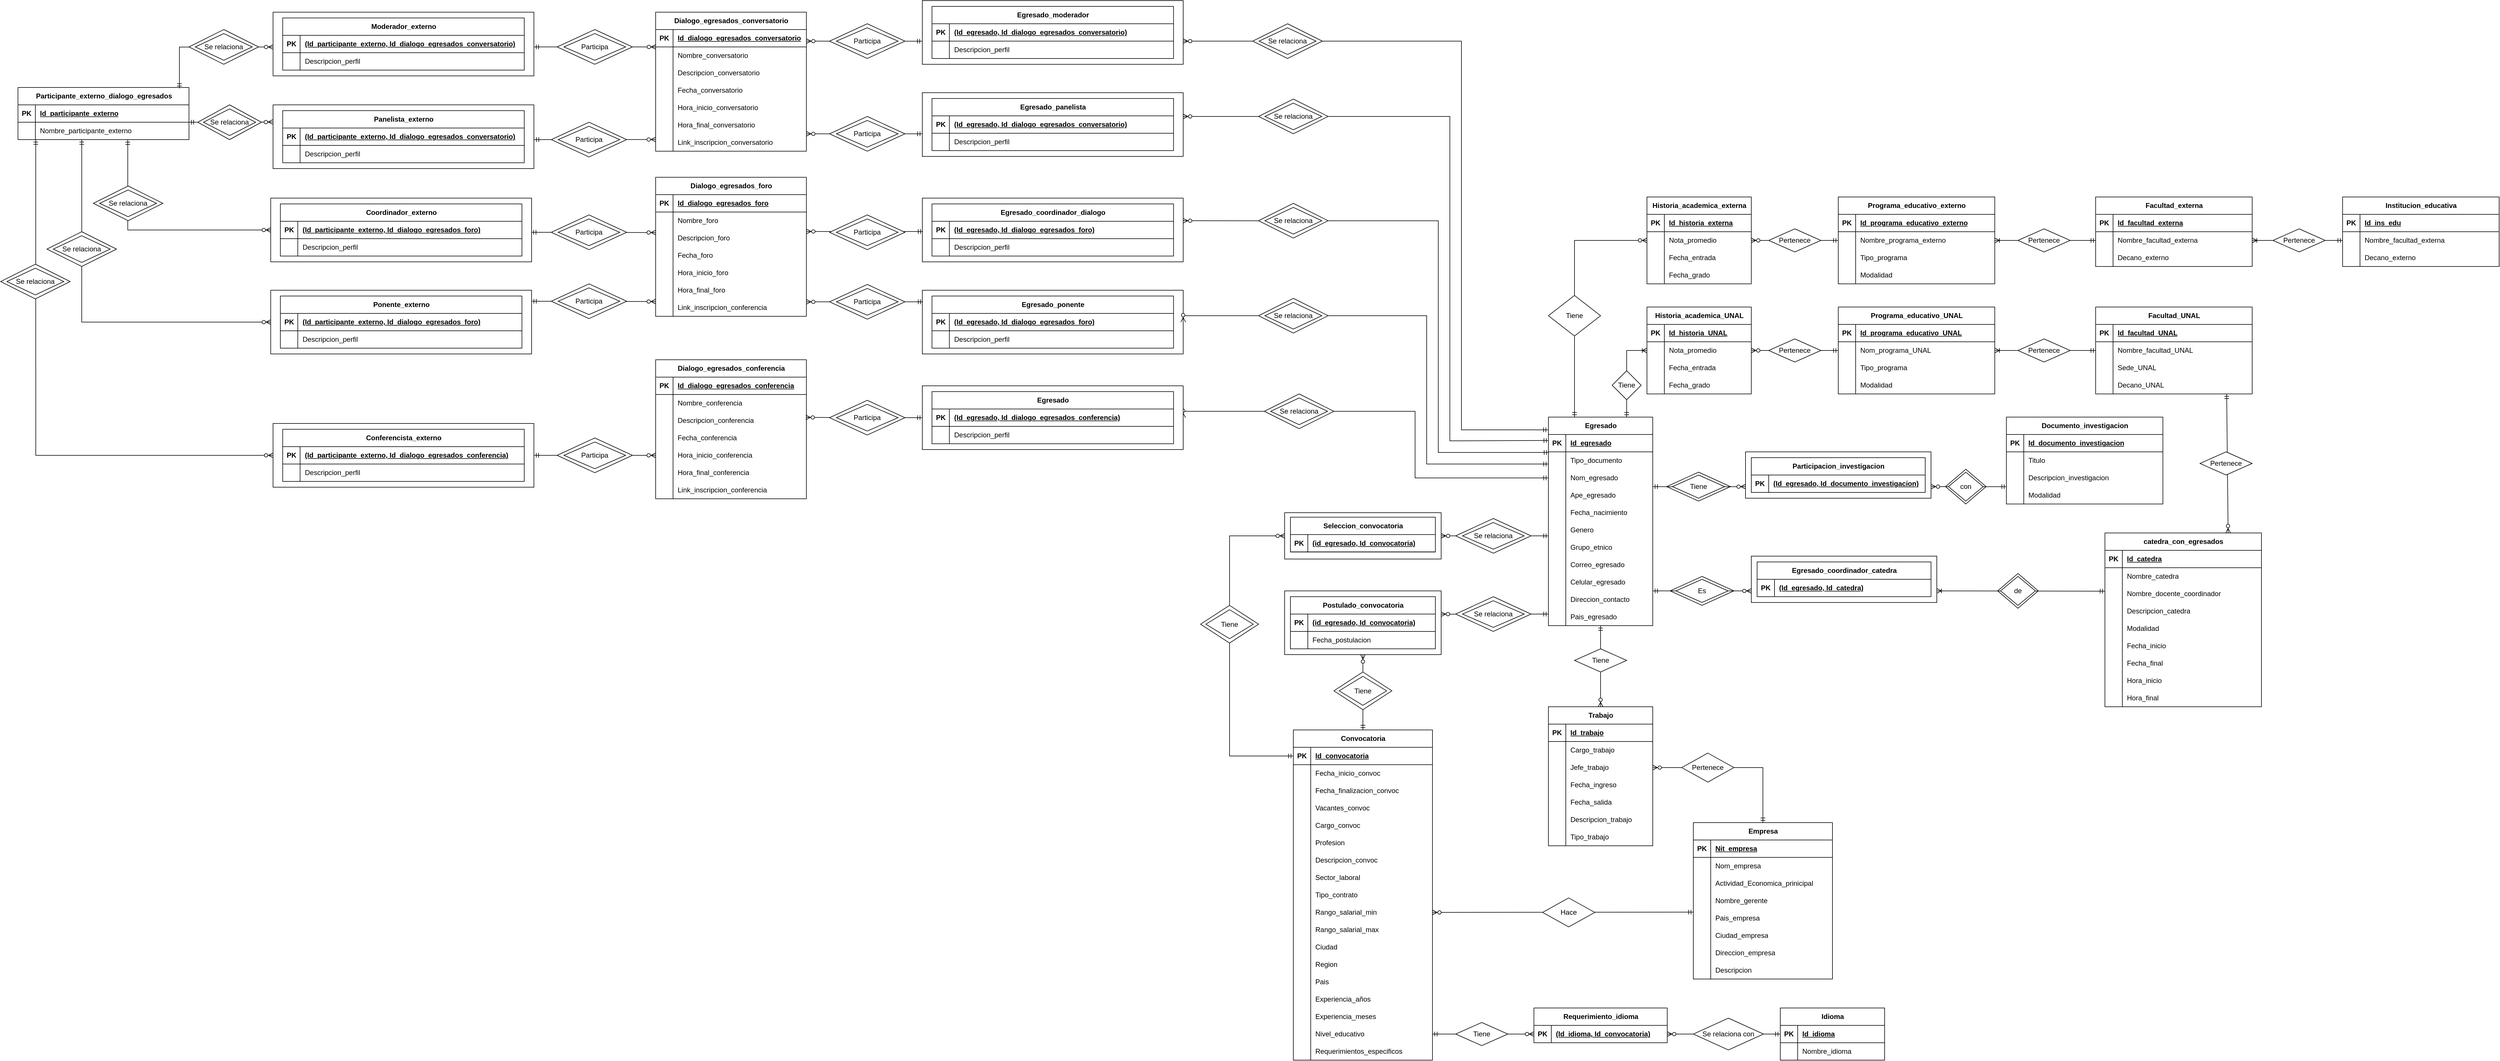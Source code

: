 <mxfile version="24.5.4" type="device">
  <diagram name="Página-1" id="tZRI29DYZ06_8LRjYWv5">
    <mxGraphModel dx="4834" dy="2590" grid="1" gridSize="10" guides="1" tooltips="1" connect="1" arrows="1" fold="1" page="1" pageScale="1" pageWidth="827" pageHeight="1169" math="0" shadow="0">
      <root>
        <mxCell id="0" />
        <mxCell id="1" parent="0" />
        <mxCell id="0akELQvXvMGmvUPdX-WU-487" value="" style="rhombus;whiteSpace=wrap;html=1;" vertex="1" parent="1">
          <mxGeometry x="440" y="1274" width="110" height="50" as="geometry" />
        </mxCell>
        <mxCell id="0akELQvXvMGmvUPdX-WU-486" value="" style="rhombus;whiteSpace=wrap;html=1;" vertex="1" parent="1">
          <mxGeometry x="1005" y="1269" width="70" height="60" as="geometry" />
        </mxCell>
        <mxCell id="0akELQvXvMGmvUPdX-WU-485" value="" style="rhombus;whiteSpace=wrap;html=1;" vertex="1" parent="1">
          <mxGeometry x="915" y="1089" width="70" height="60" as="geometry" />
        </mxCell>
        <mxCell id="0akELQvXvMGmvUPdX-WU-483" value="" style="rhombus;whiteSpace=wrap;html=1;" vertex="1" parent="1">
          <mxGeometry x="434" y="1094" width="110" height="50" as="geometry" />
        </mxCell>
        <mxCell id="0akELQvXvMGmvUPdX-WU-5" value="Egresado" style="shape=table;startSize=30;container=1;collapsible=1;childLayout=tableLayout;fixedRows=1;rowLines=0;fontStyle=1;align=center;resizeLast=1;html=1;" vertex="1" parent="1">
          <mxGeometry x="230" y="999" width="180" height="360" as="geometry" />
        </mxCell>
        <mxCell id="0akELQvXvMGmvUPdX-WU-6" value="" style="shape=tableRow;horizontal=0;startSize=0;swimlaneHead=0;swimlaneBody=0;fillColor=none;collapsible=0;dropTarget=0;points=[[0,0.5],[1,0.5]];portConstraint=eastwest;top=0;left=0;right=0;bottom=1;" vertex="1" parent="0akELQvXvMGmvUPdX-WU-5">
          <mxGeometry y="30" width="180" height="30" as="geometry" />
        </mxCell>
        <mxCell id="0akELQvXvMGmvUPdX-WU-7" value="PK" style="shape=partialRectangle;connectable=0;fillColor=none;top=0;left=0;bottom=0;right=0;fontStyle=1;overflow=hidden;whiteSpace=wrap;html=1;" vertex="1" parent="0akELQvXvMGmvUPdX-WU-6">
          <mxGeometry width="30" height="30" as="geometry">
            <mxRectangle width="30" height="30" as="alternateBounds" />
          </mxGeometry>
        </mxCell>
        <mxCell id="0akELQvXvMGmvUPdX-WU-8" value="Id_egresado" style="shape=partialRectangle;connectable=0;fillColor=none;top=0;left=0;bottom=0;right=0;align=left;spacingLeft=6;fontStyle=5;overflow=hidden;whiteSpace=wrap;html=1;" vertex="1" parent="0akELQvXvMGmvUPdX-WU-6">
          <mxGeometry x="30" width="150" height="30" as="geometry">
            <mxRectangle width="150" height="30" as="alternateBounds" />
          </mxGeometry>
        </mxCell>
        <mxCell id="0akELQvXvMGmvUPdX-WU-9" value="" style="shape=tableRow;horizontal=0;startSize=0;swimlaneHead=0;swimlaneBody=0;fillColor=none;collapsible=0;dropTarget=0;points=[[0,0.5],[1,0.5]];portConstraint=eastwest;top=0;left=0;right=0;bottom=0;" vertex="1" parent="0akELQvXvMGmvUPdX-WU-5">
          <mxGeometry y="60" width="180" height="30" as="geometry" />
        </mxCell>
        <mxCell id="0akELQvXvMGmvUPdX-WU-10" value="" style="shape=partialRectangle;connectable=0;fillColor=none;top=0;left=0;bottom=0;right=0;editable=1;overflow=hidden;whiteSpace=wrap;html=1;" vertex="1" parent="0akELQvXvMGmvUPdX-WU-9">
          <mxGeometry width="30" height="30" as="geometry">
            <mxRectangle width="30" height="30" as="alternateBounds" />
          </mxGeometry>
        </mxCell>
        <mxCell id="0akELQvXvMGmvUPdX-WU-11" value="Tipo_documento" style="shape=partialRectangle;connectable=0;fillColor=none;top=0;left=0;bottom=0;right=0;align=left;spacingLeft=6;overflow=hidden;whiteSpace=wrap;html=1;" vertex="1" parent="0akELQvXvMGmvUPdX-WU-9">
          <mxGeometry x="30" width="150" height="30" as="geometry">
            <mxRectangle width="150" height="30" as="alternateBounds" />
          </mxGeometry>
        </mxCell>
        <mxCell id="0akELQvXvMGmvUPdX-WU-12" value="" style="shape=tableRow;horizontal=0;startSize=0;swimlaneHead=0;swimlaneBody=0;fillColor=none;collapsible=0;dropTarget=0;points=[[0,0.5],[1,0.5]];portConstraint=eastwest;top=0;left=0;right=0;bottom=0;" vertex="1" parent="0akELQvXvMGmvUPdX-WU-5">
          <mxGeometry y="90" width="180" height="30" as="geometry" />
        </mxCell>
        <mxCell id="0akELQvXvMGmvUPdX-WU-13" value="" style="shape=partialRectangle;connectable=0;fillColor=none;top=0;left=0;bottom=0;right=0;editable=1;overflow=hidden;whiteSpace=wrap;html=1;" vertex="1" parent="0akELQvXvMGmvUPdX-WU-12">
          <mxGeometry width="30" height="30" as="geometry">
            <mxRectangle width="30" height="30" as="alternateBounds" />
          </mxGeometry>
        </mxCell>
        <mxCell id="0akELQvXvMGmvUPdX-WU-14" value="Nom_egresado" style="shape=partialRectangle;connectable=0;fillColor=none;top=0;left=0;bottom=0;right=0;align=left;spacingLeft=6;overflow=hidden;whiteSpace=wrap;html=1;" vertex="1" parent="0akELQvXvMGmvUPdX-WU-12">
          <mxGeometry x="30" width="150" height="30" as="geometry">
            <mxRectangle width="150" height="30" as="alternateBounds" />
          </mxGeometry>
        </mxCell>
        <mxCell id="0akELQvXvMGmvUPdX-WU-15" value="" style="shape=tableRow;horizontal=0;startSize=0;swimlaneHead=0;swimlaneBody=0;fillColor=none;collapsible=0;dropTarget=0;points=[[0,0.5],[1,0.5]];portConstraint=eastwest;top=0;left=0;right=0;bottom=0;" vertex="1" parent="0akELQvXvMGmvUPdX-WU-5">
          <mxGeometry y="120" width="180" height="30" as="geometry" />
        </mxCell>
        <mxCell id="0akELQvXvMGmvUPdX-WU-16" value="" style="shape=partialRectangle;connectable=0;fillColor=none;top=0;left=0;bottom=0;right=0;editable=1;overflow=hidden;whiteSpace=wrap;html=1;" vertex="1" parent="0akELQvXvMGmvUPdX-WU-15">
          <mxGeometry width="30" height="30" as="geometry">
            <mxRectangle width="30" height="30" as="alternateBounds" />
          </mxGeometry>
        </mxCell>
        <mxCell id="0akELQvXvMGmvUPdX-WU-17" value="Ape_egresado" style="shape=partialRectangle;connectable=0;fillColor=none;top=0;left=0;bottom=0;right=0;align=left;spacingLeft=6;overflow=hidden;whiteSpace=wrap;html=1;" vertex="1" parent="0akELQvXvMGmvUPdX-WU-15">
          <mxGeometry x="30" width="150" height="30" as="geometry">
            <mxRectangle width="150" height="30" as="alternateBounds" />
          </mxGeometry>
        </mxCell>
        <mxCell id="0akELQvXvMGmvUPdX-WU-18" value="" style="shape=tableRow;horizontal=0;startSize=0;swimlaneHead=0;swimlaneBody=0;fillColor=none;collapsible=0;dropTarget=0;points=[[0,0.5],[1,0.5]];portConstraint=eastwest;top=0;left=0;right=0;bottom=0;" vertex="1" parent="0akELQvXvMGmvUPdX-WU-5">
          <mxGeometry y="150" width="180" height="30" as="geometry" />
        </mxCell>
        <mxCell id="0akELQvXvMGmvUPdX-WU-19" value="" style="shape=partialRectangle;connectable=0;fillColor=none;top=0;left=0;bottom=0;right=0;editable=1;overflow=hidden;whiteSpace=wrap;html=1;" vertex="1" parent="0akELQvXvMGmvUPdX-WU-18">
          <mxGeometry width="30" height="30" as="geometry">
            <mxRectangle width="30" height="30" as="alternateBounds" />
          </mxGeometry>
        </mxCell>
        <mxCell id="0akELQvXvMGmvUPdX-WU-20" value="Fecha_nacimiento" style="shape=partialRectangle;connectable=0;fillColor=none;top=0;left=0;bottom=0;right=0;align=left;spacingLeft=6;overflow=hidden;whiteSpace=wrap;html=1;" vertex="1" parent="0akELQvXvMGmvUPdX-WU-18">
          <mxGeometry x="30" width="150" height="30" as="geometry">
            <mxRectangle width="150" height="30" as="alternateBounds" />
          </mxGeometry>
        </mxCell>
        <mxCell id="0akELQvXvMGmvUPdX-WU-21" value="" style="shape=tableRow;horizontal=0;startSize=0;swimlaneHead=0;swimlaneBody=0;fillColor=none;collapsible=0;dropTarget=0;points=[[0,0.5],[1,0.5]];portConstraint=eastwest;top=0;left=0;right=0;bottom=0;" vertex="1" parent="0akELQvXvMGmvUPdX-WU-5">
          <mxGeometry y="180" width="180" height="30" as="geometry" />
        </mxCell>
        <mxCell id="0akELQvXvMGmvUPdX-WU-22" value="" style="shape=partialRectangle;connectable=0;fillColor=none;top=0;left=0;bottom=0;right=0;editable=1;overflow=hidden;whiteSpace=wrap;html=1;" vertex="1" parent="0akELQvXvMGmvUPdX-WU-21">
          <mxGeometry width="30" height="30" as="geometry">
            <mxRectangle width="30" height="30" as="alternateBounds" />
          </mxGeometry>
        </mxCell>
        <mxCell id="0akELQvXvMGmvUPdX-WU-23" value="Genero" style="shape=partialRectangle;connectable=0;fillColor=none;top=0;left=0;bottom=0;right=0;align=left;spacingLeft=6;overflow=hidden;whiteSpace=wrap;html=1;" vertex="1" parent="0akELQvXvMGmvUPdX-WU-21">
          <mxGeometry x="30" width="150" height="30" as="geometry">
            <mxRectangle width="150" height="30" as="alternateBounds" />
          </mxGeometry>
        </mxCell>
        <mxCell id="0akELQvXvMGmvUPdX-WU-24" value="" style="shape=tableRow;horizontal=0;startSize=0;swimlaneHead=0;swimlaneBody=0;fillColor=none;collapsible=0;dropTarget=0;points=[[0,0.5],[1,0.5]];portConstraint=eastwest;top=0;left=0;right=0;bottom=0;" vertex="1" parent="0akELQvXvMGmvUPdX-WU-5">
          <mxGeometry y="210" width="180" height="30" as="geometry" />
        </mxCell>
        <mxCell id="0akELQvXvMGmvUPdX-WU-25" value="" style="shape=partialRectangle;connectable=0;fillColor=none;top=0;left=0;bottom=0;right=0;editable=1;overflow=hidden;whiteSpace=wrap;html=1;" vertex="1" parent="0akELQvXvMGmvUPdX-WU-24">
          <mxGeometry width="30" height="30" as="geometry">
            <mxRectangle width="30" height="30" as="alternateBounds" />
          </mxGeometry>
        </mxCell>
        <mxCell id="0akELQvXvMGmvUPdX-WU-26" value="Grupo_etnico" style="shape=partialRectangle;connectable=0;fillColor=none;top=0;left=0;bottom=0;right=0;align=left;spacingLeft=6;overflow=hidden;whiteSpace=wrap;html=1;" vertex="1" parent="0akELQvXvMGmvUPdX-WU-24">
          <mxGeometry x="30" width="150" height="30" as="geometry">
            <mxRectangle width="150" height="30" as="alternateBounds" />
          </mxGeometry>
        </mxCell>
        <mxCell id="0akELQvXvMGmvUPdX-WU-27" value="" style="shape=tableRow;horizontal=0;startSize=0;swimlaneHead=0;swimlaneBody=0;fillColor=none;collapsible=0;dropTarget=0;points=[[0,0.5],[1,0.5]];portConstraint=eastwest;top=0;left=0;right=0;bottom=0;" vertex="1" parent="0akELQvXvMGmvUPdX-WU-5">
          <mxGeometry y="240" width="180" height="30" as="geometry" />
        </mxCell>
        <mxCell id="0akELQvXvMGmvUPdX-WU-28" value="" style="shape=partialRectangle;connectable=0;fillColor=none;top=0;left=0;bottom=0;right=0;editable=1;overflow=hidden;whiteSpace=wrap;html=1;" vertex="1" parent="0akELQvXvMGmvUPdX-WU-27">
          <mxGeometry width="30" height="30" as="geometry">
            <mxRectangle width="30" height="30" as="alternateBounds" />
          </mxGeometry>
        </mxCell>
        <mxCell id="0akELQvXvMGmvUPdX-WU-29" value="Correo_egresado" style="shape=partialRectangle;connectable=0;fillColor=none;top=0;left=0;bottom=0;right=0;align=left;spacingLeft=6;overflow=hidden;whiteSpace=wrap;html=1;" vertex="1" parent="0akELQvXvMGmvUPdX-WU-27">
          <mxGeometry x="30" width="150" height="30" as="geometry">
            <mxRectangle width="150" height="30" as="alternateBounds" />
          </mxGeometry>
        </mxCell>
        <mxCell id="0akELQvXvMGmvUPdX-WU-30" value="" style="shape=tableRow;horizontal=0;startSize=0;swimlaneHead=0;swimlaneBody=0;fillColor=none;collapsible=0;dropTarget=0;points=[[0,0.5],[1,0.5]];portConstraint=eastwest;top=0;left=0;right=0;bottom=0;" vertex="1" parent="0akELQvXvMGmvUPdX-WU-5">
          <mxGeometry y="270" width="180" height="30" as="geometry" />
        </mxCell>
        <mxCell id="0akELQvXvMGmvUPdX-WU-31" value="" style="shape=partialRectangle;connectable=0;fillColor=none;top=0;left=0;bottom=0;right=0;editable=1;overflow=hidden;whiteSpace=wrap;html=1;" vertex="1" parent="0akELQvXvMGmvUPdX-WU-30">
          <mxGeometry width="30" height="30" as="geometry">
            <mxRectangle width="30" height="30" as="alternateBounds" />
          </mxGeometry>
        </mxCell>
        <mxCell id="0akELQvXvMGmvUPdX-WU-32" value="Celular_egresado" style="shape=partialRectangle;connectable=0;fillColor=none;top=0;left=0;bottom=0;right=0;align=left;spacingLeft=6;overflow=hidden;whiteSpace=wrap;html=1;" vertex="1" parent="0akELQvXvMGmvUPdX-WU-30">
          <mxGeometry x="30" width="150" height="30" as="geometry">
            <mxRectangle width="150" height="30" as="alternateBounds" />
          </mxGeometry>
        </mxCell>
        <mxCell id="0akELQvXvMGmvUPdX-WU-33" value="" style="shape=tableRow;horizontal=0;startSize=0;swimlaneHead=0;swimlaneBody=0;fillColor=none;collapsible=0;dropTarget=0;points=[[0,0.5],[1,0.5]];portConstraint=eastwest;top=0;left=0;right=0;bottom=0;" vertex="1" parent="0akELQvXvMGmvUPdX-WU-5">
          <mxGeometry y="300" width="180" height="30" as="geometry" />
        </mxCell>
        <mxCell id="0akELQvXvMGmvUPdX-WU-34" value="" style="shape=partialRectangle;connectable=0;fillColor=none;top=0;left=0;bottom=0;right=0;editable=1;overflow=hidden;whiteSpace=wrap;html=1;" vertex="1" parent="0akELQvXvMGmvUPdX-WU-33">
          <mxGeometry width="30" height="30" as="geometry">
            <mxRectangle width="30" height="30" as="alternateBounds" />
          </mxGeometry>
        </mxCell>
        <mxCell id="0akELQvXvMGmvUPdX-WU-35" value="Direccion_contacto" style="shape=partialRectangle;connectable=0;fillColor=none;top=0;left=0;bottom=0;right=0;align=left;spacingLeft=6;overflow=hidden;whiteSpace=wrap;html=1;" vertex="1" parent="0akELQvXvMGmvUPdX-WU-33">
          <mxGeometry x="30" width="150" height="30" as="geometry">
            <mxRectangle width="150" height="30" as="alternateBounds" />
          </mxGeometry>
        </mxCell>
        <mxCell id="0akELQvXvMGmvUPdX-WU-36" value="" style="shape=tableRow;horizontal=0;startSize=0;swimlaneHead=0;swimlaneBody=0;fillColor=none;collapsible=0;dropTarget=0;points=[[0,0.5],[1,0.5]];portConstraint=eastwest;top=0;left=0;right=0;bottom=0;" vertex="1" parent="0akELQvXvMGmvUPdX-WU-5">
          <mxGeometry y="330" width="180" height="30" as="geometry" />
        </mxCell>
        <mxCell id="0akELQvXvMGmvUPdX-WU-37" value="" style="shape=partialRectangle;connectable=0;fillColor=none;top=0;left=0;bottom=0;right=0;editable=1;overflow=hidden;whiteSpace=wrap;html=1;" vertex="1" parent="0akELQvXvMGmvUPdX-WU-36">
          <mxGeometry width="30" height="30" as="geometry">
            <mxRectangle width="30" height="30" as="alternateBounds" />
          </mxGeometry>
        </mxCell>
        <mxCell id="0akELQvXvMGmvUPdX-WU-38" value="Pais_egresado" style="shape=partialRectangle;connectable=0;fillColor=none;top=0;left=0;bottom=0;right=0;align=left;spacingLeft=6;overflow=hidden;whiteSpace=wrap;html=1;" vertex="1" parent="0akELQvXvMGmvUPdX-WU-36">
          <mxGeometry x="30" width="150" height="30" as="geometry">
            <mxRectangle width="150" height="30" as="alternateBounds" />
          </mxGeometry>
        </mxCell>
        <mxCell id="0akELQvXvMGmvUPdX-WU-39" value="Historia_academica_externa" style="shape=table;startSize=30;container=1;collapsible=1;childLayout=tableLayout;fixedRows=1;rowLines=0;fontStyle=1;align=center;resizeLast=1;html=1;" vertex="1" parent="1">
          <mxGeometry x="400" y="619" width="180" height="150" as="geometry" />
        </mxCell>
        <mxCell id="0akELQvXvMGmvUPdX-WU-40" value="" style="shape=tableRow;horizontal=0;startSize=0;swimlaneHead=0;swimlaneBody=0;fillColor=none;collapsible=0;dropTarget=0;points=[[0,0.5],[1,0.5]];portConstraint=eastwest;top=0;left=0;right=0;bottom=1;" vertex="1" parent="0akELQvXvMGmvUPdX-WU-39">
          <mxGeometry y="30" width="180" height="30" as="geometry" />
        </mxCell>
        <mxCell id="0akELQvXvMGmvUPdX-WU-41" value="PK" style="shape=partialRectangle;connectable=0;fillColor=none;top=0;left=0;bottom=0;right=0;fontStyle=1;overflow=hidden;whiteSpace=wrap;html=1;" vertex="1" parent="0akELQvXvMGmvUPdX-WU-40">
          <mxGeometry width="30" height="30" as="geometry">
            <mxRectangle width="30" height="30" as="alternateBounds" />
          </mxGeometry>
        </mxCell>
        <mxCell id="0akELQvXvMGmvUPdX-WU-42" value="Id_historia_externa" style="shape=partialRectangle;connectable=0;fillColor=none;top=0;left=0;bottom=0;right=0;align=left;spacingLeft=6;fontStyle=5;overflow=hidden;whiteSpace=wrap;html=1;" vertex="1" parent="0akELQvXvMGmvUPdX-WU-40">
          <mxGeometry x="30" width="150" height="30" as="geometry">
            <mxRectangle width="150" height="30" as="alternateBounds" />
          </mxGeometry>
        </mxCell>
        <mxCell id="0akELQvXvMGmvUPdX-WU-43" value="" style="shape=tableRow;horizontal=0;startSize=0;swimlaneHead=0;swimlaneBody=0;fillColor=none;collapsible=0;dropTarget=0;points=[[0,0.5],[1,0.5]];portConstraint=eastwest;top=0;left=0;right=0;bottom=0;" vertex="1" parent="0akELQvXvMGmvUPdX-WU-39">
          <mxGeometry y="60" width="180" height="30" as="geometry" />
        </mxCell>
        <mxCell id="0akELQvXvMGmvUPdX-WU-44" value="" style="shape=partialRectangle;connectable=0;fillColor=none;top=0;left=0;bottom=0;right=0;editable=1;overflow=hidden;whiteSpace=wrap;html=1;" vertex="1" parent="0akELQvXvMGmvUPdX-WU-43">
          <mxGeometry width="30" height="30" as="geometry">
            <mxRectangle width="30" height="30" as="alternateBounds" />
          </mxGeometry>
        </mxCell>
        <mxCell id="0akELQvXvMGmvUPdX-WU-45" value="Nota_promedio" style="shape=partialRectangle;connectable=0;fillColor=none;top=0;left=0;bottom=0;right=0;align=left;spacingLeft=6;overflow=hidden;whiteSpace=wrap;html=1;" vertex="1" parent="0akELQvXvMGmvUPdX-WU-43">
          <mxGeometry x="30" width="150" height="30" as="geometry">
            <mxRectangle width="150" height="30" as="alternateBounds" />
          </mxGeometry>
        </mxCell>
        <mxCell id="0akELQvXvMGmvUPdX-WU-46" value="" style="shape=tableRow;horizontal=0;startSize=0;swimlaneHead=0;swimlaneBody=0;fillColor=none;collapsible=0;dropTarget=0;points=[[0,0.5],[1,0.5]];portConstraint=eastwest;top=0;left=0;right=0;bottom=0;" vertex="1" parent="0akELQvXvMGmvUPdX-WU-39">
          <mxGeometry y="90" width="180" height="30" as="geometry" />
        </mxCell>
        <mxCell id="0akELQvXvMGmvUPdX-WU-47" value="" style="shape=partialRectangle;connectable=0;fillColor=none;top=0;left=0;bottom=0;right=0;editable=1;overflow=hidden;whiteSpace=wrap;html=1;" vertex="1" parent="0akELQvXvMGmvUPdX-WU-46">
          <mxGeometry width="30" height="30" as="geometry">
            <mxRectangle width="30" height="30" as="alternateBounds" />
          </mxGeometry>
        </mxCell>
        <mxCell id="0akELQvXvMGmvUPdX-WU-48" value="Fecha_entrada" style="shape=partialRectangle;connectable=0;fillColor=none;top=0;left=0;bottom=0;right=0;align=left;spacingLeft=6;overflow=hidden;whiteSpace=wrap;html=1;" vertex="1" parent="0akELQvXvMGmvUPdX-WU-46">
          <mxGeometry x="30" width="150" height="30" as="geometry">
            <mxRectangle width="150" height="30" as="alternateBounds" />
          </mxGeometry>
        </mxCell>
        <mxCell id="0akELQvXvMGmvUPdX-WU-49" value="" style="shape=tableRow;horizontal=0;startSize=0;swimlaneHead=0;swimlaneBody=0;fillColor=none;collapsible=0;dropTarget=0;points=[[0,0.5],[1,0.5]];portConstraint=eastwest;top=0;left=0;right=0;bottom=0;" vertex="1" parent="0akELQvXvMGmvUPdX-WU-39">
          <mxGeometry y="120" width="180" height="30" as="geometry" />
        </mxCell>
        <mxCell id="0akELQvXvMGmvUPdX-WU-50" value="" style="shape=partialRectangle;connectable=0;fillColor=none;top=0;left=0;bottom=0;right=0;editable=1;overflow=hidden;whiteSpace=wrap;html=1;" vertex="1" parent="0akELQvXvMGmvUPdX-WU-49">
          <mxGeometry width="30" height="30" as="geometry">
            <mxRectangle width="30" height="30" as="alternateBounds" />
          </mxGeometry>
        </mxCell>
        <mxCell id="0akELQvXvMGmvUPdX-WU-51" value="Fecha_grado" style="shape=partialRectangle;connectable=0;fillColor=none;top=0;left=0;bottom=0;right=0;align=left;spacingLeft=6;overflow=hidden;whiteSpace=wrap;html=1;" vertex="1" parent="0akELQvXvMGmvUPdX-WU-49">
          <mxGeometry x="30" width="150" height="30" as="geometry">
            <mxRectangle width="150" height="30" as="alternateBounds" />
          </mxGeometry>
        </mxCell>
        <mxCell id="0akELQvXvMGmvUPdX-WU-52" value="Programa_educativo_externo" style="shape=table;startSize=30;container=1;collapsible=1;childLayout=tableLayout;fixedRows=1;rowLines=0;fontStyle=1;align=center;resizeLast=1;html=1;" vertex="1" parent="1">
          <mxGeometry x="730" y="619" width="270" height="150" as="geometry" />
        </mxCell>
        <mxCell id="0akELQvXvMGmvUPdX-WU-53" value="" style="shape=tableRow;horizontal=0;startSize=0;swimlaneHead=0;swimlaneBody=0;fillColor=none;collapsible=0;dropTarget=0;points=[[0,0.5],[1,0.5]];portConstraint=eastwest;top=0;left=0;right=0;bottom=1;" vertex="1" parent="0akELQvXvMGmvUPdX-WU-52">
          <mxGeometry y="30" width="270" height="30" as="geometry" />
        </mxCell>
        <mxCell id="0akELQvXvMGmvUPdX-WU-54" value="PK" style="shape=partialRectangle;connectable=0;fillColor=none;top=0;left=0;bottom=0;right=0;fontStyle=1;overflow=hidden;whiteSpace=wrap;html=1;" vertex="1" parent="0akELQvXvMGmvUPdX-WU-53">
          <mxGeometry width="30" height="30" as="geometry">
            <mxRectangle width="30" height="30" as="alternateBounds" />
          </mxGeometry>
        </mxCell>
        <mxCell id="0akELQvXvMGmvUPdX-WU-55" value="Id_programa_educativo_externo" style="shape=partialRectangle;connectable=0;fillColor=none;top=0;left=0;bottom=0;right=0;align=left;spacingLeft=6;fontStyle=5;overflow=hidden;whiteSpace=wrap;html=1;" vertex="1" parent="0akELQvXvMGmvUPdX-WU-53">
          <mxGeometry x="30" width="240" height="30" as="geometry">
            <mxRectangle width="240" height="30" as="alternateBounds" />
          </mxGeometry>
        </mxCell>
        <mxCell id="0akELQvXvMGmvUPdX-WU-56" value="" style="shape=tableRow;horizontal=0;startSize=0;swimlaneHead=0;swimlaneBody=0;fillColor=none;collapsible=0;dropTarget=0;points=[[0,0.5],[1,0.5]];portConstraint=eastwest;top=0;left=0;right=0;bottom=0;" vertex="1" parent="0akELQvXvMGmvUPdX-WU-52">
          <mxGeometry y="60" width="270" height="30" as="geometry" />
        </mxCell>
        <mxCell id="0akELQvXvMGmvUPdX-WU-57" value="" style="shape=partialRectangle;connectable=0;fillColor=none;top=0;left=0;bottom=0;right=0;editable=1;overflow=hidden;whiteSpace=wrap;html=1;" vertex="1" parent="0akELQvXvMGmvUPdX-WU-56">
          <mxGeometry width="30" height="30" as="geometry">
            <mxRectangle width="30" height="30" as="alternateBounds" />
          </mxGeometry>
        </mxCell>
        <mxCell id="0akELQvXvMGmvUPdX-WU-58" value="Nombre_programa_externo" style="shape=partialRectangle;connectable=0;fillColor=none;top=0;left=0;bottom=0;right=0;align=left;spacingLeft=6;overflow=hidden;whiteSpace=wrap;html=1;" vertex="1" parent="0akELQvXvMGmvUPdX-WU-56">
          <mxGeometry x="30" width="240" height="30" as="geometry">
            <mxRectangle width="240" height="30" as="alternateBounds" />
          </mxGeometry>
        </mxCell>
        <mxCell id="0akELQvXvMGmvUPdX-WU-59" value="" style="shape=tableRow;horizontal=0;startSize=0;swimlaneHead=0;swimlaneBody=0;fillColor=none;collapsible=0;dropTarget=0;points=[[0,0.5],[1,0.5]];portConstraint=eastwest;top=0;left=0;right=0;bottom=0;" vertex="1" parent="0akELQvXvMGmvUPdX-WU-52">
          <mxGeometry y="90" width="270" height="30" as="geometry" />
        </mxCell>
        <mxCell id="0akELQvXvMGmvUPdX-WU-60" value="" style="shape=partialRectangle;connectable=0;fillColor=none;top=0;left=0;bottom=0;right=0;editable=1;overflow=hidden;whiteSpace=wrap;html=1;" vertex="1" parent="0akELQvXvMGmvUPdX-WU-59">
          <mxGeometry width="30" height="30" as="geometry">
            <mxRectangle width="30" height="30" as="alternateBounds" />
          </mxGeometry>
        </mxCell>
        <mxCell id="0akELQvXvMGmvUPdX-WU-61" value="Tipo_programa" style="shape=partialRectangle;connectable=0;fillColor=none;top=0;left=0;bottom=0;right=0;align=left;spacingLeft=6;overflow=hidden;whiteSpace=wrap;html=1;" vertex="1" parent="0akELQvXvMGmvUPdX-WU-59">
          <mxGeometry x="30" width="240" height="30" as="geometry">
            <mxRectangle width="240" height="30" as="alternateBounds" />
          </mxGeometry>
        </mxCell>
        <mxCell id="0akELQvXvMGmvUPdX-WU-62" value="" style="shape=tableRow;horizontal=0;startSize=0;swimlaneHead=0;swimlaneBody=0;fillColor=none;collapsible=0;dropTarget=0;points=[[0,0.5],[1,0.5]];portConstraint=eastwest;top=0;left=0;right=0;bottom=0;" vertex="1" parent="0akELQvXvMGmvUPdX-WU-52">
          <mxGeometry y="120" width="270" height="30" as="geometry" />
        </mxCell>
        <mxCell id="0akELQvXvMGmvUPdX-WU-63" value="" style="shape=partialRectangle;connectable=0;fillColor=none;top=0;left=0;bottom=0;right=0;editable=1;overflow=hidden;whiteSpace=wrap;html=1;" vertex="1" parent="0akELQvXvMGmvUPdX-WU-62">
          <mxGeometry width="30" height="30" as="geometry">
            <mxRectangle width="30" height="30" as="alternateBounds" />
          </mxGeometry>
        </mxCell>
        <mxCell id="0akELQvXvMGmvUPdX-WU-64" value="Modalidad" style="shape=partialRectangle;connectable=0;fillColor=none;top=0;left=0;bottom=0;right=0;align=left;spacingLeft=6;overflow=hidden;whiteSpace=wrap;html=1;" vertex="1" parent="0akELQvXvMGmvUPdX-WU-62">
          <mxGeometry x="30" width="240" height="30" as="geometry">
            <mxRectangle width="240" height="30" as="alternateBounds" />
          </mxGeometry>
        </mxCell>
        <mxCell id="0akELQvXvMGmvUPdX-WU-65" value="Facultad_externa" style="shape=table;startSize=30;container=1;collapsible=1;childLayout=tableLayout;fixedRows=1;rowLines=0;fontStyle=1;align=center;resizeLast=1;html=1;" vertex="1" parent="1">
          <mxGeometry x="1174" y="619" width="270" height="120" as="geometry" />
        </mxCell>
        <mxCell id="0akELQvXvMGmvUPdX-WU-66" value="" style="shape=tableRow;horizontal=0;startSize=0;swimlaneHead=0;swimlaneBody=0;fillColor=none;collapsible=0;dropTarget=0;points=[[0,0.5],[1,0.5]];portConstraint=eastwest;top=0;left=0;right=0;bottom=1;" vertex="1" parent="0akELQvXvMGmvUPdX-WU-65">
          <mxGeometry y="30" width="270" height="30" as="geometry" />
        </mxCell>
        <mxCell id="0akELQvXvMGmvUPdX-WU-67" value="PK" style="shape=partialRectangle;connectable=0;fillColor=none;top=0;left=0;bottom=0;right=0;fontStyle=1;overflow=hidden;whiteSpace=wrap;html=1;" vertex="1" parent="0akELQvXvMGmvUPdX-WU-66">
          <mxGeometry width="30" height="30" as="geometry">
            <mxRectangle width="30" height="30" as="alternateBounds" />
          </mxGeometry>
        </mxCell>
        <mxCell id="0akELQvXvMGmvUPdX-WU-68" value="Id_facultad_externa" style="shape=partialRectangle;connectable=0;fillColor=none;top=0;left=0;bottom=0;right=0;align=left;spacingLeft=6;fontStyle=5;overflow=hidden;whiteSpace=wrap;html=1;" vertex="1" parent="0akELQvXvMGmvUPdX-WU-66">
          <mxGeometry x="30" width="240" height="30" as="geometry">
            <mxRectangle width="240" height="30" as="alternateBounds" />
          </mxGeometry>
        </mxCell>
        <mxCell id="0akELQvXvMGmvUPdX-WU-69" value="" style="shape=tableRow;horizontal=0;startSize=0;swimlaneHead=0;swimlaneBody=0;fillColor=none;collapsible=0;dropTarget=0;points=[[0,0.5],[1,0.5]];portConstraint=eastwest;top=0;left=0;right=0;bottom=0;" vertex="1" parent="0akELQvXvMGmvUPdX-WU-65">
          <mxGeometry y="60" width="270" height="30" as="geometry" />
        </mxCell>
        <mxCell id="0akELQvXvMGmvUPdX-WU-70" value="" style="shape=partialRectangle;connectable=0;fillColor=none;top=0;left=0;bottom=0;right=0;editable=1;overflow=hidden;whiteSpace=wrap;html=1;" vertex="1" parent="0akELQvXvMGmvUPdX-WU-69">
          <mxGeometry width="30" height="30" as="geometry">
            <mxRectangle width="30" height="30" as="alternateBounds" />
          </mxGeometry>
        </mxCell>
        <mxCell id="0akELQvXvMGmvUPdX-WU-71" value="Nombre_facultad_externa" style="shape=partialRectangle;connectable=0;fillColor=none;top=0;left=0;bottom=0;right=0;align=left;spacingLeft=6;overflow=hidden;whiteSpace=wrap;html=1;" vertex="1" parent="0akELQvXvMGmvUPdX-WU-69">
          <mxGeometry x="30" width="240" height="30" as="geometry">
            <mxRectangle width="240" height="30" as="alternateBounds" />
          </mxGeometry>
        </mxCell>
        <mxCell id="0akELQvXvMGmvUPdX-WU-72" value="" style="shape=tableRow;horizontal=0;startSize=0;swimlaneHead=0;swimlaneBody=0;fillColor=none;collapsible=0;dropTarget=0;points=[[0,0.5],[1,0.5]];portConstraint=eastwest;top=0;left=0;right=0;bottom=0;" vertex="1" parent="0akELQvXvMGmvUPdX-WU-65">
          <mxGeometry y="90" width="270" height="30" as="geometry" />
        </mxCell>
        <mxCell id="0akELQvXvMGmvUPdX-WU-73" value="" style="shape=partialRectangle;connectable=0;fillColor=none;top=0;left=0;bottom=0;right=0;editable=1;overflow=hidden;whiteSpace=wrap;html=1;" vertex="1" parent="0akELQvXvMGmvUPdX-WU-72">
          <mxGeometry width="30" height="30" as="geometry">
            <mxRectangle width="30" height="30" as="alternateBounds" />
          </mxGeometry>
        </mxCell>
        <mxCell id="0akELQvXvMGmvUPdX-WU-74" value="Decano_externo" style="shape=partialRectangle;connectable=0;fillColor=none;top=0;left=0;bottom=0;right=0;align=left;spacingLeft=6;overflow=hidden;whiteSpace=wrap;html=1;" vertex="1" parent="0akELQvXvMGmvUPdX-WU-72">
          <mxGeometry x="30" width="240" height="30" as="geometry">
            <mxRectangle width="240" height="30" as="alternateBounds" />
          </mxGeometry>
        </mxCell>
        <mxCell id="0akELQvXvMGmvUPdX-WU-78" value="Institucion_educativa" style="shape=table;startSize=30;container=1;collapsible=1;childLayout=tableLayout;fixedRows=1;rowLines=0;fontStyle=1;align=center;resizeLast=1;html=1;" vertex="1" parent="1">
          <mxGeometry x="1600" y="619" width="270" height="120" as="geometry" />
        </mxCell>
        <mxCell id="0akELQvXvMGmvUPdX-WU-79" value="" style="shape=tableRow;horizontal=0;startSize=0;swimlaneHead=0;swimlaneBody=0;fillColor=none;collapsible=0;dropTarget=0;points=[[0,0.5],[1,0.5]];portConstraint=eastwest;top=0;left=0;right=0;bottom=1;" vertex="1" parent="0akELQvXvMGmvUPdX-WU-78">
          <mxGeometry y="30" width="270" height="30" as="geometry" />
        </mxCell>
        <mxCell id="0akELQvXvMGmvUPdX-WU-80" value="PK" style="shape=partialRectangle;connectable=0;fillColor=none;top=0;left=0;bottom=0;right=0;fontStyle=1;overflow=hidden;whiteSpace=wrap;html=1;" vertex="1" parent="0akELQvXvMGmvUPdX-WU-79">
          <mxGeometry width="30" height="30" as="geometry">
            <mxRectangle width="30" height="30" as="alternateBounds" />
          </mxGeometry>
        </mxCell>
        <mxCell id="0akELQvXvMGmvUPdX-WU-81" value="Id_ins_edu" style="shape=partialRectangle;connectable=0;fillColor=none;top=0;left=0;bottom=0;right=0;align=left;spacingLeft=6;fontStyle=5;overflow=hidden;whiteSpace=wrap;html=1;" vertex="1" parent="0akELQvXvMGmvUPdX-WU-79">
          <mxGeometry x="30" width="240" height="30" as="geometry">
            <mxRectangle width="240" height="30" as="alternateBounds" />
          </mxGeometry>
        </mxCell>
        <mxCell id="0akELQvXvMGmvUPdX-WU-82" value="" style="shape=tableRow;horizontal=0;startSize=0;swimlaneHead=0;swimlaneBody=0;fillColor=none;collapsible=0;dropTarget=0;points=[[0,0.5],[1,0.5]];portConstraint=eastwest;top=0;left=0;right=0;bottom=0;" vertex="1" parent="0akELQvXvMGmvUPdX-WU-78">
          <mxGeometry y="60" width="270" height="30" as="geometry" />
        </mxCell>
        <mxCell id="0akELQvXvMGmvUPdX-WU-83" value="" style="shape=partialRectangle;connectable=0;fillColor=none;top=0;left=0;bottom=0;right=0;editable=1;overflow=hidden;whiteSpace=wrap;html=1;" vertex="1" parent="0akELQvXvMGmvUPdX-WU-82">
          <mxGeometry width="30" height="30" as="geometry">
            <mxRectangle width="30" height="30" as="alternateBounds" />
          </mxGeometry>
        </mxCell>
        <mxCell id="0akELQvXvMGmvUPdX-WU-84" value="Nombre_facultad_externa" style="shape=partialRectangle;connectable=0;fillColor=none;top=0;left=0;bottom=0;right=0;align=left;spacingLeft=6;overflow=hidden;whiteSpace=wrap;html=1;" vertex="1" parent="0akELQvXvMGmvUPdX-WU-82">
          <mxGeometry x="30" width="240" height="30" as="geometry">
            <mxRectangle width="240" height="30" as="alternateBounds" />
          </mxGeometry>
        </mxCell>
        <mxCell id="0akELQvXvMGmvUPdX-WU-85" value="" style="shape=tableRow;horizontal=0;startSize=0;swimlaneHead=0;swimlaneBody=0;fillColor=none;collapsible=0;dropTarget=0;points=[[0,0.5],[1,0.5]];portConstraint=eastwest;top=0;left=0;right=0;bottom=0;" vertex="1" parent="0akELQvXvMGmvUPdX-WU-78">
          <mxGeometry y="90" width="270" height="30" as="geometry" />
        </mxCell>
        <mxCell id="0akELQvXvMGmvUPdX-WU-86" value="" style="shape=partialRectangle;connectable=0;fillColor=none;top=0;left=0;bottom=0;right=0;editable=1;overflow=hidden;whiteSpace=wrap;html=1;" vertex="1" parent="0akELQvXvMGmvUPdX-WU-85">
          <mxGeometry width="30" height="30" as="geometry">
            <mxRectangle width="30" height="30" as="alternateBounds" />
          </mxGeometry>
        </mxCell>
        <mxCell id="0akELQvXvMGmvUPdX-WU-87" value="Decano_externo" style="shape=partialRectangle;connectable=0;fillColor=none;top=0;left=0;bottom=0;right=0;align=left;spacingLeft=6;overflow=hidden;whiteSpace=wrap;html=1;" vertex="1" parent="0akELQvXvMGmvUPdX-WU-85">
          <mxGeometry x="30" width="240" height="30" as="geometry">
            <mxRectangle width="240" height="30" as="alternateBounds" />
          </mxGeometry>
        </mxCell>
        <mxCell id="0akELQvXvMGmvUPdX-WU-88" value="" style="fontSize=12;html=1;endArrow=ERzeroToMany;startArrow=ERmandOne;rounded=0;exitX=0.25;exitY=0;exitDx=0;exitDy=0;edgeStyle=orthogonalEdgeStyle;entryX=0;entryY=0.5;entryDx=0;entryDy=0;" edge="1" parent="1" source="0akELQvXvMGmvUPdX-WU-5" target="0akELQvXvMGmvUPdX-WU-43">
          <mxGeometry width="100" height="100" relative="1" as="geometry">
            <mxPoint x="560" y="1109" as="sourcePoint" />
            <mxPoint x="320" y="879" as="targetPoint" />
          </mxGeometry>
        </mxCell>
        <mxCell id="0akELQvXvMGmvUPdX-WU-101" value="Historia_academica_UNAL" style="shape=table;startSize=30;container=1;collapsible=1;childLayout=tableLayout;fixedRows=1;rowLines=0;fontStyle=1;align=center;resizeLast=1;html=1;" vertex="1" parent="1">
          <mxGeometry x="400" y="809" width="180" height="150" as="geometry" />
        </mxCell>
        <mxCell id="0akELQvXvMGmvUPdX-WU-102" value="" style="shape=tableRow;horizontal=0;startSize=0;swimlaneHead=0;swimlaneBody=0;fillColor=none;collapsible=0;dropTarget=0;points=[[0,0.5],[1,0.5]];portConstraint=eastwest;top=0;left=0;right=0;bottom=1;" vertex="1" parent="0akELQvXvMGmvUPdX-WU-101">
          <mxGeometry y="30" width="180" height="30" as="geometry" />
        </mxCell>
        <mxCell id="0akELQvXvMGmvUPdX-WU-103" value="PK" style="shape=partialRectangle;connectable=0;fillColor=none;top=0;left=0;bottom=0;right=0;fontStyle=1;overflow=hidden;whiteSpace=wrap;html=1;" vertex="1" parent="0akELQvXvMGmvUPdX-WU-102">
          <mxGeometry width="30" height="30" as="geometry">
            <mxRectangle width="30" height="30" as="alternateBounds" />
          </mxGeometry>
        </mxCell>
        <mxCell id="0akELQvXvMGmvUPdX-WU-104" value="Id_historia_UNAL" style="shape=partialRectangle;connectable=0;fillColor=none;top=0;left=0;bottom=0;right=0;align=left;spacingLeft=6;fontStyle=5;overflow=hidden;whiteSpace=wrap;html=1;" vertex="1" parent="0akELQvXvMGmvUPdX-WU-102">
          <mxGeometry x="30" width="150" height="30" as="geometry">
            <mxRectangle width="150" height="30" as="alternateBounds" />
          </mxGeometry>
        </mxCell>
        <mxCell id="0akELQvXvMGmvUPdX-WU-105" value="" style="shape=tableRow;horizontal=0;startSize=0;swimlaneHead=0;swimlaneBody=0;fillColor=none;collapsible=0;dropTarget=0;points=[[0,0.5],[1,0.5]];portConstraint=eastwest;top=0;left=0;right=0;bottom=0;" vertex="1" parent="0akELQvXvMGmvUPdX-WU-101">
          <mxGeometry y="60" width="180" height="30" as="geometry" />
        </mxCell>
        <mxCell id="0akELQvXvMGmvUPdX-WU-106" value="" style="shape=partialRectangle;connectable=0;fillColor=none;top=0;left=0;bottom=0;right=0;editable=1;overflow=hidden;whiteSpace=wrap;html=1;" vertex="1" parent="0akELQvXvMGmvUPdX-WU-105">
          <mxGeometry width="30" height="30" as="geometry">
            <mxRectangle width="30" height="30" as="alternateBounds" />
          </mxGeometry>
        </mxCell>
        <mxCell id="0akELQvXvMGmvUPdX-WU-107" value="Nota_promedio" style="shape=partialRectangle;connectable=0;fillColor=none;top=0;left=0;bottom=0;right=0;align=left;spacingLeft=6;overflow=hidden;whiteSpace=wrap;html=1;" vertex="1" parent="0akELQvXvMGmvUPdX-WU-105">
          <mxGeometry x="30" width="150" height="30" as="geometry">
            <mxRectangle width="150" height="30" as="alternateBounds" />
          </mxGeometry>
        </mxCell>
        <mxCell id="0akELQvXvMGmvUPdX-WU-108" value="" style="shape=tableRow;horizontal=0;startSize=0;swimlaneHead=0;swimlaneBody=0;fillColor=none;collapsible=0;dropTarget=0;points=[[0,0.5],[1,0.5]];portConstraint=eastwest;top=0;left=0;right=0;bottom=0;" vertex="1" parent="0akELQvXvMGmvUPdX-WU-101">
          <mxGeometry y="90" width="180" height="30" as="geometry" />
        </mxCell>
        <mxCell id="0akELQvXvMGmvUPdX-WU-109" value="" style="shape=partialRectangle;connectable=0;fillColor=none;top=0;left=0;bottom=0;right=0;editable=1;overflow=hidden;whiteSpace=wrap;html=1;" vertex="1" parent="0akELQvXvMGmvUPdX-WU-108">
          <mxGeometry width="30" height="30" as="geometry">
            <mxRectangle width="30" height="30" as="alternateBounds" />
          </mxGeometry>
        </mxCell>
        <mxCell id="0akELQvXvMGmvUPdX-WU-110" value="Fecha_entrada" style="shape=partialRectangle;connectable=0;fillColor=none;top=0;left=0;bottom=0;right=0;align=left;spacingLeft=6;overflow=hidden;whiteSpace=wrap;html=1;" vertex="1" parent="0akELQvXvMGmvUPdX-WU-108">
          <mxGeometry x="30" width="150" height="30" as="geometry">
            <mxRectangle width="150" height="30" as="alternateBounds" />
          </mxGeometry>
        </mxCell>
        <mxCell id="0akELQvXvMGmvUPdX-WU-111" value="" style="shape=tableRow;horizontal=0;startSize=0;swimlaneHead=0;swimlaneBody=0;fillColor=none;collapsible=0;dropTarget=0;points=[[0,0.5],[1,0.5]];portConstraint=eastwest;top=0;left=0;right=0;bottom=0;" vertex="1" parent="0akELQvXvMGmvUPdX-WU-101">
          <mxGeometry y="120" width="180" height="30" as="geometry" />
        </mxCell>
        <mxCell id="0akELQvXvMGmvUPdX-WU-112" value="" style="shape=partialRectangle;connectable=0;fillColor=none;top=0;left=0;bottom=0;right=0;editable=1;overflow=hidden;whiteSpace=wrap;html=1;" vertex="1" parent="0akELQvXvMGmvUPdX-WU-111">
          <mxGeometry width="30" height="30" as="geometry">
            <mxRectangle width="30" height="30" as="alternateBounds" />
          </mxGeometry>
        </mxCell>
        <mxCell id="0akELQvXvMGmvUPdX-WU-113" value="Fecha_grado" style="shape=partialRectangle;connectable=0;fillColor=none;top=0;left=0;bottom=0;right=0;align=left;spacingLeft=6;overflow=hidden;whiteSpace=wrap;html=1;" vertex="1" parent="0akELQvXvMGmvUPdX-WU-111">
          <mxGeometry x="30" width="150" height="30" as="geometry">
            <mxRectangle width="150" height="30" as="alternateBounds" />
          </mxGeometry>
        </mxCell>
        <mxCell id="0akELQvXvMGmvUPdX-WU-114" value="" style="fontSize=12;html=1;endArrow=ERoneToMany;startArrow=ERmandOne;rounded=0;exitX=0.75;exitY=0;exitDx=0;exitDy=0;edgeStyle=orthogonalEdgeStyle;entryX=0;entryY=0.5;entryDx=0;entryDy=0;" edge="1" parent="1" source="0akELQvXvMGmvUPdX-WU-5" target="0akELQvXvMGmvUPdX-WU-105">
          <mxGeometry width="100" height="100" relative="1" as="geometry">
            <mxPoint x="370" y="959" as="sourcePoint" />
            <mxPoint x="360" y="839" as="targetPoint" />
          </mxGeometry>
        </mxCell>
        <mxCell id="0akELQvXvMGmvUPdX-WU-115" value="Programa_educativo_UNAL" style="shape=table;startSize=30;container=1;collapsible=1;childLayout=tableLayout;fixedRows=1;rowLines=0;fontStyle=1;align=center;resizeLast=1;html=1;" vertex="1" parent="1">
          <mxGeometry x="730" y="809" width="270" height="150" as="geometry" />
        </mxCell>
        <mxCell id="0akELQvXvMGmvUPdX-WU-116" value="" style="shape=tableRow;horizontal=0;startSize=0;swimlaneHead=0;swimlaneBody=0;fillColor=none;collapsible=0;dropTarget=0;points=[[0,0.5],[1,0.5]];portConstraint=eastwest;top=0;left=0;right=0;bottom=1;" vertex="1" parent="0akELQvXvMGmvUPdX-WU-115">
          <mxGeometry y="30" width="270" height="30" as="geometry" />
        </mxCell>
        <mxCell id="0akELQvXvMGmvUPdX-WU-117" value="PK" style="shape=partialRectangle;connectable=0;fillColor=none;top=0;left=0;bottom=0;right=0;fontStyle=1;overflow=hidden;whiteSpace=wrap;html=1;" vertex="1" parent="0akELQvXvMGmvUPdX-WU-116">
          <mxGeometry width="30" height="30" as="geometry">
            <mxRectangle width="30" height="30" as="alternateBounds" />
          </mxGeometry>
        </mxCell>
        <mxCell id="0akELQvXvMGmvUPdX-WU-118" value="Id_programa_educativo_UNAL" style="shape=partialRectangle;connectable=0;fillColor=none;top=0;left=0;bottom=0;right=0;align=left;spacingLeft=6;fontStyle=5;overflow=hidden;whiteSpace=wrap;html=1;" vertex="1" parent="0akELQvXvMGmvUPdX-WU-116">
          <mxGeometry x="30" width="240" height="30" as="geometry">
            <mxRectangle width="240" height="30" as="alternateBounds" />
          </mxGeometry>
        </mxCell>
        <mxCell id="0akELQvXvMGmvUPdX-WU-119" value="" style="shape=tableRow;horizontal=0;startSize=0;swimlaneHead=0;swimlaneBody=0;fillColor=none;collapsible=0;dropTarget=0;points=[[0,0.5],[1,0.5]];portConstraint=eastwest;top=0;left=0;right=0;bottom=0;" vertex="1" parent="0akELQvXvMGmvUPdX-WU-115">
          <mxGeometry y="60" width="270" height="30" as="geometry" />
        </mxCell>
        <mxCell id="0akELQvXvMGmvUPdX-WU-120" value="" style="shape=partialRectangle;connectable=0;fillColor=none;top=0;left=0;bottom=0;right=0;editable=1;overflow=hidden;whiteSpace=wrap;html=1;" vertex="1" parent="0akELQvXvMGmvUPdX-WU-119">
          <mxGeometry width="30" height="30" as="geometry">
            <mxRectangle width="30" height="30" as="alternateBounds" />
          </mxGeometry>
        </mxCell>
        <mxCell id="0akELQvXvMGmvUPdX-WU-121" value="Nom_programa_UNAL" style="shape=partialRectangle;connectable=0;fillColor=none;top=0;left=0;bottom=0;right=0;align=left;spacingLeft=6;overflow=hidden;whiteSpace=wrap;html=1;" vertex="1" parent="0akELQvXvMGmvUPdX-WU-119">
          <mxGeometry x="30" width="240" height="30" as="geometry">
            <mxRectangle width="240" height="30" as="alternateBounds" />
          </mxGeometry>
        </mxCell>
        <mxCell id="0akELQvXvMGmvUPdX-WU-122" value="" style="shape=tableRow;horizontal=0;startSize=0;swimlaneHead=0;swimlaneBody=0;fillColor=none;collapsible=0;dropTarget=0;points=[[0,0.5],[1,0.5]];portConstraint=eastwest;top=0;left=0;right=0;bottom=0;" vertex="1" parent="0akELQvXvMGmvUPdX-WU-115">
          <mxGeometry y="90" width="270" height="30" as="geometry" />
        </mxCell>
        <mxCell id="0akELQvXvMGmvUPdX-WU-123" value="" style="shape=partialRectangle;connectable=0;fillColor=none;top=0;left=0;bottom=0;right=0;editable=1;overflow=hidden;whiteSpace=wrap;html=1;" vertex="1" parent="0akELQvXvMGmvUPdX-WU-122">
          <mxGeometry width="30" height="30" as="geometry">
            <mxRectangle width="30" height="30" as="alternateBounds" />
          </mxGeometry>
        </mxCell>
        <mxCell id="0akELQvXvMGmvUPdX-WU-124" value="Tipo_programa" style="shape=partialRectangle;connectable=0;fillColor=none;top=0;left=0;bottom=0;right=0;align=left;spacingLeft=6;overflow=hidden;whiteSpace=wrap;html=1;" vertex="1" parent="0akELQvXvMGmvUPdX-WU-122">
          <mxGeometry x="30" width="240" height="30" as="geometry">
            <mxRectangle width="240" height="30" as="alternateBounds" />
          </mxGeometry>
        </mxCell>
        <mxCell id="0akELQvXvMGmvUPdX-WU-125" value="" style="shape=tableRow;horizontal=0;startSize=0;swimlaneHead=0;swimlaneBody=0;fillColor=none;collapsible=0;dropTarget=0;points=[[0,0.5],[1,0.5]];portConstraint=eastwest;top=0;left=0;right=0;bottom=0;" vertex="1" parent="0akELQvXvMGmvUPdX-WU-115">
          <mxGeometry y="120" width="270" height="30" as="geometry" />
        </mxCell>
        <mxCell id="0akELQvXvMGmvUPdX-WU-126" value="" style="shape=partialRectangle;connectable=0;fillColor=none;top=0;left=0;bottom=0;right=0;editable=1;overflow=hidden;whiteSpace=wrap;html=1;" vertex="1" parent="0akELQvXvMGmvUPdX-WU-125">
          <mxGeometry width="30" height="30" as="geometry">
            <mxRectangle width="30" height="30" as="alternateBounds" />
          </mxGeometry>
        </mxCell>
        <mxCell id="0akELQvXvMGmvUPdX-WU-127" value="Modalidad" style="shape=partialRectangle;connectable=0;fillColor=none;top=0;left=0;bottom=0;right=0;align=left;spacingLeft=6;overflow=hidden;whiteSpace=wrap;html=1;" vertex="1" parent="0akELQvXvMGmvUPdX-WU-125">
          <mxGeometry x="30" width="240" height="30" as="geometry">
            <mxRectangle width="240" height="30" as="alternateBounds" />
          </mxGeometry>
        </mxCell>
        <mxCell id="0akELQvXvMGmvUPdX-WU-128" value="" style="fontSize=12;html=1;endArrow=ERzeroToMany;startArrow=ERmandOne;rounded=0;edgeStyle=orthogonalEdgeStyle;entryX=1;entryY=0.5;entryDx=0;entryDy=0;exitX=0;exitY=0.5;exitDx=0;exitDy=0;" edge="1" parent="1" source="0akELQvXvMGmvUPdX-WU-119" target="0akELQvXvMGmvUPdX-WU-105">
          <mxGeometry width="100" height="100" relative="1" as="geometry">
            <mxPoint x="700" y="1029" as="sourcePoint" />
            <mxPoint x="600" y="1029" as="targetPoint" />
          </mxGeometry>
        </mxCell>
        <mxCell id="0akELQvXvMGmvUPdX-WU-129" value="" style="fontSize=12;html=1;endArrow=ERzeroToMany;startArrow=ERmandOne;rounded=0;edgeStyle=orthogonalEdgeStyle;entryX=1;entryY=0.5;entryDx=0;entryDy=0;exitX=0;exitY=0.5;exitDx=0;exitDy=0;" edge="1" parent="1" source="0akELQvXvMGmvUPdX-WU-56" target="0akELQvXvMGmvUPdX-WU-43">
          <mxGeometry width="100" height="100" relative="1" as="geometry">
            <mxPoint x="670" y="894" as="sourcePoint" />
            <mxPoint x="590" y="894" as="targetPoint" />
          </mxGeometry>
        </mxCell>
        <mxCell id="0akELQvXvMGmvUPdX-WU-130" value="Facultad_UNAL" style="shape=table;startSize=30;container=1;collapsible=1;childLayout=tableLayout;fixedRows=1;rowLines=0;fontStyle=1;align=center;resizeLast=1;html=1;" vertex="1" parent="1">
          <mxGeometry x="1174" y="809" width="270" height="150" as="geometry" />
        </mxCell>
        <mxCell id="0akELQvXvMGmvUPdX-WU-131" value="" style="shape=tableRow;horizontal=0;startSize=0;swimlaneHead=0;swimlaneBody=0;fillColor=none;collapsible=0;dropTarget=0;points=[[0,0.5],[1,0.5]];portConstraint=eastwest;top=0;left=0;right=0;bottom=1;" vertex="1" parent="0akELQvXvMGmvUPdX-WU-130">
          <mxGeometry y="30" width="270" height="30" as="geometry" />
        </mxCell>
        <mxCell id="0akELQvXvMGmvUPdX-WU-132" value="PK" style="shape=partialRectangle;connectable=0;fillColor=none;top=0;left=0;bottom=0;right=0;fontStyle=1;overflow=hidden;whiteSpace=wrap;html=1;" vertex="1" parent="0akELQvXvMGmvUPdX-WU-131">
          <mxGeometry width="30" height="30" as="geometry">
            <mxRectangle width="30" height="30" as="alternateBounds" />
          </mxGeometry>
        </mxCell>
        <mxCell id="0akELQvXvMGmvUPdX-WU-133" value="Id_facultad_UNAL" style="shape=partialRectangle;connectable=0;fillColor=none;top=0;left=0;bottom=0;right=0;align=left;spacingLeft=6;fontStyle=5;overflow=hidden;whiteSpace=wrap;html=1;" vertex="1" parent="0akELQvXvMGmvUPdX-WU-131">
          <mxGeometry x="30" width="240" height="30" as="geometry">
            <mxRectangle width="240" height="30" as="alternateBounds" />
          </mxGeometry>
        </mxCell>
        <mxCell id="0akELQvXvMGmvUPdX-WU-134" value="" style="shape=tableRow;horizontal=0;startSize=0;swimlaneHead=0;swimlaneBody=0;fillColor=none;collapsible=0;dropTarget=0;points=[[0,0.5],[1,0.5]];portConstraint=eastwest;top=0;left=0;right=0;bottom=0;" vertex="1" parent="0akELQvXvMGmvUPdX-WU-130">
          <mxGeometry y="60" width="270" height="30" as="geometry" />
        </mxCell>
        <mxCell id="0akELQvXvMGmvUPdX-WU-135" value="" style="shape=partialRectangle;connectable=0;fillColor=none;top=0;left=0;bottom=0;right=0;editable=1;overflow=hidden;whiteSpace=wrap;html=1;" vertex="1" parent="0akELQvXvMGmvUPdX-WU-134">
          <mxGeometry width="30" height="30" as="geometry">
            <mxRectangle width="30" height="30" as="alternateBounds" />
          </mxGeometry>
        </mxCell>
        <mxCell id="0akELQvXvMGmvUPdX-WU-136" value="Nombre_facultad_UNAL" style="shape=partialRectangle;connectable=0;fillColor=none;top=0;left=0;bottom=0;right=0;align=left;spacingLeft=6;overflow=hidden;whiteSpace=wrap;html=1;" vertex="1" parent="0akELQvXvMGmvUPdX-WU-134">
          <mxGeometry x="30" width="240" height="30" as="geometry">
            <mxRectangle width="240" height="30" as="alternateBounds" />
          </mxGeometry>
        </mxCell>
        <mxCell id="0akELQvXvMGmvUPdX-WU-137" value="" style="shape=tableRow;horizontal=0;startSize=0;swimlaneHead=0;swimlaneBody=0;fillColor=none;collapsible=0;dropTarget=0;points=[[0,0.5],[1,0.5]];portConstraint=eastwest;top=0;left=0;right=0;bottom=0;" vertex="1" parent="0akELQvXvMGmvUPdX-WU-130">
          <mxGeometry y="90" width="270" height="30" as="geometry" />
        </mxCell>
        <mxCell id="0akELQvXvMGmvUPdX-WU-138" value="" style="shape=partialRectangle;connectable=0;fillColor=none;top=0;left=0;bottom=0;right=0;editable=1;overflow=hidden;whiteSpace=wrap;html=1;" vertex="1" parent="0akELQvXvMGmvUPdX-WU-137">
          <mxGeometry width="30" height="30" as="geometry">
            <mxRectangle width="30" height="30" as="alternateBounds" />
          </mxGeometry>
        </mxCell>
        <mxCell id="0akELQvXvMGmvUPdX-WU-139" value="Sede_UNAL" style="shape=partialRectangle;connectable=0;fillColor=none;top=0;left=0;bottom=0;right=0;align=left;spacingLeft=6;overflow=hidden;whiteSpace=wrap;html=1;" vertex="1" parent="0akELQvXvMGmvUPdX-WU-137">
          <mxGeometry x="30" width="240" height="30" as="geometry">
            <mxRectangle width="240" height="30" as="alternateBounds" />
          </mxGeometry>
        </mxCell>
        <mxCell id="0akELQvXvMGmvUPdX-WU-140" value="" style="shape=tableRow;horizontal=0;startSize=0;swimlaneHead=0;swimlaneBody=0;fillColor=none;collapsible=0;dropTarget=0;points=[[0,0.5],[1,0.5]];portConstraint=eastwest;top=0;left=0;right=0;bottom=0;" vertex="1" parent="0akELQvXvMGmvUPdX-WU-130">
          <mxGeometry y="120" width="270" height="30" as="geometry" />
        </mxCell>
        <mxCell id="0akELQvXvMGmvUPdX-WU-141" value="" style="shape=partialRectangle;connectable=0;fillColor=none;top=0;left=0;bottom=0;right=0;editable=1;overflow=hidden;whiteSpace=wrap;html=1;" vertex="1" parent="0akELQvXvMGmvUPdX-WU-140">
          <mxGeometry width="30" height="30" as="geometry">
            <mxRectangle width="30" height="30" as="alternateBounds" />
          </mxGeometry>
        </mxCell>
        <mxCell id="0akELQvXvMGmvUPdX-WU-142" value="Decano_UNAL" style="shape=partialRectangle;connectable=0;fillColor=none;top=0;left=0;bottom=0;right=0;align=left;spacingLeft=6;overflow=hidden;whiteSpace=wrap;html=1;" vertex="1" parent="0akELQvXvMGmvUPdX-WU-140">
          <mxGeometry x="30" width="240" height="30" as="geometry">
            <mxRectangle width="240" height="30" as="alternateBounds" />
          </mxGeometry>
        </mxCell>
        <mxCell id="0akELQvXvMGmvUPdX-WU-143" value="" style="fontSize=12;html=1;endArrow=ERoneToMany;startArrow=ERmandOne;rounded=0;exitX=0;exitY=0.5;exitDx=0;exitDy=0;edgeStyle=orthogonalEdgeStyle;entryX=1;entryY=0.5;entryDx=0;entryDy=0;" edge="1" parent="1" source="0akELQvXvMGmvUPdX-WU-134" target="0akELQvXvMGmvUPdX-WU-119">
          <mxGeometry width="100" height="100" relative="1" as="geometry">
            <mxPoint x="990" y="1114" as="sourcePoint" />
            <mxPoint x="1025" y="999" as="targetPoint" />
          </mxGeometry>
        </mxCell>
        <mxCell id="0akELQvXvMGmvUPdX-WU-144" value="" style="fontSize=12;html=1;endArrow=ERoneToMany;startArrow=ERmandOne;rounded=0;exitX=0;exitY=0.5;exitDx=0;exitDy=0;edgeStyle=orthogonalEdgeStyle;entryX=1;entryY=0.5;entryDx=0;entryDy=0;" edge="1" parent="1" source="0akELQvXvMGmvUPdX-WU-69" target="0akELQvXvMGmvUPdX-WU-56">
          <mxGeometry width="100" height="100" relative="1" as="geometry">
            <mxPoint x="1040" y="694" as="sourcePoint" />
            <mxPoint x="1010" y="894" as="targetPoint" />
          </mxGeometry>
        </mxCell>
        <mxCell id="0akELQvXvMGmvUPdX-WU-145" value="" style="fontSize=12;html=1;endArrow=ERoneToMany;startArrow=ERmandOne;rounded=0;exitX=0;exitY=0.5;exitDx=0;exitDy=0;edgeStyle=orthogonalEdgeStyle;entryX=1;entryY=0.5;entryDx=0;entryDy=0;" edge="1" parent="1" source="0akELQvXvMGmvUPdX-WU-82" target="0akELQvXvMGmvUPdX-WU-69">
          <mxGeometry width="100" height="100" relative="1" as="geometry">
            <mxPoint x="1564" y="779" as="sourcePoint" />
            <mxPoint x="1504" y="779" as="targetPoint" />
          </mxGeometry>
        </mxCell>
        <mxCell id="0akELQvXvMGmvUPdX-WU-160" value="" style="group" vertex="1" connectable="0" parent="1">
          <mxGeometry x="570" y="1059" width="320" height="80" as="geometry" />
        </mxCell>
        <mxCell id="0akELQvXvMGmvUPdX-WU-159" value="" style="rounded=0;whiteSpace=wrap;html=1;" vertex="1" parent="0akELQvXvMGmvUPdX-WU-160">
          <mxGeometry width="320" height="80" as="geometry" />
        </mxCell>
        <mxCell id="0akELQvXvMGmvUPdX-WU-146" value="Participacion_investigacion" style="shape=table;startSize=30;container=1;collapsible=1;childLayout=tableLayout;fixedRows=1;rowLines=0;fontStyle=1;align=center;resizeLast=1;html=1;" vertex="1" parent="0akELQvXvMGmvUPdX-WU-160">
          <mxGeometry x="10" y="10" width="300" height="60" as="geometry" />
        </mxCell>
        <mxCell id="0akELQvXvMGmvUPdX-WU-147" value="" style="shape=tableRow;horizontal=0;startSize=0;swimlaneHead=0;swimlaneBody=0;fillColor=none;collapsible=0;dropTarget=0;points=[[0,0.5],[1,0.5]];portConstraint=eastwest;top=0;left=0;right=0;bottom=1;" vertex="1" parent="0akELQvXvMGmvUPdX-WU-146">
          <mxGeometry y="30" width="300" height="30" as="geometry" />
        </mxCell>
        <mxCell id="0akELQvXvMGmvUPdX-WU-148" value="PK" style="shape=partialRectangle;connectable=0;fillColor=none;top=0;left=0;bottom=0;right=0;fontStyle=1;overflow=hidden;whiteSpace=wrap;html=1;" vertex="1" parent="0akELQvXvMGmvUPdX-WU-147">
          <mxGeometry width="30" height="30" as="geometry">
            <mxRectangle width="30" height="30" as="alternateBounds" />
          </mxGeometry>
        </mxCell>
        <mxCell id="0akELQvXvMGmvUPdX-WU-149" value="(Id_egresado, Id_documento_investigacion)" style="shape=partialRectangle;connectable=0;fillColor=none;top=0;left=0;bottom=0;right=0;align=left;spacingLeft=6;fontStyle=5;overflow=hidden;whiteSpace=wrap;html=1;" vertex="1" parent="0akELQvXvMGmvUPdX-WU-147">
          <mxGeometry x="30" width="270" height="30" as="geometry">
            <mxRectangle width="270" height="30" as="alternateBounds" />
          </mxGeometry>
        </mxCell>
        <mxCell id="0akELQvXvMGmvUPdX-WU-161" value="Documento_investigacion" style="shape=table;startSize=30;container=1;collapsible=1;childLayout=tableLayout;fixedRows=1;rowLines=0;fontStyle=1;align=center;resizeLast=1;html=1;" vertex="1" parent="1">
          <mxGeometry x="1020" y="999" width="270" height="150" as="geometry" />
        </mxCell>
        <mxCell id="0akELQvXvMGmvUPdX-WU-162" value="" style="shape=tableRow;horizontal=0;startSize=0;swimlaneHead=0;swimlaneBody=0;fillColor=none;collapsible=0;dropTarget=0;points=[[0,0.5],[1,0.5]];portConstraint=eastwest;top=0;left=0;right=0;bottom=1;" vertex="1" parent="0akELQvXvMGmvUPdX-WU-161">
          <mxGeometry y="30" width="270" height="30" as="geometry" />
        </mxCell>
        <mxCell id="0akELQvXvMGmvUPdX-WU-163" value="PK" style="shape=partialRectangle;connectable=0;fillColor=none;top=0;left=0;bottom=0;right=0;fontStyle=1;overflow=hidden;whiteSpace=wrap;html=1;" vertex="1" parent="0akELQvXvMGmvUPdX-WU-162">
          <mxGeometry width="30" height="30" as="geometry">
            <mxRectangle width="30" height="30" as="alternateBounds" />
          </mxGeometry>
        </mxCell>
        <mxCell id="0akELQvXvMGmvUPdX-WU-164" value="Id_documento_investigacion" style="shape=partialRectangle;connectable=0;fillColor=none;top=0;left=0;bottom=0;right=0;align=left;spacingLeft=6;fontStyle=5;overflow=hidden;whiteSpace=wrap;html=1;" vertex="1" parent="0akELQvXvMGmvUPdX-WU-162">
          <mxGeometry x="30" width="240" height="30" as="geometry">
            <mxRectangle width="240" height="30" as="alternateBounds" />
          </mxGeometry>
        </mxCell>
        <mxCell id="0akELQvXvMGmvUPdX-WU-165" value="" style="shape=tableRow;horizontal=0;startSize=0;swimlaneHead=0;swimlaneBody=0;fillColor=none;collapsible=0;dropTarget=0;points=[[0,0.5],[1,0.5]];portConstraint=eastwest;top=0;left=0;right=0;bottom=0;" vertex="1" parent="0akELQvXvMGmvUPdX-WU-161">
          <mxGeometry y="60" width="270" height="30" as="geometry" />
        </mxCell>
        <mxCell id="0akELQvXvMGmvUPdX-WU-166" value="" style="shape=partialRectangle;connectable=0;fillColor=none;top=0;left=0;bottom=0;right=0;editable=1;overflow=hidden;whiteSpace=wrap;html=1;" vertex="1" parent="0akELQvXvMGmvUPdX-WU-165">
          <mxGeometry width="30" height="30" as="geometry">
            <mxRectangle width="30" height="30" as="alternateBounds" />
          </mxGeometry>
        </mxCell>
        <mxCell id="0akELQvXvMGmvUPdX-WU-167" value="Titulo" style="shape=partialRectangle;connectable=0;fillColor=none;top=0;left=0;bottom=0;right=0;align=left;spacingLeft=6;overflow=hidden;whiteSpace=wrap;html=1;" vertex="1" parent="0akELQvXvMGmvUPdX-WU-165">
          <mxGeometry x="30" width="240" height="30" as="geometry">
            <mxRectangle width="240" height="30" as="alternateBounds" />
          </mxGeometry>
        </mxCell>
        <mxCell id="0akELQvXvMGmvUPdX-WU-168" value="" style="shape=tableRow;horizontal=0;startSize=0;swimlaneHead=0;swimlaneBody=0;fillColor=none;collapsible=0;dropTarget=0;points=[[0,0.5],[1,0.5]];portConstraint=eastwest;top=0;left=0;right=0;bottom=0;" vertex="1" parent="0akELQvXvMGmvUPdX-WU-161">
          <mxGeometry y="90" width="270" height="30" as="geometry" />
        </mxCell>
        <mxCell id="0akELQvXvMGmvUPdX-WU-169" value="" style="shape=partialRectangle;connectable=0;fillColor=none;top=0;left=0;bottom=0;right=0;editable=1;overflow=hidden;whiteSpace=wrap;html=1;" vertex="1" parent="0akELQvXvMGmvUPdX-WU-168">
          <mxGeometry width="30" height="30" as="geometry">
            <mxRectangle width="30" height="30" as="alternateBounds" />
          </mxGeometry>
        </mxCell>
        <mxCell id="0akELQvXvMGmvUPdX-WU-170" value="Descripcion_investigacion" style="shape=partialRectangle;connectable=0;fillColor=none;top=0;left=0;bottom=0;right=0;align=left;spacingLeft=6;overflow=hidden;whiteSpace=wrap;html=1;" vertex="1" parent="0akELQvXvMGmvUPdX-WU-168">
          <mxGeometry x="30" width="240" height="30" as="geometry">
            <mxRectangle width="240" height="30" as="alternateBounds" />
          </mxGeometry>
        </mxCell>
        <mxCell id="0akELQvXvMGmvUPdX-WU-171" value="" style="shape=tableRow;horizontal=0;startSize=0;swimlaneHead=0;swimlaneBody=0;fillColor=none;collapsible=0;dropTarget=0;points=[[0,0.5],[1,0.5]];portConstraint=eastwest;top=0;left=0;right=0;bottom=0;" vertex="1" parent="0akELQvXvMGmvUPdX-WU-161">
          <mxGeometry y="120" width="270" height="30" as="geometry" />
        </mxCell>
        <mxCell id="0akELQvXvMGmvUPdX-WU-172" value="" style="shape=partialRectangle;connectable=0;fillColor=none;top=0;left=0;bottom=0;right=0;editable=1;overflow=hidden;whiteSpace=wrap;html=1;" vertex="1" parent="0akELQvXvMGmvUPdX-WU-171">
          <mxGeometry width="30" height="30" as="geometry">
            <mxRectangle width="30" height="30" as="alternateBounds" />
          </mxGeometry>
        </mxCell>
        <mxCell id="0akELQvXvMGmvUPdX-WU-173" value="Modalidad" style="shape=partialRectangle;connectable=0;fillColor=none;top=0;left=0;bottom=0;right=0;align=left;spacingLeft=6;overflow=hidden;whiteSpace=wrap;html=1;" vertex="1" parent="0akELQvXvMGmvUPdX-WU-171">
          <mxGeometry x="30" width="240" height="30" as="geometry">
            <mxRectangle width="240" height="30" as="alternateBounds" />
          </mxGeometry>
        </mxCell>
        <mxCell id="0akELQvXvMGmvUPdX-WU-174" value="" style="fontSize=12;html=1;endArrow=ERzeroToMany;startArrow=ERmandOne;rounded=0;edgeStyle=orthogonalEdgeStyle;entryX=0;entryY=0.75;entryDx=0;entryDy=0;" edge="1" parent="1" target="0akELQvXvMGmvUPdX-WU-159">
          <mxGeometry width="100" height="100" relative="1" as="geometry">
            <mxPoint x="410" y="1119" as="sourcePoint" />
            <mxPoint x="510" y="1084" as="targetPoint" />
          </mxGeometry>
        </mxCell>
        <mxCell id="0akELQvXvMGmvUPdX-WU-175" value="" style="fontSize=12;html=1;endArrow=ERzeroToMany;startArrow=ERmandOne;rounded=0;entryX=1;entryY=0.75;entryDx=0;entryDy=0;exitX=0.001;exitY=1.005;exitDx=0;exitDy=0;exitPerimeter=0;" edge="1" parent="1" source="0akELQvXvMGmvUPdX-WU-168" target="0akELQvXvMGmvUPdX-WU-159">
          <mxGeometry width="100" height="100" relative="1" as="geometry">
            <mxPoint x="850" y="1014" as="sourcePoint" />
            <mxPoint x="770" y="1014" as="targetPoint" />
          </mxGeometry>
        </mxCell>
        <mxCell id="0akELQvXvMGmvUPdX-WU-176" value="" style="group" vertex="1" connectable="0" parent="1">
          <mxGeometry x="580" y="1239" width="320" height="80" as="geometry" />
        </mxCell>
        <mxCell id="0akELQvXvMGmvUPdX-WU-177" value="" style="rounded=0;whiteSpace=wrap;html=1;" vertex="1" parent="0akELQvXvMGmvUPdX-WU-176">
          <mxGeometry width="320" height="80" as="geometry" />
        </mxCell>
        <mxCell id="0akELQvXvMGmvUPdX-WU-178" value="Egresado_coordinador_catedra" style="shape=table;startSize=30;container=1;collapsible=1;childLayout=tableLayout;fixedRows=1;rowLines=0;fontStyle=1;align=center;resizeLast=1;html=1;" vertex="1" parent="0akELQvXvMGmvUPdX-WU-176">
          <mxGeometry x="10" y="10" width="300" height="60" as="geometry" />
        </mxCell>
        <mxCell id="0akELQvXvMGmvUPdX-WU-179" value="" style="shape=tableRow;horizontal=0;startSize=0;swimlaneHead=0;swimlaneBody=0;fillColor=none;collapsible=0;dropTarget=0;points=[[0,0.5],[1,0.5]];portConstraint=eastwest;top=0;left=0;right=0;bottom=1;" vertex="1" parent="0akELQvXvMGmvUPdX-WU-178">
          <mxGeometry y="30" width="300" height="30" as="geometry" />
        </mxCell>
        <mxCell id="0akELQvXvMGmvUPdX-WU-180" value="PK" style="shape=partialRectangle;connectable=0;fillColor=none;top=0;left=0;bottom=0;right=0;fontStyle=1;overflow=hidden;whiteSpace=wrap;html=1;" vertex="1" parent="0akELQvXvMGmvUPdX-WU-179">
          <mxGeometry width="30" height="30" as="geometry">
            <mxRectangle width="30" height="30" as="alternateBounds" />
          </mxGeometry>
        </mxCell>
        <mxCell id="0akELQvXvMGmvUPdX-WU-181" value="(Id_egresado, Id_catedra)" style="shape=partialRectangle;connectable=0;fillColor=none;top=0;left=0;bottom=0;right=0;align=left;spacingLeft=6;fontStyle=5;overflow=hidden;whiteSpace=wrap;html=1;" vertex="1" parent="0akELQvXvMGmvUPdX-WU-179">
          <mxGeometry x="30" width="270" height="30" as="geometry">
            <mxRectangle width="270" height="30" as="alternateBounds" />
          </mxGeometry>
        </mxCell>
        <mxCell id="0akELQvXvMGmvUPdX-WU-182" value="" style="fontSize=12;html=1;endArrow=ERzeroToMany;startArrow=ERmandOne;rounded=0;entryX=0;entryY=0.75;entryDx=0;entryDy=0;" edge="1" parent="1" target="0akELQvXvMGmvUPdX-WU-177">
          <mxGeometry width="100" height="100" relative="1" as="geometry">
            <mxPoint x="410" y="1299" as="sourcePoint" />
            <mxPoint x="450" y="1299" as="targetPoint" />
          </mxGeometry>
        </mxCell>
        <mxCell id="0akELQvXvMGmvUPdX-WU-184" value="" style="fontSize=12;html=1;endArrow=ERzeroToMany;startArrow=ERmandOne;rounded=0;exitX=0.53;exitY=1.092;exitDx=0;exitDy=0;exitPerimeter=0;entryX=0.48;entryY=0.009;entryDx=0;entryDy=0;entryPerimeter=0;" edge="1" parent="1">
          <mxGeometry width="100" height="100" relative="1" as="geometry">
            <mxPoint x="1400.0" y="959" as="sourcePoint" />
            <mxPoint x="1402.5" y="1198.94" as="targetPoint" />
          </mxGeometry>
        </mxCell>
        <mxCell id="0akELQvXvMGmvUPdX-WU-186" value="catedra_con_egresados" style="shape=table;startSize=30;container=1;collapsible=1;childLayout=tableLayout;fixedRows=1;rowLines=0;fontStyle=1;align=center;resizeLast=1;html=1;" vertex="1" parent="1">
          <mxGeometry x="1190" y="1199" width="270" height="300" as="geometry" />
        </mxCell>
        <mxCell id="0akELQvXvMGmvUPdX-WU-187" value="" style="shape=tableRow;horizontal=0;startSize=0;swimlaneHead=0;swimlaneBody=0;fillColor=none;collapsible=0;dropTarget=0;points=[[0,0.5],[1,0.5]];portConstraint=eastwest;top=0;left=0;right=0;bottom=1;" vertex="1" parent="0akELQvXvMGmvUPdX-WU-186">
          <mxGeometry y="30" width="270" height="30" as="geometry" />
        </mxCell>
        <mxCell id="0akELQvXvMGmvUPdX-WU-188" value="PK" style="shape=partialRectangle;connectable=0;fillColor=none;top=0;left=0;bottom=0;right=0;fontStyle=1;overflow=hidden;whiteSpace=wrap;html=1;" vertex="1" parent="0akELQvXvMGmvUPdX-WU-187">
          <mxGeometry width="30" height="30" as="geometry">
            <mxRectangle width="30" height="30" as="alternateBounds" />
          </mxGeometry>
        </mxCell>
        <mxCell id="0akELQvXvMGmvUPdX-WU-189" value="Id_catedra" style="shape=partialRectangle;connectable=0;fillColor=none;top=0;left=0;bottom=0;right=0;align=left;spacingLeft=6;fontStyle=5;overflow=hidden;whiteSpace=wrap;html=1;" vertex="1" parent="0akELQvXvMGmvUPdX-WU-187">
          <mxGeometry x="30" width="240" height="30" as="geometry">
            <mxRectangle width="240" height="30" as="alternateBounds" />
          </mxGeometry>
        </mxCell>
        <mxCell id="0akELQvXvMGmvUPdX-WU-190" value="" style="shape=tableRow;horizontal=0;startSize=0;swimlaneHead=0;swimlaneBody=0;fillColor=none;collapsible=0;dropTarget=0;points=[[0,0.5],[1,0.5]];portConstraint=eastwest;top=0;left=0;right=0;bottom=0;" vertex="1" parent="0akELQvXvMGmvUPdX-WU-186">
          <mxGeometry y="60" width="270" height="30" as="geometry" />
        </mxCell>
        <mxCell id="0akELQvXvMGmvUPdX-WU-191" value="" style="shape=partialRectangle;connectable=0;fillColor=none;top=0;left=0;bottom=0;right=0;editable=1;overflow=hidden;whiteSpace=wrap;html=1;" vertex="1" parent="0akELQvXvMGmvUPdX-WU-190">
          <mxGeometry width="30" height="30" as="geometry">
            <mxRectangle width="30" height="30" as="alternateBounds" />
          </mxGeometry>
        </mxCell>
        <mxCell id="0akELQvXvMGmvUPdX-WU-192" value="Nombre_catedra" style="shape=partialRectangle;connectable=0;fillColor=none;top=0;left=0;bottom=0;right=0;align=left;spacingLeft=6;overflow=hidden;whiteSpace=wrap;html=1;" vertex="1" parent="0akELQvXvMGmvUPdX-WU-190">
          <mxGeometry x="30" width="240" height="30" as="geometry">
            <mxRectangle width="240" height="30" as="alternateBounds" />
          </mxGeometry>
        </mxCell>
        <mxCell id="0akELQvXvMGmvUPdX-WU-193" value="" style="shape=tableRow;horizontal=0;startSize=0;swimlaneHead=0;swimlaneBody=0;fillColor=none;collapsible=0;dropTarget=0;points=[[0,0.5],[1,0.5]];portConstraint=eastwest;top=0;left=0;right=0;bottom=0;" vertex="1" parent="0akELQvXvMGmvUPdX-WU-186">
          <mxGeometry y="90" width="270" height="30" as="geometry" />
        </mxCell>
        <mxCell id="0akELQvXvMGmvUPdX-WU-194" value="" style="shape=partialRectangle;connectable=0;fillColor=none;top=0;left=0;bottom=0;right=0;editable=1;overflow=hidden;whiteSpace=wrap;html=1;" vertex="1" parent="0akELQvXvMGmvUPdX-WU-193">
          <mxGeometry width="30" height="30" as="geometry">
            <mxRectangle width="30" height="30" as="alternateBounds" />
          </mxGeometry>
        </mxCell>
        <mxCell id="0akELQvXvMGmvUPdX-WU-195" value="Nombre_docente_coordinador" style="shape=partialRectangle;connectable=0;fillColor=none;top=0;left=0;bottom=0;right=0;align=left;spacingLeft=6;overflow=hidden;whiteSpace=wrap;html=1;" vertex="1" parent="0akELQvXvMGmvUPdX-WU-193">
          <mxGeometry x="30" width="240" height="30" as="geometry">
            <mxRectangle width="240" height="30" as="alternateBounds" />
          </mxGeometry>
        </mxCell>
        <mxCell id="0akELQvXvMGmvUPdX-WU-196" value="" style="shape=tableRow;horizontal=0;startSize=0;swimlaneHead=0;swimlaneBody=0;fillColor=none;collapsible=0;dropTarget=0;points=[[0,0.5],[1,0.5]];portConstraint=eastwest;top=0;left=0;right=0;bottom=0;" vertex="1" parent="0akELQvXvMGmvUPdX-WU-186">
          <mxGeometry y="120" width="270" height="30" as="geometry" />
        </mxCell>
        <mxCell id="0akELQvXvMGmvUPdX-WU-197" value="" style="shape=partialRectangle;connectable=0;fillColor=none;top=0;left=0;bottom=0;right=0;editable=1;overflow=hidden;whiteSpace=wrap;html=1;" vertex="1" parent="0akELQvXvMGmvUPdX-WU-196">
          <mxGeometry width="30" height="30" as="geometry">
            <mxRectangle width="30" height="30" as="alternateBounds" />
          </mxGeometry>
        </mxCell>
        <mxCell id="0akELQvXvMGmvUPdX-WU-198" value="Descripcion_catedra" style="shape=partialRectangle;connectable=0;fillColor=none;top=0;left=0;bottom=0;right=0;align=left;spacingLeft=6;overflow=hidden;whiteSpace=wrap;html=1;" vertex="1" parent="0akELQvXvMGmvUPdX-WU-196">
          <mxGeometry x="30" width="240" height="30" as="geometry">
            <mxRectangle width="240" height="30" as="alternateBounds" />
          </mxGeometry>
        </mxCell>
        <mxCell id="0akELQvXvMGmvUPdX-WU-199" value="" style="shape=tableRow;horizontal=0;startSize=0;swimlaneHead=0;swimlaneBody=0;fillColor=none;collapsible=0;dropTarget=0;points=[[0,0.5],[1,0.5]];portConstraint=eastwest;top=0;left=0;right=0;bottom=0;" vertex="1" parent="0akELQvXvMGmvUPdX-WU-186">
          <mxGeometry y="150" width="270" height="30" as="geometry" />
        </mxCell>
        <mxCell id="0akELQvXvMGmvUPdX-WU-200" value="" style="shape=partialRectangle;connectable=0;fillColor=none;top=0;left=0;bottom=0;right=0;editable=1;overflow=hidden;whiteSpace=wrap;html=1;" vertex="1" parent="0akELQvXvMGmvUPdX-WU-199">
          <mxGeometry width="30" height="30" as="geometry">
            <mxRectangle width="30" height="30" as="alternateBounds" />
          </mxGeometry>
        </mxCell>
        <mxCell id="0akELQvXvMGmvUPdX-WU-201" value="Modalidad" style="shape=partialRectangle;connectable=0;fillColor=none;top=0;left=0;bottom=0;right=0;align=left;spacingLeft=6;overflow=hidden;whiteSpace=wrap;html=1;" vertex="1" parent="0akELQvXvMGmvUPdX-WU-199">
          <mxGeometry x="30" width="240" height="30" as="geometry">
            <mxRectangle width="240" height="30" as="alternateBounds" />
          </mxGeometry>
        </mxCell>
        <mxCell id="0akELQvXvMGmvUPdX-WU-202" value="" style="shape=tableRow;horizontal=0;startSize=0;swimlaneHead=0;swimlaneBody=0;fillColor=none;collapsible=0;dropTarget=0;points=[[0,0.5],[1,0.5]];portConstraint=eastwest;top=0;left=0;right=0;bottom=0;" vertex="1" parent="0akELQvXvMGmvUPdX-WU-186">
          <mxGeometry y="180" width="270" height="30" as="geometry" />
        </mxCell>
        <mxCell id="0akELQvXvMGmvUPdX-WU-203" value="" style="shape=partialRectangle;connectable=0;fillColor=none;top=0;left=0;bottom=0;right=0;editable=1;overflow=hidden;whiteSpace=wrap;html=1;" vertex="1" parent="0akELQvXvMGmvUPdX-WU-202">
          <mxGeometry width="30" height="30" as="geometry">
            <mxRectangle width="30" height="30" as="alternateBounds" />
          </mxGeometry>
        </mxCell>
        <mxCell id="0akELQvXvMGmvUPdX-WU-204" value="Fecha_inicio" style="shape=partialRectangle;connectable=0;fillColor=none;top=0;left=0;bottom=0;right=0;align=left;spacingLeft=6;overflow=hidden;whiteSpace=wrap;html=1;" vertex="1" parent="0akELQvXvMGmvUPdX-WU-202">
          <mxGeometry x="30" width="240" height="30" as="geometry">
            <mxRectangle width="240" height="30" as="alternateBounds" />
          </mxGeometry>
        </mxCell>
        <mxCell id="0akELQvXvMGmvUPdX-WU-205" value="" style="shape=tableRow;horizontal=0;startSize=0;swimlaneHead=0;swimlaneBody=0;fillColor=none;collapsible=0;dropTarget=0;points=[[0,0.5],[1,0.5]];portConstraint=eastwest;top=0;left=0;right=0;bottom=0;" vertex="1" parent="0akELQvXvMGmvUPdX-WU-186">
          <mxGeometry y="210" width="270" height="30" as="geometry" />
        </mxCell>
        <mxCell id="0akELQvXvMGmvUPdX-WU-206" value="" style="shape=partialRectangle;connectable=0;fillColor=none;top=0;left=0;bottom=0;right=0;editable=1;overflow=hidden;whiteSpace=wrap;html=1;" vertex="1" parent="0akELQvXvMGmvUPdX-WU-205">
          <mxGeometry width="30" height="30" as="geometry">
            <mxRectangle width="30" height="30" as="alternateBounds" />
          </mxGeometry>
        </mxCell>
        <mxCell id="0akELQvXvMGmvUPdX-WU-207" value="Fecha_final" style="shape=partialRectangle;connectable=0;fillColor=none;top=0;left=0;bottom=0;right=0;align=left;spacingLeft=6;overflow=hidden;whiteSpace=wrap;html=1;" vertex="1" parent="0akELQvXvMGmvUPdX-WU-205">
          <mxGeometry x="30" width="240" height="30" as="geometry">
            <mxRectangle width="240" height="30" as="alternateBounds" />
          </mxGeometry>
        </mxCell>
        <mxCell id="0akELQvXvMGmvUPdX-WU-208" value="" style="shape=tableRow;horizontal=0;startSize=0;swimlaneHead=0;swimlaneBody=0;fillColor=none;collapsible=0;dropTarget=0;points=[[0,0.5],[1,0.5]];portConstraint=eastwest;top=0;left=0;right=0;bottom=0;" vertex="1" parent="0akELQvXvMGmvUPdX-WU-186">
          <mxGeometry y="240" width="270" height="30" as="geometry" />
        </mxCell>
        <mxCell id="0akELQvXvMGmvUPdX-WU-209" value="" style="shape=partialRectangle;connectable=0;fillColor=none;top=0;left=0;bottom=0;right=0;editable=1;overflow=hidden;whiteSpace=wrap;html=1;" vertex="1" parent="0akELQvXvMGmvUPdX-WU-208">
          <mxGeometry width="30" height="30" as="geometry">
            <mxRectangle width="30" height="30" as="alternateBounds" />
          </mxGeometry>
        </mxCell>
        <mxCell id="0akELQvXvMGmvUPdX-WU-210" value="Hora_inicio" style="shape=partialRectangle;connectable=0;fillColor=none;top=0;left=0;bottom=0;right=0;align=left;spacingLeft=6;overflow=hidden;whiteSpace=wrap;html=1;" vertex="1" parent="0akELQvXvMGmvUPdX-WU-208">
          <mxGeometry x="30" width="240" height="30" as="geometry">
            <mxRectangle width="240" height="30" as="alternateBounds" />
          </mxGeometry>
        </mxCell>
        <mxCell id="0akELQvXvMGmvUPdX-WU-211" value="" style="shape=tableRow;horizontal=0;startSize=0;swimlaneHead=0;swimlaneBody=0;fillColor=none;collapsible=0;dropTarget=0;points=[[0,0.5],[1,0.5]];portConstraint=eastwest;top=0;left=0;right=0;bottom=0;" vertex="1" parent="0akELQvXvMGmvUPdX-WU-186">
          <mxGeometry y="270" width="270" height="30" as="geometry" />
        </mxCell>
        <mxCell id="0akELQvXvMGmvUPdX-WU-212" value="" style="shape=partialRectangle;connectable=0;fillColor=none;top=0;left=0;bottom=0;right=0;editable=1;overflow=hidden;whiteSpace=wrap;html=1;" vertex="1" parent="0akELQvXvMGmvUPdX-WU-211">
          <mxGeometry width="30" height="30" as="geometry">
            <mxRectangle width="30" height="30" as="alternateBounds" />
          </mxGeometry>
        </mxCell>
        <mxCell id="0akELQvXvMGmvUPdX-WU-213" value="Hora_final" style="shape=partialRectangle;connectable=0;fillColor=none;top=0;left=0;bottom=0;right=0;align=left;spacingLeft=6;overflow=hidden;whiteSpace=wrap;html=1;" vertex="1" parent="0akELQvXvMGmvUPdX-WU-211">
          <mxGeometry x="30" width="240" height="30" as="geometry">
            <mxRectangle width="240" height="30" as="alternateBounds" />
          </mxGeometry>
        </mxCell>
        <mxCell id="0akELQvXvMGmvUPdX-WU-217" value="" style="fontSize=12;html=1;endArrow=ERoneToMany;startArrow=ERmandOne;rounded=0;entryX=1;entryY=0.75;entryDx=0;entryDy=0;exitX=-0.001;exitY=0.349;exitDx=0;exitDy=0;exitPerimeter=0;" edge="1" parent="1" source="0akELQvXvMGmvUPdX-WU-193" target="0akELQvXvMGmvUPdX-WU-177">
          <mxGeometry width="100" height="100" relative="1" as="geometry">
            <mxPoint x="990" y="1309" as="sourcePoint" />
            <mxPoint x="818.72" y="1286.44" as="targetPoint" />
          </mxGeometry>
        </mxCell>
        <mxCell id="0akELQvXvMGmvUPdX-WU-218" value="Trabajo" style="shape=table;startSize=30;container=1;collapsible=1;childLayout=tableLayout;fixedRows=1;rowLines=0;fontStyle=1;align=center;resizeLast=1;html=1;" vertex="1" parent="1">
          <mxGeometry x="230" y="1499" width="180" height="240.0" as="geometry" />
        </mxCell>
        <mxCell id="0akELQvXvMGmvUPdX-WU-219" value="" style="shape=tableRow;horizontal=0;startSize=0;swimlaneHead=0;swimlaneBody=0;fillColor=none;collapsible=0;dropTarget=0;points=[[0,0.5],[1,0.5]];portConstraint=eastwest;top=0;left=0;right=0;bottom=1;" vertex="1" parent="0akELQvXvMGmvUPdX-WU-218">
          <mxGeometry y="30" width="180" height="30" as="geometry" />
        </mxCell>
        <mxCell id="0akELQvXvMGmvUPdX-WU-220" value="PK" style="shape=partialRectangle;connectable=0;fillColor=none;top=0;left=0;bottom=0;right=0;fontStyle=1;overflow=hidden;whiteSpace=wrap;html=1;" vertex="1" parent="0akELQvXvMGmvUPdX-WU-219">
          <mxGeometry width="30" height="30" as="geometry">
            <mxRectangle width="30" height="30" as="alternateBounds" />
          </mxGeometry>
        </mxCell>
        <mxCell id="0akELQvXvMGmvUPdX-WU-221" value="Id_trabajo" style="shape=partialRectangle;connectable=0;fillColor=none;top=0;left=0;bottom=0;right=0;align=left;spacingLeft=6;fontStyle=5;overflow=hidden;whiteSpace=wrap;html=1;" vertex="1" parent="0akELQvXvMGmvUPdX-WU-219">
          <mxGeometry x="30" width="150" height="30" as="geometry">
            <mxRectangle width="150" height="30" as="alternateBounds" />
          </mxGeometry>
        </mxCell>
        <mxCell id="0akELQvXvMGmvUPdX-WU-222" value="" style="shape=tableRow;horizontal=0;startSize=0;swimlaneHead=0;swimlaneBody=0;fillColor=none;collapsible=0;dropTarget=0;points=[[0,0.5],[1,0.5]];portConstraint=eastwest;top=0;left=0;right=0;bottom=0;" vertex="1" parent="0akELQvXvMGmvUPdX-WU-218">
          <mxGeometry y="60" width="180" height="30" as="geometry" />
        </mxCell>
        <mxCell id="0akELQvXvMGmvUPdX-WU-223" value="" style="shape=partialRectangle;connectable=0;fillColor=none;top=0;left=0;bottom=0;right=0;editable=1;overflow=hidden;whiteSpace=wrap;html=1;" vertex="1" parent="0akELQvXvMGmvUPdX-WU-222">
          <mxGeometry width="30" height="30" as="geometry">
            <mxRectangle width="30" height="30" as="alternateBounds" />
          </mxGeometry>
        </mxCell>
        <mxCell id="0akELQvXvMGmvUPdX-WU-224" value="Cargo_trabajo" style="shape=partialRectangle;connectable=0;fillColor=none;top=0;left=0;bottom=0;right=0;align=left;spacingLeft=6;overflow=hidden;whiteSpace=wrap;html=1;" vertex="1" parent="0akELQvXvMGmvUPdX-WU-222">
          <mxGeometry x="30" width="150" height="30" as="geometry">
            <mxRectangle width="150" height="30" as="alternateBounds" />
          </mxGeometry>
        </mxCell>
        <mxCell id="0akELQvXvMGmvUPdX-WU-225" value="" style="shape=tableRow;horizontal=0;startSize=0;swimlaneHead=0;swimlaneBody=0;fillColor=none;collapsible=0;dropTarget=0;points=[[0,0.5],[1,0.5]];portConstraint=eastwest;top=0;left=0;right=0;bottom=0;" vertex="1" parent="0akELQvXvMGmvUPdX-WU-218">
          <mxGeometry y="90" width="180" height="30" as="geometry" />
        </mxCell>
        <mxCell id="0akELQvXvMGmvUPdX-WU-226" value="" style="shape=partialRectangle;connectable=0;fillColor=none;top=0;left=0;bottom=0;right=0;editable=1;overflow=hidden;whiteSpace=wrap;html=1;" vertex="1" parent="0akELQvXvMGmvUPdX-WU-225">
          <mxGeometry width="30" height="30" as="geometry">
            <mxRectangle width="30" height="30" as="alternateBounds" />
          </mxGeometry>
        </mxCell>
        <mxCell id="0akELQvXvMGmvUPdX-WU-227" value="Jefe_trabajo" style="shape=partialRectangle;connectable=0;fillColor=none;top=0;left=0;bottom=0;right=0;align=left;spacingLeft=6;overflow=hidden;whiteSpace=wrap;html=1;" vertex="1" parent="0akELQvXvMGmvUPdX-WU-225">
          <mxGeometry x="30" width="150" height="30" as="geometry">
            <mxRectangle width="150" height="30" as="alternateBounds" />
          </mxGeometry>
        </mxCell>
        <mxCell id="0akELQvXvMGmvUPdX-WU-228" value="" style="shape=tableRow;horizontal=0;startSize=0;swimlaneHead=0;swimlaneBody=0;fillColor=none;collapsible=0;dropTarget=0;points=[[0,0.5],[1,0.5]];portConstraint=eastwest;top=0;left=0;right=0;bottom=0;" vertex="1" parent="0akELQvXvMGmvUPdX-WU-218">
          <mxGeometry y="120" width="180" height="30" as="geometry" />
        </mxCell>
        <mxCell id="0akELQvXvMGmvUPdX-WU-229" value="" style="shape=partialRectangle;connectable=0;fillColor=none;top=0;left=0;bottom=0;right=0;editable=1;overflow=hidden;whiteSpace=wrap;html=1;" vertex="1" parent="0akELQvXvMGmvUPdX-WU-228">
          <mxGeometry width="30" height="30" as="geometry">
            <mxRectangle width="30" height="30" as="alternateBounds" />
          </mxGeometry>
        </mxCell>
        <mxCell id="0akELQvXvMGmvUPdX-WU-230" value="Fecha_ingreso" style="shape=partialRectangle;connectable=0;fillColor=none;top=0;left=0;bottom=0;right=0;align=left;spacingLeft=6;overflow=hidden;whiteSpace=wrap;html=1;" vertex="1" parent="0akELQvXvMGmvUPdX-WU-228">
          <mxGeometry x="30" width="150" height="30" as="geometry">
            <mxRectangle width="150" height="30" as="alternateBounds" />
          </mxGeometry>
        </mxCell>
        <mxCell id="0akELQvXvMGmvUPdX-WU-231" value="" style="shape=tableRow;horizontal=0;startSize=0;swimlaneHead=0;swimlaneBody=0;fillColor=none;collapsible=0;dropTarget=0;points=[[0,0.5],[1,0.5]];portConstraint=eastwest;top=0;left=0;right=0;bottom=0;" vertex="1" parent="0akELQvXvMGmvUPdX-WU-218">
          <mxGeometry y="150" width="180" height="30" as="geometry" />
        </mxCell>
        <mxCell id="0akELQvXvMGmvUPdX-WU-232" value="" style="shape=partialRectangle;connectable=0;fillColor=none;top=0;left=0;bottom=0;right=0;editable=1;overflow=hidden;whiteSpace=wrap;html=1;" vertex="1" parent="0akELQvXvMGmvUPdX-WU-231">
          <mxGeometry width="30" height="30" as="geometry">
            <mxRectangle width="30" height="30" as="alternateBounds" />
          </mxGeometry>
        </mxCell>
        <mxCell id="0akELQvXvMGmvUPdX-WU-233" value="Fecha_salida" style="shape=partialRectangle;connectable=0;fillColor=none;top=0;left=0;bottom=0;right=0;align=left;spacingLeft=6;overflow=hidden;whiteSpace=wrap;html=1;" vertex="1" parent="0akELQvXvMGmvUPdX-WU-231">
          <mxGeometry x="30" width="150" height="30" as="geometry">
            <mxRectangle width="150" height="30" as="alternateBounds" />
          </mxGeometry>
        </mxCell>
        <mxCell id="0akELQvXvMGmvUPdX-WU-234" value="" style="shape=tableRow;horizontal=0;startSize=0;swimlaneHead=0;swimlaneBody=0;fillColor=none;collapsible=0;dropTarget=0;points=[[0,0.5],[1,0.5]];portConstraint=eastwest;top=0;left=0;right=0;bottom=0;" vertex="1" parent="0akELQvXvMGmvUPdX-WU-218">
          <mxGeometry y="180" width="180" height="30" as="geometry" />
        </mxCell>
        <mxCell id="0akELQvXvMGmvUPdX-WU-235" value="" style="shape=partialRectangle;connectable=0;fillColor=none;top=0;left=0;bottom=0;right=0;editable=1;overflow=hidden;whiteSpace=wrap;html=1;" vertex="1" parent="0akELQvXvMGmvUPdX-WU-234">
          <mxGeometry width="30" height="30" as="geometry">
            <mxRectangle width="30" height="30" as="alternateBounds" />
          </mxGeometry>
        </mxCell>
        <mxCell id="0akELQvXvMGmvUPdX-WU-236" value="Descripcion_trabajo" style="shape=partialRectangle;connectable=0;fillColor=none;top=0;left=0;bottom=0;right=0;align=left;spacingLeft=6;overflow=hidden;whiteSpace=wrap;html=1;" vertex="1" parent="0akELQvXvMGmvUPdX-WU-234">
          <mxGeometry x="30" width="150" height="30" as="geometry">
            <mxRectangle width="150" height="30" as="alternateBounds" />
          </mxGeometry>
        </mxCell>
        <mxCell id="0akELQvXvMGmvUPdX-WU-237" value="" style="shape=tableRow;horizontal=0;startSize=0;swimlaneHead=0;swimlaneBody=0;fillColor=none;collapsible=0;dropTarget=0;points=[[0,0.5],[1,0.5]];portConstraint=eastwest;top=0;left=0;right=0;bottom=0;" vertex="1" parent="0akELQvXvMGmvUPdX-WU-218">
          <mxGeometry y="210" width="180" height="30" as="geometry" />
        </mxCell>
        <mxCell id="0akELQvXvMGmvUPdX-WU-238" value="" style="shape=partialRectangle;connectable=0;fillColor=none;top=0;left=0;bottom=0;right=0;editable=1;overflow=hidden;whiteSpace=wrap;html=1;" vertex="1" parent="0akELQvXvMGmvUPdX-WU-237">
          <mxGeometry width="30" height="30" as="geometry">
            <mxRectangle width="30" height="30" as="alternateBounds" />
          </mxGeometry>
        </mxCell>
        <mxCell id="0akELQvXvMGmvUPdX-WU-239" value="Tipo_trabajo" style="shape=partialRectangle;connectable=0;fillColor=none;top=0;left=0;bottom=0;right=0;align=left;spacingLeft=6;overflow=hidden;whiteSpace=wrap;html=1;" vertex="1" parent="0akELQvXvMGmvUPdX-WU-237">
          <mxGeometry x="30" width="150" height="30" as="geometry">
            <mxRectangle width="150" height="30" as="alternateBounds" />
          </mxGeometry>
        </mxCell>
        <mxCell id="0akELQvXvMGmvUPdX-WU-252" value="Tiene" style="rhombus;whiteSpace=wrap;html=1;" vertex="1" parent="1">
          <mxGeometry x="230" y="789" width="90" height="70" as="geometry" />
        </mxCell>
        <mxCell id="0akELQvXvMGmvUPdX-WU-254" value="Tiene" style="rhombus;whiteSpace=wrap;html=1;" vertex="1" parent="1">
          <mxGeometry x="340" y="919" width="50" height="50" as="geometry" />
        </mxCell>
        <mxCell id="0akELQvXvMGmvUPdX-WU-256" value="Pertenece" style="rhombus;whiteSpace=wrap;html=1;" vertex="1" parent="1">
          <mxGeometry x="610" y="674" width="90" height="40" as="geometry" />
        </mxCell>
        <mxCell id="0akELQvXvMGmvUPdX-WU-260" value="Pertenece" style="rhombus;whiteSpace=wrap;html=1;" vertex="1" parent="1">
          <mxGeometry x="1480" y="674" width="90" height="40" as="geometry" />
        </mxCell>
        <mxCell id="0akELQvXvMGmvUPdX-WU-263" value="Pertenece" style="rhombus;whiteSpace=wrap;html=1;" vertex="1" parent="1">
          <mxGeometry x="1040" y="674" width="90" height="40" as="geometry" />
        </mxCell>
        <mxCell id="0akELQvXvMGmvUPdX-WU-265" value="Pertenece" style="rhombus;whiteSpace=wrap;html=1;" vertex="1" parent="1">
          <mxGeometry x="610" y="864" width="90" height="40" as="geometry" />
        </mxCell>
        <mxCell id="0akELQvXvMGmvUPdX-WU-266" value="Pertenece" style="rhombus;whiteSpace=wrap;html=1;" vertex="1" parent="1">
          <mxGeometry x="1040" y="864" width="90" height="40" as="geometry" />
        </mxCell>
        <mxCell id="0akELQvXvMGmvUPdX-WU-267" value="Tiene" style="rhombus;whiteSpace=wrap;html=1;" vertex="1" parent="1">
          <mxGeometry x="444" y="1099" width="90" height="40" as="geometry" />
        </mxCell>
        <mxCell id="0akELQvXvMGmvUPdX-WU-268" value="Es" style="rhombus;whiteSpace=wrap;html=1;" vertex="1" parent="1">
          <mxGeometry x="450" y="1279" width="90" height="40" as="geometry" />
        </mxCell>
        <mxCell id="0akELQvXvMGmvUPdX-WU-270" value="con" style="rhombus;whiteSpace=wrap;html=1;" vertex="1" parent="1">
          <mxGeometry x="920" y="1094" width="60" height="50" as="geometry" />
        </mxCell>
        <mxCell id="0akELQvXvMGmvUPdX-WU-272" value="Pertenece" style="rhombus;whiteSpace=wrap;html=1;" vertex="1" parent="1">
          <mxGeometry x="1354" y="1059" width="90" height="40" as="geometry" />
        </mxCell>
        <mxCell id="0akELQvXvMGmvUPdX-WU-273" value="de" style="rhombus;whiteSpace=wrap;html=1;" vertex="1" parent="1">
          <mxGeometry x="1010" y="1274" width="60" height="50" as="geometry" />
        </mxCell>
        <mxCell id="0akELQvXvMGmvUPdX-WU-279" value="" style="group" vertex="1" connectable="0" parent="1">
          <mxGeometry x="275" y="1399" width="90" height="40" as="geometry" />
        </mxCell>
        <mxCell id="0akELQvXvMGmvUPdX-WU-278" value="" style="fontSize=12;html=1;endArrow=ERzeroToMany;startArrow=ERmandOne;rounded=0;entryX=0.5;entryY=0;entryDx=0;entryDy=0;exitX=0.5;exitY=1.004;exitDx=0;exitDy=0;exitPerimeter=0;" edge="1" parent="0akELQvXvMGmvUPdX-WU-279" source="0akELQvXvMGmvUPdX-WU-36" target="0akELQvXvMGmvUPdX-WU-218">
          <mxGeometry width="100" height="100" relative="1" as="geometry">
            <mxPoint x="145" y="40" as="sourcePoint" />
            <mxPoint x="315" y="40" as="targetPoint" />
          </mxGeometry>
        </mxCell>
        <mxCell id="0akELQvXvMGmvUPdX-WU-277" value="Tiene" style="rhombus;whiteSpace=wrap;html=1;" vertex="1" parent="0akELQvXvMGmvUPdX-WU-279">
          <mxGeometry width="90" height="40" as="geometry" />
        </mxCell>
        <mxCell id="0akELQvXvMGmvUPdX-WU-280" value="Empresa" style="shape=table;startSize=30;container=1;collapsible=1;childLayout=tableLayout;fixedRows=1;rowLines=0;fontStyle=1;align=center;resizeLast=1;html=1;" vertex="1" parent="1">
          <mxGeometry x="480" y="1699" width="240" height="270" as="geometry" />
        </mxCell>
        <mxCell id="0akELQvXvMGmvUPdX-WU-281" value="" style="shape=tableRow;horizontal=0;startSize=0;swimlaneHead=0;swimlaneBody=0;fillColor=none;collapsible=0;dropTarget=0;points=[[0,0.5],[1,0.5]];portConstraint=eastwest;top=0;left=0;right=0;bottom=1;" vertex="1" parent="0akELQvXvMGmvUPdX-WU-280">
          <mxGeometry y="30" width="240" height="30" as="geometry" />
        </mxCell>
        <mxCell id="0akELQvXvMGmvUPdX-WU-282" value="PK" style="shape=partialRectangle;connectable=0;fillColor=none;top=0;left=0;bottom=0;right=0;fontStyle=1;overflow=hidden;whiteSpace=wrap;html=1;" vertex="1" parent="0akELQvXvMGmvUPdX-WU-281">
          <mxGeometry width="30" height="30" as="geometry">
            <mxRectangle width="30" height="30" as="alternateBounds" />
          </mxGeometry>
        </mxCell>
        <mxCell id="0akELQvXvMGmvUPdX-WU-283" value="Nit_empresa" style="shape=partialRectangle;connectable=0;fillColor=none;top=0;left=0;bottom=0;right=0;align=left;spacingLeft=6;fontStyle=5;overflow=hidden;whiteSpace=wrap;html=1;" vertex="1" parent="0akELQvXvMGmvUPdX-WU-281">
          <mxGeometry x="30" width="210" height="30" as="geometry">
            <mxRectangle width="210" height="30" as="alternateBounds" />
          </mxGeometry>
        </mxCell>
        <mxCell id="0akELQvXvMGmvUPdX-WU-284" value="" style="shape=tableRow;horizontal=0;startSize=0;swimlaneHead=0;swimlaneBody=0;fillColor=none;collapsible=0;dropTarget=0;points=[[0,0.5],[1,0.5]];portConstraint=eastwest;top=0;left=0;right=0;bottom=0;" vertex="1" parent="0akELQvXvMGmvUPdX-WU-280">
          <mxGeometry y="60" width="240" height="30" as="geometry" />
        </mxCell>
        <mxCell id="0akELQvXvMGmvUPdX-WU-285" value="" style="shape=partialRectangle;connectable=0;fillColor=none;top=0;left=0;bottom=0;right=0;editable=1;overflow=hidden;whiteSpace=wrap;html=1;" vertex="1" parent="0akELQvXvMGmvUPdX-WU-284">
          <mxGeometry width="30" height="30" as="geometry">
            <mxRectangle width="30" height="30" as="alternateBounds" />
          </mxGeometry>
        </mxCell>
        <mxCell id="0akELQvXvMGmvUPdX-WU-286" value="Nom_empresa" style="shape=partialRectangle;connectable=0;fillColor=none;top=0;left=0;bottom=0;right=0;align=left;spacingLeft=6;overflow=hidden;whiteSpace=wrap;html=1;" vertex="1" parent="0akELQvXvMGmvUPdX-WU-284">
          <mxGeometry x="30" width="210" height="30" as="geometry">
            <mxRectangle width="210" height="30" as="alternateBounds" />
          </mxGeometry>
        </mxCell>
        <mxCell id="0akELQvXvMGmvUPdX-WU-287" value="" style="shape=tableRow;horizontal=0;startSize=0;swimlaneHead=0;swimlaneBody=0;fillColor=none;collapsible=0;dropTarget=0;points=[[0,0.5],[1,0.5]];portConstraint=eastwest;top=0;left=0;right=0;bottom=0;" vertex="1" parent="0akELQvXvMGmvUPdX-WU-280">
          <mxGeometry y="90" width="240" height="30" as="geometry" />
        </mxCell>
        <mxCell id="0akELQvXvMGmvUPdX-WU-288" value="" style="shape=partialRectangle;connectable=0;fillColor=none;top=0;left=0;bottom=0;right=0;editable=1;overflow=hidden;whiteSpace=wrap;html=1;" vertex="1" parent="0akELQvXvMGmvUPdX-WU-287">
          <mxGeometry width="30" height="30" as="geometry">
            <mxRectangle width="30" height="30" as="alternateBounds" />
          </mxGeometry>
        </mxCell>
        <mxCell id="0akELQvXvMGmvUPdX-WU-289" value="Actividad_Economica_prinicipal" style="shape=partialRectangle;connectable=0;fillColor=none;top=0;left=0;bottom=0;right=0;align=left;spacingLeft=6;overflow=hidden;whiteSpace=wrap;html=1;" vertex="1" parent="0akELQvXvMGmvUPdX-WU-287">
          <mxGeometry x="30" width="210" height="30" as="geometry">
            <mxRectangle width="210" height="30" as="alternateBounds" />
          </mxGeometry>
        </mxCell>
        <mxCell id="0akELQvXvMGmvUPdX-WU-290" value="" style="shape=tableRow;horizontal=0;startSize=0;swimlaneHead=0;swimlaneBody=0;fillColor=none;collapsible=0;dropTarget=0;points=[[0,0.5],[1,0.5]];portConstraint=eastwest;top=0;left=0;right=0;bottom=0;" vertex="1" parent="0akELQvXvMGmvUPdX-WU-280">
          <mxGeometry y="120" width="240" height="30" as="geometry" />
        </mxCell>
        <mxCell id="0akELQvXvMGmvUPdX-WU-291" value="" style="shape=partialRectangle;connectable=0;fillColor=none;top=0;left=0;bottom=0;right=0;editable=1;overflow=hidden;whiteSpace=wrap;html=1;" vertex="1" parent="0akELQvXvMGmvUPdX-WU-290">
          <mxGeometry width="30" height="30" as="geometry">
            <mxRectangle width="30" height="30" as="alternateBounds" />
          </mxGeometry>
        </mxCell>
        <mxCell id="0akELQvXvMGmvUPdX-WU-292" value="Nombre_gerente" style="shape=partialRectangle;connectable=0;fillColor=none;top=0;left=0;bottom=0;right=0;align=left;spacingLeft=6;overflow=hidden;whiteSpace=wrap;html=1;" vertex="1" parent="0akELQvXvMGmvUPdX-WU-290">
          <mxGeometry x="30" width="210" height="30" as="geometry">
            <mxRectangle width="210" height="30" as="alternateBounds" />
          </mxGeometry>
        </mxCell>
        <mxCell id="0akELQvXvMGmvUPdX-WU-293" value="" style="shape=tableRow;horizontal=0;startSize=0;swimlaneHead=0;swimlaneBody=0;fillColor=none;collapsible=0;dropTarget=0;points=[[0,0.5],[1,0.5]];portConstraint=eastwest;top=0;left=0;right=0;bottom=0;" vertex="1" parent="0akELQvXvMGmvUPdX-WU-280">
          <mxGeometry y="150" width="240" height="30" as="geometry" />
        </mxCell>
        <mxCell id="0akELQvXvMGmvUPdX-WU-294" value="" style="shape=partialRectangle;connectable=0;fillColor=none;top=0;left=0;bottom=0;right=0;editable=1;overflow=hidden;whiteSpace=wrap;html=1;" vertex="1" parent="0akELQvXvMGmvUPdX-WU-293">
          <mxGeometry width="30" height="30" as="geometry">
            <mxRectangle width="30" height="30" as="alternateBounds" />
          </mxGeometry>
        </mxCell>
        <mxCell id="0akELQvXvMGmvUPdX-WU-295" value="Pais_empresa" style="shape=partialRectangle;connectable=0;fillColor=none;top=0;left=0;bottom=0;right=0;align=left;spacingLeft=6;overflow=hidden;whiteSpace=wrap;html=1;" vertex="1" parent="0akELQvXvMGmvUPdX-WU-293">
          <mxGeometry x="30" width="210" height="30" as="geometry">
            <mxRectangle width="210" height="30" as="alternateBounds" />
          </mxGeometry>
        </mxCell>
        <mxCell id="0akELQvXvMGmvUPdX-WU-296" value="" style="shape=tableRow;horizontal=0;startSize=0;swimlaneHead=0;swimlaneBody=0;fillColor=none;collapsible=0;dropTarget=0;points=[[0,0.5],[1,0.5]];portConstraint=eastwest;top=0;left=0;right=0;bottom=0;" vertex="1" parent="0akELQvXvMGmvUPdX-WU-280">
          <mxGeometry y="180" width="240" height="30" as="geometry" />
        </mxCell>
        <mxCell id="0akELQvXvMGmvUPdX-WU-297" value="" style="shape=partialRectangle;connectable=0;fillColor=none;top=0;left=0;bottom=0;right=0;editable=1;overflow=hidden;whiteSpace=wrap;html=1;" vertex="1" parent="0akELQvXvMGmvUPdX-WU-296">
          <mxGeometry width="30" height="30" as="geometry">
            <mxRectangle width="30" height="30" as="alternateBounds" />
          </mxGeometry>
        </mxCell>
        <mxCell id="0akELQvXvMGmvUPdX-WU-298" value="Ciudad_empresa" style="shape=partialRectangle;connectable=0;fillColor=none;top=0;left=0;bottom=0;right=0;align=left;spacingLeft=6;overflow=hidden;whiteSpace=wrap;html=1;" vertex="1" parent="0akELQvXvMGmvUPdX-WU-296">
          <mxGeometry x="30" width="210" height="30" as="geometry">
            <mxRectangle width="210" height="30" as="alternateBounds" />
          </mxGeometry>
        </mxCell>
        <mxCell id="0akELQvXvMGmvUPdX-WU-299" value="" style="shape=tableRow;horizontal=0;startSize=0;swimlaneHead=0;swimlaneBody=0;fillColor=none;collapsible=0;dropTarget=0;points=[[0,0.5],[1,0.5]];portConstraint=eastwest;top=0;left=0;right=0;bottom=0;" vertex="1" parent="0akELQvXvMGmvUPdX-WU-280">
          <mxGeometry y="210" width="240" height="30" as="geometry" />
        </mxCell>
        <mxCell id="0akELQvXvMGmvUPdX-WU-300" value="" style="shape=partialRectangle;connectable=0;fillColor=none;top=0;left=0;bottom=0;right=0;editable=1;overflow=hidden;whiteSpace=wrap;html=1;" vertex="1" parent="0akELQvXvMGmvUPdX-WU-299">
          <mxGeometry width="30" height="30" as="geometry">
            <mxRectangle width="30" height="30" as="alternateBounds" />
          </mxGeometry>
        </mxCell>
        <mxCell id="0akELQvXvMGmvUPdX-WU-301" value="Direccion_empresa" style="shape=partialRectangle;connectable=0;fillColor=none;top=0;left=0;bottom=0;right=0;align=left;spacingLeft=6;overflow=hidden;whiteSpace=wrap;html=1;" vertex="1" parent="0akELQvXvMGmvUPdX-WU-299">
          <mxGeometry x="30" width="210" height="30" as="geometry">
            <mxRectangle width="210" height="30" as="alternateBounds" />
          </mxGeometry>
        </mxCell>
        <mxCell id="0akELQvXvMGmvUPdX-WU-303" value="" style="shape=tableRow;horizontal=0;startSize=0;swimlaneHead=0;swimlaneBody=0;fillColor=none;collapsible=0;dropTarget=0;points=[[0,0.5],[1,0.5]];portConstraint=eastwest;top=0;left=0;right=0;bottom=0;" vertex="1" parent="0akELQvXvMGmvUPdX-WU-280">
          <mxGeometry y="240" width="240" height="30" as="geometry" />
        </mxCell>
        <mxCell id="0akELQvXvMGmvUPdX-WU-304" value="" style="shape=partialRectangle;connectable=0;fillColor=none;top=0;left=0;bottom=0;right=0;editable=1;overflow=hidden;whiteSpace=wrap;html=1;" vertex="1" parent="0akELQvXvMGmvUPdX-WU-303">
          <mxGeometry width="30" height="30" as="geometry">
            <mxRectangle width="30" height="30" as="alternateBounds" />
          </mxGeometry>
        </mxCell>
        <mxCell id="0akELQvXvMGmvUPdX-WU-305" value="Descripcion" style="shape=partialRectangle;connectable=0;fillColor=none;top=0;left=0;bottom=0;right=0;align=left;spacingLeft=6;overflow=hidden;whiteSpace=wrap;html=1;" vertex="1" parent="0akELQvXvMGmvUPdX-WU-303">
          <mxGeometry x="30" width="210" height="30" as="geometry">
            <mxRectangle width="210" height="30" as="alternateBounds" />
          </mxGeometry>
        </mxCell>
        <mxCell id="0akELQvXvMGmvUPdX-WU-331" value="Idioma" style="shape=table;startSize=30;container=1;collapsible=1;childLayout=tableLayout;fixedRows=1;rowLines=0;fontStyle=1;align=center;resizeLast=1;html=1;" vertex="1" parent="1">
          <mxGeometry x="630" y="2019" width="180" height="90.0" as="geometry" />
        </mxCell>
        <mxCell id="0akELQvXvMGmvUPdX-WU-332" value="" style="shape=tableRow;horizontal=0;startSize=0;swimlaneHead=0;swimlaneBody=0;fillColor=none;collapsible=0;dropTarget=0;points=[[0,0.5],[1,0.5]];portConstraint=eastwest;top=0;left=0;right=0;bottom=1;" vertex="1" parent="0akELQvXvMGmvUPdX-WU-331">
          <mxGeometry y="30" width="180" height="30" as="geometry" />
        </mxCell>
        <mxCell id="0akELQvXvMGmvUPdX-WU-333" value="PK" style="shape=partialRectangle;connectable=0;fillColor=none;top=0;left=0;bottom=0;right=0;fontStyle=1;overflow=hidden;whiteSpace=wrap;html=1;" vertex="1" parent="0akELQvXvMGmvUPdX-WU-332">
          <mxGeometry width="30" height="30" as="geometry">
            <mxRectangle width="30" height="30" as="alternateBounds" />
          </mxGeometry>
        </mxCell>
        <mxCell id="0akELQvXvMGmvUPdX-WU-334" value="Id_idioma" style="shape=partialRectangle;connectable=0;fillColor=none;top=0;left=0;bottom=0;right=0;align=left;spacingLeft=6;fontStyle=5;overflow=hidden;whiteSpace=wrap;html=1;" vertex="1" parent="0akELQvXvMGmvUPdX-WU-332">
          <mxGeometry x="30" width="150" height="30" as="geometry">
            <mxRectangle width="150" height="30" as="alternateBounds" />
          </mxGeometry>
        </mxCell>
        <mxCell id="0akELQvXvMGmvUPdX-WU-335" value="" style="shape=tableRow;horizontal=0;startSize=0;swimlaneHead=0;swimlaneBody=0;fillColor=none;collapsible=0;dropTarget=0;points=[[0,0.5],[1,0.5]];portConstraint=eastwest;top=0;left=0;right=0;bottom=0;" vertex="1" parent="0akELQvXvMGmvUPdX-WU-331">
          <mxGeometry y="60" width="180" height="30" as="geometry" />
        </mxCell>
        <mxCell id="0akELQvXvMGmvUPdX-WU-336" value="" style="shape=partialRectangle;connectable=0;fillColor=none;top=0;left=0;bottom=0;right=0;editable=1;overflow=hidden;whiteSpace=wrap;html=1;" vertex="1" parent="0akELQvXvMGmvUPdX-WU-335">
          <mxGeometry width="30" height="30" as="geometry">
            <mxRectangle width="30" height="30" as="alternateBounds" />
          </mxGeometry>
        </mxCell>
        <mxCell id="0akELQvXvMGmvUPdX-WU-337" value="Nombre_idioma" style="shape=partialRectangle;connectable=0;fillColor=none;top=0;left=0;bottom=0;right=0;align=left;spacingLeft=6;overflow=hidden;whiteSpace=wrap;html=1;" vertex="1" parent="0akELQvXvMGmvUPdX-WU-335">
          <mxGeometry x="30" width="150" height="30" as="geometry">
            <mxRectangle width="150" height="30" as="alternateBounds" />
          </mxGeometry>
        </mxCell>
        <mxCell id="0akELQvXvMGmvUPdX-WU-353" value="Requerimiento_idioma" style="shape=table;startSize=30;container=1;collapsible=1;childLayout=tableLayout;fixedRows=1;rowLines=0;fontStyle=1;align=center;resizeLast=1;html=1;" vertex="1" parent="1">
          <mxGeometry x="205" y="2019" width="230" height="60" as="geometry" />
        </mxCell>
        <mxCell id="0akELQvXvMGmvUPdX-WU-354" value="" style="shape=tableRow;horizontal=0;startSize=0;swimlaneHead=0;swimlaneBody=0;fillColor=none;collapsible=0;dropTarget=0;points=[[0,0.5],[1,0.5]];portConstraint=eastwest;top=0;left=0;right=0;bottom=1;" vertex="1" parent="0akELQvXvMGmvUPdX-WU-353">
          <mxGeometry y="30" width="230" height="30" as="geometry" />
        </mxCell>
        <mxCell id="0akELQvXvMGmvUPdX-WU-355" value="PK" style="shape=partialRectangle;connectable=0;fillColor=none;top=0;left=0;bottom=0;right=0;fontStyle=1;overflow=hidden;whiteSpace=wrap;html=1;" vertex="1" parent="0akELQvXvMGmvUPdX-WU-354">
          <mxGeometry width="30" height="30" as="geometry">
            <mxRectangle width="30" height="30" as="alternateBounds" />
          </mxGeometry>
        </mxCell>
        <mxCell id="0akELQvXvMGmvUPdX-WU-356" value="(Id_idioma, Id_convocatoria)" style="shape=partialRectangle;connectable=0;fillColor=none;top=0;left=0;bottom=0;right=0;align=left;spacingLeft=6;fontStyle=5;overflow=hidden;whiteSpace=wrap;html=1;" vertex="1" parent="0akELQvXvMGmvUPdX-WU-354">
          <mxGeometry x="30" width="200" height="30" as="geometry">
            <mxRectangle width="200" height="30" as="alternateBounds" />
          </mxGeometry>
        </mxCell>
        <mxCell id="0akELQvXvMGmvUPdX-WU-360" value="Convocatoria" style="shape=table;startSize=30;container=1;collapsible=1;childLayout=tableLayout;fixedRows=1;rowLines=0;fontStyle=1;align=center;resizeLast=1;html=1;" vertex="1" parent="1">
          <mxGeometry x="-210" y="1539" width="240" height="570" as="geometry" />
        </mxCell>
        <mxCell id="0akELQvXvMGmvUPdX-WU-361" value="" style="shape=tableRow;horizontal=0;startSize=0;swimlaneHead=0;swimlaneBody=0;fillColor=none;collapsible=0;dropTarget=0;points=[[0,0.5],[1,0.5]];portConstraint=eastwest;top=0;left=0;right=0;bottom=1;" vertex="1" parent="0akELQvXvMGmvUPdX-WU-360">
          <mxGeometry y="30" width="240" height="30" as="geometry" />
        </mxCell>
        <mxCell id="0akELQvXvMGmvUPdX-WU-362" value="PK" style="shape=partialRectangle;connectable=0;fillColor=none;top=0;left=0;bottom=0;right=0;fontStyle=1;overflow=hidden;whiteSpace=wrap;html=1;" vertex="1" parent="0akELQvXvMGmvUPdX-WU-361">
          <mxGeometry width="30" height="30" as="geometry">
            <mxRectangle width="30" height="30" as="alternateBounds" />
          </mxGeometry>
        </mxCell>
        <mxCell id="0akELQvXvMGmvUPdX-WU-363" value="Id_convocatoria" style="shape=partialRectangle;connectable=0;fillColor=none;top=0;left=0;bottom=0;right=0;align=left;spacingLeft=6;fontStyle=5;overflow=hidden;whiteSpace=wrap;html=1;" vertex="1" parent="0akELQvXvMGmvUPdX-WU-361">
          <mxGeometry x="30" width="210" height="30" as="geometry">
            <mxRectangle width="210" height="30" as="alternateBounds" />
          </mxGeometry>
        </mxCell>
        <mxCell id="0akELQvXvMGmvUPdX-WU-364" value="" style="shape=tableRow;horizontal=0;startSize=0;swimlaneHead=0;swimlaneBody=0;fillColor=none;collapsible=0;dropTarget=0;points=[[0,0.5],[1,0.5]];portConstraint=eastwest;top=0;left=0;right=0;bottom=0;" vertex="1" parent="0akELQvXvMGmvUPdX-WU-360">
          <mxGeometry y="60" width="240" height="30" as="geometry" />
        </mxCell>
        <mxCell id="0akELQvXvMGmvUPdX-WU-365" value="" style="shape=partialRectangle;connectable=0;fillColor=none;top=0;left=0;bottom=0;right=0;editable=1;overflow=hidden;whiteSpace=wrap;html=1;" vertex="1" parent="0akELQvXvMGmvUPdX-WU-364">
          <mxGeometry width="30" height="30" as="geometry">
            <mxRectangle width="30" height="30" as="alternateBounds" />
          </mxGeometry>
        </mxCell>
        <mxCell id="0akELQvXvMGmvUPdX-WU-366" value="Fecha_inicio_convoc" style="shape=partialRectangle;connectable=0;fillColor=none;top=0;left=0;bottom=0;right=0;align=left;spacingLeft=6;overflow=hidden;whiteSpace=wrap;html=1;" vertex="1" parent="0akELQvXvMGmvUPdX-WU-364">
          <mxGeometry x="30" width="210" height="30" as="geometry">
            <mxRectangle width="210" height="30" as="alternateBounds" />
          </mxGeometry>
        </mxCell>
        <mxCell id="0akELQvXvMGmvUPdX-WU-367" value="" style="shape=tableRow;horizontal=0;startSize=0;swimlaneHead=0;swimlaneBody=0;fillColor=none;collapsible=0;dropTarget=0;points=[[0,0.5],[1,0.5]];portConstraint=eastwest;top=0;left=0;right=0;bottom=0;" vertex="1" parent="0akELQvXvMGmvUPdX-WU-360">
          <mxGeometry y="90" width="240" height="30" as="geometry" />
        </mxCell>
        <mxCell id="0akELQvXvMGmvUPdX-WU-368" value="" style="shape=partialRectangle;connectable=0;fillColor=none;top=0;left=0;bottom=0;right=0;editable=1;overflow=hidden;whiteSpace=wrap;html=1;" vertex="1" parent="0akELQvXvMGmvUPdX-WU-367">
          <mxGeometry width="30" height="30" as="geometry">
            <mxRectangle width="30" height="30" as="alternateBounds" />
          </mxGeometry>
        </mxCell>
        <mxCell id="0akELQvXvMGmvUPdX-WU-369" value="Fecha_finalizacion_convoc" style="shape=partialRectangle;connectable=0;fillColor=none;top=0;left=0;bottom=0;right=0;align=left;spacingLeft=6;overflow=hidden;whiteSpace=wrap;html=1;" vertex="1" parent="0akELQvXvMGmvUPdX-WU-367">
          <mxGeometry x="30" width="210" height="30" as="geometry">
            <mxRectangle width="210" height="30" as="alternateBounds" />
          </mxGeometry>
        </mxCell>
        <mxCell id="0akELQvXvMGmvUPdX-WU-370" value="" style="shape=tableRow;horizontal=0;startSize=0;swimlaneHead=0;swimlaneBody=0;fillColor=none;collapsible=0;dropTarget=0;points=[[0,0.5],[1,0.5]];portConstraint=eastwest;top=0;left=0;right=0;bottom=0;" vertex="1" parent="0akELQvXvMGmvUPdX-WU-360">
          <mxGeometry y="120" width="240" height="30" as="geometry" />
        </mxCell>
        <mxCell id="0akELQvXvMGmvUPdX-WU-371" value="" style="shape=partialRectangle;connectable=0;fillColor=none;top=0;left=0;bottom=0;right=0;editable=1;overflow=hidden;whiteSpace=wrap;html=1;" vertex="1" parent="0akELQvXvMGmvUPdX-WU-370">
          <mxGeometry width="30" height="30" as="geometry">
            <mxRectangle width="30" height="30" as="alternateBounds" />
          </mxGeometry>
        </mxCell>
        <mxCell id="0akELQvXvMGmvUPdX-WU-372" value="Vacantes_convoc" style="shape=partialRectangle;connectable=0;fillColor=none;top=0;left=0;bottom=0;right=0;align=left;spacingLeft=6;overflow=hidden;whiteSpace=wrap;html=1;" vertex="1" parent="0akELQvXvMGmvUPdX-WU-370">
          <mxGeometry x="30" width="210" height="30" as="geometry">
            <mxRectangle width="210" height="30" as="alternateBounds" />
          </mxGeometry>
        </mxCell>
        <mxCell id="0akELQvXvMGmvUPdX-WU-373" value="" style="shape=tableRow;horizontal=0;startSize=0;swimlaneHead=0;swimlaneBody=0;fillColor=none;collapsible=0;dropTarget=0;points=[[0,0.5],[1,0.5]];portConstraint=eastwest;top=0;left=0;right=0;bottom=0;" vertex="1" parent="0akELQvXvMGmvUPdX-WU-360">
          <mxGeometry y="150" width="240" height="30" as="geometry" />
        </mxCell>
        <mxCell id="0akELQvXvMGmvUPdX-WU-374" value="" style="shape=partialRectangle;connectable=0;fillColor=none;top=0;left=0;bottom=0;right=0;editable=1;overflow=hidden;whiteSpace=wrap;html=1;" vertex="1" parent="0akELQvXvMGmvUPdX-WU-373">
          <mxGeometry width="30" height="30" as="geometry">
            <mxRectangle width="30" height="30" as="alternateBounds" />
          </mxGeometry>
        </mxCell>
        <mxCell id="0akELQvXvMGmvUPdX-WU-375" value="Cargo_convoc" style="shape=partialRectangle;connectable=0;fillColor=none;top=0;left=0;bottom=0;right=0;align=left;spacingLeft=6;overflow=hidden;whiteSpace=wrap;html=1;" vertex="1" parent="0akELQvXvMGmvUPdX-WU-373">
          <mxGeometry x="30" width="210" height="30" as="geometry">
            <mxRectangle width="210" height="30" as="alternateBounds" />
          </mxGeometry>
        </mxCell>
        <mxCell id="0akELQvXvMGmvUPdX-WU-376" value="" style="shape=tableRow;horizontal=0;startSize=0;swimlaneHead=0;swimlaneBody=0;fillColor=none;collapsible=0;dropTarget=0;points=[[0,0.5],[1,0.5]];portConstraint=eastwest;top=0;left=0;right=0;bottom=0;" vertex="1" parent="0akELQvXvMGmvUPdX-WU-360">
          <mxGeometry y="180" width="240" height="30" as="geometry" />
        </mxCell>
        <mxCell id="0akELQvXvMGmvUPdX-WU-377" value="" style="shape=partialRectangle;connectable=0;fillColor=none;top=0;left=0;bottom=0;right=0;editable=1;overflow=hidden;whiteSpace=wrap;html=1;" vertex="1" parent="0akELQvXvMGmvUPdX-WU-376">
          <mxGeometry width="30" height="30" as="geometry">
            <mxRectangle width="30" height="30" as="alternateBounds" />
          </mxGeometry>
        </mxCell>
        <mxCell id="0akELQvXvMGmvUPdX-WU-378" value="Profesion" style="shape=partialRectangle;connectable=0;fillColor=none;top=0;left=0;bottom=0;right=0;align=left;spacingLeft=6;overflow=hidden;whiteSpace=wrap;html=1;" vertex="1" parent="0akELQvXvMGmvUPdX-WU-376">
          <mxGeometry x="30" width="210" height="30" as="geometry">
            <mxRectangle width="210" height="30" as="alternateBounds" />
          </mxGeometry>
        </mxCell>
        <mxCell id="0akELQvXvMGmvUPdX-WU-379" value="" style="shape=tableRow;horizontal=0;startSize=0;swimlaneHead=0;swimlaneBody=0;fillColor=none;collapsible=0;dropTarget=0;points=[[0,0.5],[1,0.5]];portConstraint=eastwest;top=0;left=0;right=0;bottom=0;" vertex="1" parent="0akELQvXvMGmvUPdX-WU-360">
          <mxGeometry y="210" width="240" height="30" as="geometry" />
        </mxCell>
        <mxCell id="0akELQvXvMGmvUPdX-WU-380" value="" style="shape=partialRectangle;connectable=0;fillColor=none;top=0;left=0;bottom=0;right=0;editable=1;overflow=hidden;whiteSpace=wrap;html=1;" vertex="1" parent="0akELQvXvMGmvUPdX-WU-379">
          <mxGeometry width="30" height="30" as="geometry">
            <mxRectangle width="30" height="30" as="alternateBounds" />
          </mxGeometry>
        </mxCell>
        <mxCell id="0akELQvXvMGmvUPdX-WU-381" value="Descripcion_convoc" style="shape=partialRectangle;connectable=0;fillColor=none;top=0;left=0;bottom=0;right=0;align=left;spacingLeft=6;overflow=hidden;whiteSpace=wrap;html=1;" vertex="1" parent="0akELQvXvMGmvUPdX-WU-379">
          <mxGeometry x="30" width="210" height="30" as="geometry">
            <mxRectangle width="210" height="30" as="alternateBounds" />
          </mxGeometry>
        </mxCell>
        <mxCell id="0akELQvXvMGmvUPdX-WU-382" value="" style="shape=tableRow;horizontal=0;startSize=0;swimlaneHead=0;swimlaneBody=0;fillColor=none;collapsible=0;dropTarget=0;points=[[0,0.5],[1,0.5]];portConstraint=eastwest;top=0;left=0;right=0;bottom=0;" vertex="1" parent="0akELQvXvMGmvUPdX-WU-360">
          <mxGeometry y="240" width="240" height="30" as="geometry" />
        </mxCell>
        <mxCell id="0akELQvXvMGmvUPdX-WU-383" value="" style="shape=partialRectangle;connectable=0;fillColor=none;top=0;left=0;bottom=0;right=0;editable=1;overflow=hidden;whiteSpace=wrap;html=1;" vertex="1" parent="0akELQvXvMGmvUPdX-WU-382">
          <mxGeometry width="30" height="30" as="geometry">
            <mxRectangle width="30" height="30" as="alternateBounds" />
          </mxGeometry>
        </mxCell>
        <mxCell id="0akELQvXvMGmvUPdX-WU-384" value="Sector_laboral" style="shape=partialRectangle;connectable=0;fillColor=none;top=0;left=0;bottom=0;right=0;align=left;spacingLeft=6;overflow=hidden;whiteSpace=wrap;html=1;" vertex="1" parent="0akELQvXvMGmvUPdX-WU-382">
          <mxGeometry x="30" width="210" height="30" as="geometry">
            <mxRectangle width="210" height="30" as="alternateBounds" />
          </mxGeometry>
        </mxCell>
        <mxCell id="0akELQvXvMGmvUPdX-WU-385" value="" style="shape=tableRow;horizontal=0;startSize=0;swimlaneHead=0;swimlaneBody=0;fillColor=none;collapsible=0;dropTarget=0;points=[[0,0.5],[1,0.5]];portConstraint=eastwest;top=0;left=0;right=0;bottom=0;" vertex="1" parent="0akELQvXvMGmvUPdX-WU-360">
          <mxGeometry y="270" width="240" height="30" as="geometry" />
        </mxCell>
        <mxCell id="0akELQvXvMGmvUPdX-WU-386" value="" style="shape=partialRectangle;connectable=0;fillColor=none;top=0;left=0;bottom=0;right=0;editable=1;overflow=hidden;whiteSpace=wrap;html=1;" vertex="1" parent="0akELQvXvMGmvUPdX-WU-385">
          <mxGeometry width="30" height="30" as="geometry">
            <mxRectangle width="30" height="30" as="alternateBounds" />
          </mxGeometry>
        </mxCell>
        <mxCell id="0akELQvXvMGmvUPdX-WU-387" value="Tipo_contrato" style="shape=partialRectangle;connectable=0;fillColor=none;top=0;left=0;bottom=0;right=0;align=left;spacingLeft=6;overflow=hidden;whiteSpace=wrap;html=1;" vertex="1" parent="0akELQvXvMGmvUPdX-WU-385">
          <mxGeometry x="30" width="210" height="30" as="geometry">
            <mxRectangle width="210" height="30" as="alternateBounds" />
          </mxGeometry>
        </mxCell>
        <mxCell id="0akELQvXvMGmvUPdX-WU-388" value="" style="shape=tableRow;horizontal=0;startSize=0;swimlaneHead=0;swimlaneBody=0;fillColor=none;collapsible=0;dropTarget=0;points=[[0,0.5],[1,0.5]];portConstraint=eastwest;top=0;left=0;right=0;bottom=0;" vertex="1" parent="0akELQvXvMGmvUPdX-WU-360">
          <mxGeometry y="300" width="240" height="30" as="geometry" />
        </mxCell>
        <mxCell id="0akELQvXvMGmvUPdX-WU-389" value="" style="shape=partialRectangle;connectable=0;fillColor=none;top=0;left=0;bottom=0;right=0;editable=1;overflow=hidden;whiteSpace=wrap;html=1;" vertex="1" parent="0akELQvXvMGmvUPdX-WU-388">
          <mxGeometry width="30" height="30" as="geometry">
            <mxRectangle width="30" height="30" as="alternateBounds" />
          </mxGeometry>
        </mxCell>
        <mxCell id="0akELQvXvMGmvUPdX-WU-390" value="Rango_salarial_min" style="shape=partialRectangle;connectable=0;fillColor=none;top=0;left=0;bottom=0;right=0;align=left;spacingLeft=6;overflow=hidden;whiteSpace=wrap;html=1;" vertex="1" parent="0akELQvXvMGmvUPdX-WU-388">
          <mxGeometry x="30" width="210" height="30" as="geometry">
            <mxRectangle width="210" height="30" as="alternateBounds" />
          </mxGeometry>
        </mxCell>
        <mxCell id="0akELQvXvMGmvUPdX-WU-391" value="" style="shape=tableRow;horizontal=0;startSize=0;swimlaneHead=0;swimlaneBody=0;fillColor=none;collapsible=0;dropTarget=0;points=[[0,0.5],[1,0.5]];portConstraint=eastwest;top=0;left=0;right=0;bottom=0;" vertex="1" parent="0akELQvXvMGmvUPdX-WU-360">
          <mxGeometry y="330" width="240" height="30" as="geometry" />
        </mxCell>
        <mxCell id="0akELQvXvMGmvUPdX-WU-392" value="" style="shape=partialRectangle;connectable=0;fillColor=none;top=0;left=0;bottom=0;right=0;editable=1;overflow=hidden;whiteSpace=wrap;html=1;" vertex="1" parent="0akELQvXvMGmvUPdX-WU-391">
          <mxGeometry width="30" height="30" as="geometry">
            <mxRectangle width="30" height="30" as="alternateBounds" />
          </mxGeometry>
        </mxCell>
        <mxCell id="0akELQvXvMGmvUPdX-WU-393" value="Rango_salarial_max" style="shape=partialRectangle;connectable=0;fillColor=none;top=0;left=0;bottom=0;right=0;align=left;spacingLeft=6;overflow=hidden;whiteSpace=wrap;html=1;" vertex="1" parent="0akELQvXvMGmvUPdX-WU-391">
          <mxGeometry x="30" width="210" height="30" as="geometry">
            <mxRectangle width="210" height="30" as="alternateBounds" />
          </mxGeometry>
        </mxCell>
        <mxCell id="0akELQvXvMGmvUPdX-WU-394" value="" style="shape=tableRow;horizontal=0;startSize=0;swimlaneHead=0;swimlaneBody=0;fillColor=none;collapsible=0;dropTarget=0;points=[[0,0.5],[1,0.5]];portConstraint=eastwest;top=0;left=0;right=0;bottom=0;" vertex="1" parent="0akELQvXvMGmvUPdX-WU-360">
          <mxGeometry y="360" width="240" height="30" as="geometry" />
        </mxCell>
        <mxCell id="0akELQvXvMGmvUPdX-WU-395" value="" style="shape=partialRectangle;connectable=0;fillColor=none;top=0;left=0;bottom=0;right=0;editable=1;overflow=hidden;whiteSpace=wrap;html=1;" vertex="1" parent="0akELQvXvMGmvUPdX-WU-394">
          <mxGeometry width="30" height="30" as="geometry">
            <mxRectangle width="30" height="30" as="alternateBounds" />
          </mxGeometry>
        </mxCell>
        <mxCell id="0akELQvXvMGmvUPdX-WU-396" value="Ciudad" style="shape=partialRectangle;connectable=0;fillColor=none;top=0;left=0;bottom=0;right=0;align=left;spacingLeft=6;overflow=hidden;whiteSpace=wrap;html=1;" vertex="1" parent="0akELQvXvMGmvUPdX-WU-394">
          <mxGeometry x="30" width="210" height="30" as="geometry">
            <mxRectangle width="210" height="30" as="alternateBounds" />
          </mxGeometry>
        </mxCell>
        <mxCell id="0akELQvXvMGmvUPdX-WU-397" value="" style="shape=tableRow;horizontal=0;startSize=0;swimlaneHead=0;swimlaneBody=0;fillColor=none;collapsible=0;dropTarget=0;points=[[0,0.5],[1,0.5]];portConstraint=eastwest;top=0;left=0;right=0;bottom=0;" vertex="1" parent="0akELQvXvMGmvUPdX-WU-360">
          <mxGeometry y="390" width="240" height="30" as="geometry" />
        </mxCell>
        <mxCell id="0akELQvXvMGmvUPdX-WU-398" value="" style="shape=partialRectangle;connectable=0;fillColor=none;top=0;left=0;bottom=0;right=0;editable=1;overflow=hidden;whiteSpace=wrap;html=1;" vertex="1" parent="0akELQvXvMGmvUPdX-WU-397">
          <mxGeometry width="30" height="30" as="geometry">
            <mxRectangle width="30" height="30" as="alternateBounds" />
          </mxGeometry>
        </mxCell>
        <mxCell id="0akELQvXvMGmvUPdX-WU-399" value="Region" style="shape=partialRectangle;connectable=0;fillColor=none;top=0;left=0;bottom=0;right=0;align=left;spacingLeft=6;overflow=hidden;whiteSpace=wrap;html=1;" vertex="1" parent="0akELQvXvMGmvUPdX-WU-397">
          <mxGeometry x="30" width="210" height="30" as="geometry">
            <mxRectangle width="210" height="30" as="alternateBounds" />
          </mxGeometry>
        </mxCell>
        <mxCell id="0akELQvXvMGmvUPdX-WU-400" value="" style="shape=tableRow;horizontal=0;startSize=0;swimlaneHead=0;swimlaneBody=0;fillColor=none;collapsible=0;dropTarget=0;points=[[0,0.5],[1,0.5]];portConstraint=eastwest;top=0;left=0;right=0;bottom=0;" vertex="1" parent="0akELQvXvMGmvUPdX-WU-360">
          <mxGeometry y="420" width="240" height="30" as="geometry" />
        </mxCell>
        <mxCell id="0akELQvXvMGmvUPdX-WU-401" value="" style="shape=partialRectangle;connectable=0;fillColor=none;top=0;left=0;bottom=0;right=0;editable=1;overflow=hidden;whiteSpace=wrap;html=1;" vertex="1" parent="0akELQvXvMGmvUPdX-WU-400">
          <mxGeometry width="30" height="30" as="geometry">
            <mxRectangle width="30" height="30" as="alternateBounds" />
          </mxGeometry>
        </mxCell>
        <mxCell id="0akELQvXvMGmvUPdX-WU-402" value="Pais" style="shape=partialRectangle;connectable=0;fillColor=none;top=0;left=0;bottom=0;right=0;align=left;spacingLeft=6;overflow=hidden;whiteSpace=wrap;html=1;" vertex="1" parent="0akELQvXvMGmvUPdX-WU-400">
          <mxGeometry x="30" width="210" height="30" as="geometry">
            <mxRectangle width="210" height="30" as="alternateBounds" />
          </mxGeometry>
        </mxCell>
        <mxCell id="0akELQvXvMGmvUPdX-WU-403" value="" style="shape=tableRow;horizontal=0;startSize=0;swimlaneHead=0;swimlaneBody=0;fillColor=none;collapsible=0;dropTarget=0;points=[[0,0.5],[1,0.5]];portConstraint=eastwest;top=0;left=0;right=0;bottom=0;" vertex="1" parent="0akELQvXvMGmvUPdX-WU-360">
          <mxGeometry y="450" width="240" height="30" as="geometry" />
        </mxCell>
        <mxCell id="0akELQvXvMGmvUPdX-WU-404" value="" style="shape=partialRectangle;connectable=0;fillColor=none;top=0;left=0;bottom=0;right=0;editable=1;overflow=hidden;whiteSpace=wrap;html=1;" vertex="1" parent="0akELQvXvMGmvUPdX-WU-403">
          <mxGeometry width="30" height="30" as="geometry">
            <mxRectangle width="30" height="30" as="alternateBounds" />
          </mxGeometry>
        </mxCell>
        <mxCell id="0akELQvXvMGmvUPdX-WU-405" value="Experiencia_años" style="shape=partialRectangle;connectable=0;fillColor=none;top=0;left=0;bottom=0;right=0;align=left;spacingLeft=6;overflow=hidden;whiteSpace=wrap;html=1;" vertex="1" parent="0akELQvXvMGmvUPdX-WU-403">
          <mxGeometry x="30" width="210" height="30" as="geometry">
            <mxRectangle width="210" height="30" as="alternateBounds" />
          </mxGeometry>
        </mxCell>
        <mxCell id="0akELQvXvMGmvUPdX-WU-406" value="" style="shape=tableRow;horizontal=0;startSize=0;swimlaneHead=0;swimlaneBody=0;fillColor=none;collapsible=0;dropTarget=0;points=[[0,0.5],[1,0.5]];portConstraint=eastwest;top=0;left=0;right=0;bottom=0;" vertex="1" parent="0akELQvXvMGmvUPdX-WU-360">
          <mxGeometry y="480" width="240" height="30" as="geometry" />
        </mxCell>
        <mxCell id="0akELQvXvMGmvUPdX-WU-407" value="" style="shape=partialRectangle;connectable=0;fillColor=none;top=0;left=0;bottom=0;right=0;editable=1;overflow=hidden;whiteSpace=wrap;html=1;" vertex="1" parent="0akELQvXvMGmvUPdX-WU-406">
          <mxGeometry width="30" height="30" as="geometry">
            <mxRectangle width="30" height="30" as="alternateBounds" />
          </mxGeometry>
        </mxCell>
        <mxCell id="0akELQvXvMGmvUPdX-WU-408" value="Experiencia_meses" style="shape=partialRectangle;connectable=0;fillColor=none;top=0;left=0;bottom=0;right=0;align=left;spacingLeft=6;overflow=hidden;whiteSpace=wrap;html=1;" vertex="1" parent="0akELQvXvMGmvUPdX-WU-406">
          <mxGeometry x="30" width="210" height="30" as="geometry">
            <mxRectangle width="210" height="30" as="alternateBounds" />
          </mxGeometry>
        </mxCell>
        <mxCell id="0akELQvXvMGmvUPdX-WU-409" value="" style="shape=tableRow;horizontal=0;startSize=0;swimlaneHead=0;swimlaneBody=0;fillColor=none;collapsible=0;dropTarget=0;points=[[0,0.5],[1,0.5]];portConstraint=eastwest;top=0;left=0;right=0;bottom=0;" vertex="1" parent="0akELQvXvMGmvUPdX-WU-360">
          <mxGeometry y="510" width="240" height="30" as="geometry" />
        </mxCell>
        <mxCell id="0akELQvXvMGmvUPdX-WU-410" value="" style="shape=partialRectangle;connectable=0;fillColor=none;top=0;left=0;bottom=0;right=0;editable=1;overflow=hidden;whiteSpace=wrap;html=1;" vertex="1" parent="0akELQvXvMGmvUPdX-WU-409">
          <mxGeometry width="30" height="30" as="geometry">
            <mxRectangle width="30" height="30" as="alternateBounds" />
          </mxGeometry>
        </mxCell>
        <mxCell id="0akELQvXvMGmvUPdX-WU-411" value="Nivel_educativo" style="shape=partialRectangle;connectable=0;fillColor=none;top=0;left=0;bottom=0;right=0;align=left;spacingLeft=6;overflow=hidden;whiteSpace=wrap;html=1;" vertex="1" parent="0akELQvXvMGmvUPdX-WU-409">
          <mxGeometry x="30" width="210" height="30" as="geometry">
            <mxRectangle width="210" height="30" as="alternateBounds" />
          </mxGeometry>
        </mxCell>
        <mxCell id="0akELQvXvMGmvUPdX-WU-412" value="" style="shape=tableRow;horizontal=0;startSize=0;swimlaneHead=0;swimlaneBody=0;fillColor=none;collapsible=0;dropTarget=0;points=[[0,0.5],[1,0.5]];portConstraint=eastwest;top=0;left=0;right=0;bottom=0;" vertex="1" parent="0akELQvXvMGmvUPdX-WU-360">
          <mxGeometry y="540" width="240" height="30" as="geometry" />
        </mxCell>
        <mxCell id="0akELQvXvMGmvUPdX-WU-413" value="" style="shape=partialRectangle;connectable=0;fillColor=none;top=0;left=0;bottom=0;right=0;editable=1;overflow=hidden;whiteSpace=wrap;html=1;" vertex="1" parent="0akELQvXvMGmvUPdX-WU-412">
          <mxGeometry width="30" height="30" as="geometry">
            <mxRectangle width="30" height="30" as="alternateBounds" />
          </mxGeometry>
        </mxCell>
        <mxCell id="0akELQvXvMGmvUPdX-WU-414" value="Requerimientos_especificos" style="shape=partialRectangle;connectable=0;fillColor=none;top=0;left=0;bottom=0;right=0;align=left;spacingLeft=6;overflow=hidden;whiteSpace=wrap;html=1;" vertex="1" parent="0akELQvXvMGmvUPdX-WU-412">
          <mxGeometry x="30" width="210" height="30" as="geometry">
            <mxRectangle width="210" height="30" as="alternateBounds" />
          </mxGeometry>
        </mxCell>
        <mxCell id="0akELQvXvMGmvUPdX-WU-415" value="" style="fontSize=12;html=1;endArrow=ERzeroToMany;startArrow=ERmandOne;rounded=0;edgeStyle=orthogonalEdgeStyle;entryX=0;entryY=0.5;entryDx=0;entryDy=0;exitX=1;exitY=0.5;exitDx=0;exitDy=0;" edge="1" parent="1" source="0akELQvXvMGmvUPdX-WU-409" target="0akELQvXvMGmvUPdX-WU-354">
          <mxGeometry width="100" height="100" relative="1" as="geometry">
            <mxPoint x="40" y="2059" as="sourcePoint" />
            <mxPoint x="200" y="2059" as="targetPoint" />
          </mxGeometry>
        </mxCell>
        <mxCell id="0akELQvXvMGmvUPdX-WU-416" value="" style="fontSize=12;html=1;endArrow=ERzeroToMany;startArrow=ERmandOne;rounded=0;edgeStyle=orthogonalEdgeStyle;entryX=1;entryY=0.5;entryDx=0;entryDy=0;exitX=0;exitY=0.5;exitDx=0;exitDy=0;" edge="1" parent="1" source="0akELQvXvMGmvUPdX-WU-332" target="0akELQvXvMGmvUPdX-WU-354">
          <mxGeometry width="100" height="100" relative="1" as="geometry">
            <mxPoint x="300" y="2139" as="sourcePoint" />
            <mxPoint x="430" y="2139" as="targetPoint" />
          </mxGeometry>
        </mxCell>
        <mxCell id="0akELQvXvMGmvUPdX-WU-417" value="" style="group" vertex="1" connectable="0" parent="1">
          <mxGeometry x="70" y="2044" width="90" height="40" as="geometry" />
        </mxCell>
        <mxCell id="0akELQvXvMGmvUPdX-WU-419" value="Tiene" style="rhombus;whiteSpace=wrap;html=1;" vertex="1" parent="0akELQvXvMGmvUPdX-WU-417">
          <mxGeometry width="90" height="40" as="geometry" />
        </mxCell>
        <mxCell id="0akELQvXvMGmvUPdX-WU-426" value="Se relaciona con" style="rhombus;whiteSpace=wrap;html=1;" vertex="1" parent="1">
          <mxGeometry x="480" y="2036.5" width="121" height="55" as="geometry" />
        </mxCell>
        <mxCell id="0akELQvXvMGmvUPdX-WU-429" value="" style="fontSize=12;html=1;endArrow=ERzeroToMany;startArrow=ERmandOne;rounded=0;entryX=1;entryY=0.5;entryDx=0;entryDy=0;edgeStyle=orthogonalEdgeStyle;exitX=0.5;exitY=0;exitDx=0;exitDy=0;" edge="1" parent="1" source="0akELQvXvMGmvUPdX-WU-280" target="0akELQvXvMGmvUPdX-WU-225">
          <mxGeometry width="100" height="100" relative="1" as="geometry">
            <mxPoint x="600" y="1604" as="sourcePoint" />
            <mxPoint x="530" y="1659" as="targetPoint" />
          </mxGeometry>
        </mxCell>
        <mxCell id="0akELQvXvMGmvUPdX-WU-434" value="" style="group" vertex="1" connectable="0" parent="1">
          <mxGeometry x="460" y="1579" width="90" height="50" as="geometry" />
        </mxCell>
        <mxCell id="0akELQvXvMGmvUPdX-WU-435" value="Pertenece" style="rhombus;whiteSpace=wrap;html=1;" vertex="1" parent="0akELQvXvMGmvUPdX-WU-434">
          <mxGeometry width="90" height="50" as="geometry" />
        </mxCell>
        <mxCell id="0akELQvXvMGmvUPdX-WU-438" value="" style="fontSize=12;html=1;endArrow=ERzeroToMany;startArrow=ERmandOne;rounded=0;entryX=1;entryY=0.5;entryDx=0;entryDy=0;exitX=0;exitY=0.15;exitDx=0;exitDy=0;exitPerimeter=0;" edge="1" parent="1" source="0akELQvXvMGmvUPdX-WU-293" target="0akELQvXvMGmvUPdX-WU-388">
          <mxGeometry width="100" height="100" relative="1" as="geometry">
            <mxPoint x="330" y="1934" as="sourcePoint" />
            <mxPoint x="140" y="1839" as="targetPoint" />
          </mxGeometry>
        </mxCell>
        <mxCell id="0akELQvXvMGmvUPdX-WU-436" value="" style="group" vertex="1" connectable="0" parent="1">
          <mxGeometry x="220" y="1829" width="90" height="50" as="geometry" />
        </mxCell>
        <mxCell id="0akELQvXvMGmvUPdX-WU-437" value="Hace" style="rhombus;whiteSpace=wrap;html=1;" vertex="1" parent="0akELQvXvMGmvUPdX-WU-436">
          <mxGeometry width="90" height="50" as="geometry" />
        </mxCell>
        <mxCell id="0akELQvXvMGmvUPdX-WU-472" value="" style="group" vertex="1" connectable="0" parent="1">
          <mxGeometry x="-225" y="1164" width="270" height="85" as="geometry" />
        </mxCell>
        <mxCell id="0akELQvXvMGmvUPdX-WU-482" value="" style="rounded=0;whiteSpace=wrap;html=1;" vertex="1" parent="0akELQvXvMGmvUPdX-WU-472">
          <mxGeometry width="270" height="80" as="geometry" />
        </mxCell>
        <mxCell id="0akELQvXvMGmvUPdX-WU-474" value="Seleccion_convocatoria" style="shape=table;startSize=30;container=1;collapsible=1;childLayout=tableLayout;fixedRows=1;rowLines=0;fontStyle=1;align=center;resizeLast=1;html=1;" vertex="1" parent="0akELQvXvMGmvUPdX-WU-472">
          <mxGeometry x="10" y="7.727" width="250" height="60" as="geometry" />
        </mxCell>
        <mxCell id="0akELQvXvMGmvUPdX-WU-475" value="" style="shape=tableRow;horizontal=0;startSize=0;swimlaneHead=0;swimlaneBody=0;fillColor=none;collapsible=0;dropTarget=0;points=[[0,0.5],[1,0.5]];portConstraint=eastwest;top=0;left=0;right=0;bottom=1;" vertex="1" parent="0akELQvXvMGmvUPdX-WU-474">
          <mxGeometry y="30" width="250" height="30" as="geometry" />
        </mxCell>
        <mxCell id="0akELQvXvMGmvUPdX-WU-476" value="PK" style="shape=partialRectangle;connectable=0;fillColor=none;top=0;left=0;bottom=0;right=0;fontStyle=1;overflow=hidden;whiteSpace=wrap;html=1;" vertex="1" parent="0akELQvXvMGmvUPdX-WU-475">
          <mxGeometry width="30" height="30" as="geometry">
            <mxRectangle width="30" height="30" as="alternateBounds" />
          </mxGeometry>
        </mxCell>
        <mxCell id="0akELQvXvMGmvUPdX-WU-477" value="(id_egresado, Id_convocatoria)" style="shape=partialRectangle;connectable=0;fillColor=none;top=0;left=0;bottom=0;right=0;align=left;spacingLeft=6;fontStyle=5;overflow=hidden;whiteSpace=wrap;html=1;" vertex="1" parent="0akELQvXvMGmvUPdX-WU-475">
          <mxGeometry x="30" width="220" height="30" as="geometry">
            <mxRectangle width="220" height="30" as="alternateBounds" />
          </mxGeometry>
        </mxCell>
        <mxCell id="0akELQvXvMGmvUPdX-WU-481" value="" style="group" vertex="1" connectable="0" parent="1">
          <mxGeometry x="-225" y="1299" width="270" height="110" as="geometry" />
        </mxCell>
        <mxCell id="0akELQvXvMGmvUPdX-WU-461" value="" style="rounded=0;whiteSpace=wrap;html=1;" vertex="1" parent="0akELQvXvMGmvUPdX-WU-481">
          <mxGeometry width="270" height="110" as="geometry" />
        </mxCell>
        <mxCell id="0akELQvXvMGmvUPdX-WU-439" value="Postulado_convocatoria" style="shape=table;startSize=30;container=1;collapsible=1;childLayout=tableLayout;fixedRows=1;rowLines=0;fontStyle=1;align=center;resizeLast=1;html=1;" vertex="1" parent="0akELQvXvMGmvUPdX-WU-481">
          <mxGeometry x="10" y="10" width="250" height="90" as="geometry" />
        </mxCell>
        <mxCell id="0akELQvXvMGmvUPdX-WU-440" value="" style="shape=tableRow;horizontal=0;startSize=0;swimlaneHead=0;swimlaneBody=0;fillColor=none;collapsible=0;dropTarget=0;points=[[0,0.5],[1,0.5]];portConstraint=eastwest;top=0;left=0;right=0;bottom=1;" vertex="1" parent="0akELQvXvMGmvUPdX-WU-439">
          <mxGeometry y="30" width="250" height="30" as="geometry" />
        </mxCell>
        <mxCell id="0akELQvXvMGmvUPdX-WU-441" value="PK" style="shape=partialRectangle;connectable=0;fillColor=none;top=0;left=0;bottom=0;right=0;fontStyle=1;overflow=hidden;whiteSpace=wrap;html=1;" vertex="1" parent="0akELQvXvMGmvUPdX-WU-440">
          <mxGeometry width="30" height="30" as="geometry">
            <mxRectangle width="30" height="30" as="alternateBounds" />
          </mxGeometry>
        </mxCell>
        <mxCell id="0akELQvXvMGmvUPdX-WU-442" value="(id_egresado, Id_convocatoria)" style="shape=partialRectangle;connectable=0;fillColor=none;top=0;left=0;bottom=0;right=0;align=left;spacingLeft=6;fontStyle=5;overflow=hidden;whiteSpace=wrap;html=1;" vertex="1" parent="0akELQvXvMGmvUPdX-WU-440">
          <mxGeometry x="30" width="220" height="30" as="geometry">
            <mxRectangle width="220" height="30" as="alternateBounds" />
          </mxGeometry>
        </mxCell>
        <mxCell id="0akELQvXvMGmvUPdX-WU-443" value="" style="shape=tableRow;horizontal=0;startSize=0;swimlaneHead=0;swimlaneBody=0;fillColor=none;collapsible=0;dropTarget=0;points=[[0,0.5],[1,0.5]];portConstraint=eastwest;top=0;left=0;right=0;bottom=0;" vertex="1" parent="0akELQvXvMGmvUPdX-WU-439">
          <mxGeometry y="60" width="250" height="30" as="geometry" />
        </mxCell>
        <mxCell id="0akELQvXvMGmvUPdX-WU-444" value="" style="shape=partialRectangle;connectable=0;fillColor=none;top=0;left=0;bottom=0;right=0;editable=1;overflow=hidden;whiteSpace=wrap;html=1;" vertex="1" parent="0akELQvXvMGmvUPdX-WU-443">
          <mxGeometry width="30" height="30" as="geometry">
            <mxRectangle width="30" height="30" as="alternateBounds" />
          </mxGeometry>
        </mxCell>
        <mxCell id="0akELQvXvMGmvUPdX-WU-445" value="Fecha_postulacion" style="shape=partialRectangle;connectable=0;fillColor=none;top=0;left=0;bottom=0;right=0;align=left;spacingLeft=6;overflow=hidden;whiteSpace=wrap;html=1;" vertex="1" parent="0akELQvXvMGmvUPdX-WU-443">
          <mxGeometry x="30" width="220" height="30" as="geometry">
            <mxRectangle width="220" height="30" as="alternateBounds" />
          </mxGeometry>
        </mxCell>
        <mxCell id="0akELQvXvMGmvUPdX-WU-498" value="" style="fontSize=12;html=1;endArrow=ERzeroToMany;startArrow=ERmandOne;rounded=0;entryX=0.5;entryY=1;entryDx=0;entryDy=0;exitX=0.5;exitY=0;exitDx=0;exitDy=0;" edge="1" parent="1" source="0akELQvXvMGmvUPdX-WU-360" target="0akELQvXvMGmvUPdX-WU-461">
          <mxGeometry width="100" height="100" relative="1" as="geometry">
            <mxPoint x="10" y="1489" as="sourcePoint" />
            <mxPoint x="220" y="1418.58" as="targetPoint" />
          </mxGeometry>
        </mxCell>
        <mxCell id="0akELQvXvMGmvUPdX-WU-497" value="" style="group" vertex="1" connectable="0" parent="1">
          <mxGeometry x="-140" y="1439" width="100" height="65" as="geometry" />
        </mxCell>
        <mxCell id="0akELQvXvMGmvUPdX-WU-496" value="" style="rhombus;whiteSpace=wrap;html=1;" vertex="1" parent="0akELQvXvMGmvUPdX-WU-497">
          <mxGeometry width="100" height="65" as="geometry" />
        </mxCell>
        <mxCell id="0akELQvXvMGmvUPdX-WU-494" value="" style="group" vertex="1" connectable="0" parent="0akELQvXvMGmvUPdX-WU-497">
          <mxGeometry x="9.091" y="7.5" width="81.818" height="50" as="geometry" />
        </mxCell>
        <mxCell id="0akELQvXvMGmvUPdX-WU-495" value="Tiene" style="rhombus;whiteSpace=wrap;html=1;" vertex="1" parent="0akELQvXvMGmvUPdX-WU-494">
          <mxGeometry width="81.818" height="50" as="geometry" />
        </mxCell>
        <mxCell id="0akELQvXvMGmvUPdX-WU-499" value="" style="fontSize=12;html=1;endArrow=ERzeroToMany;startArrow=ERmandOne;rounded=0;entryX=0.999;entryY=0.365;entryDx=0;entryDy=0;exitX=0;exitY=0.333;exitDx=0;exitDy=0;entryPerimeter=0;exitPerimeter=0;" edge="1" parent="1" source="0akELQvXvMGmvUPdX-WU-36" target="0akELQvXvMGmvUPdX-WU-461">
          <mxGeometry width="100" height="100" relative="1" as="geometry">
            <mxPoint x="140" y="1399" as="sourcePoint" />
            <mxPoint x="140" y="1269" as="targetPoint" />
          </mxGeometry>
        </mxCell>
        <mxCell id="0akELQvXvMGmvUPdX-WU-500" value="" style="group" vertex="1" connectable="0" parent="1">
          <mxGeometry x="70" y="1309" width="130" height="60" as="geometry" />
        </mxCell>
        <mxCell id="0akELQvXvMGmvUPdX-WU-501" value="" style="rhombus;whiteSpace=wrap;html=1;" vertex="1" parent="0akELQvXvMGmvUPdX-WU-500">
          <mxGeometry width="130.0" height="60" as="geometry" />
        </mxCell>
        <mxCell id="0akELQvXvMGmvUPdX-WU-502" value="" style="group" vertex="1" connectable="0" parent="0akELQvXvMGmvUPdX-WU-500">
          <mxGeometry x="11.818" y="6.923" width="106.364" height="46.154" as="geometry" />
        </mxCell>
        <mxCell id="0akELQvXvMGmvUPdX-WU-503" value="Se relaciona" style="rhombus;whiteSpace=wrap;html=1;" vertex="1" parent="0akELQvXvMGmvUPdX-WU-502">
          <mxGeometry width="106.364" height="46.154" as="geometry" />
        </mxCell>
        <mxCell id="0akELQvXvMGmvUPdX-WU-505" value="" style="fontSize=12;html=1;endArrow=ERzeroToMany;startArrow=ERmandOne;rounded=0;exitX=0;exitY=0.5;exitDx=0;exitDy=0;edgeStyle=orthogonalEdgeStyle;entryX=0;entryY=0.5;entryDx=0;entryDy=0;" edge="1" parent="1" source="0akELQvXvMGmvUPdX-WU-361" target="0akELQvXvMGmvUPdX-WU-482">
          <mxGeometry width="100" height="100" relative="1" as="geometry">
            <mxPoint x="-294" y="1589" as="sourcePoint" />
            <mxPoint x="-294" y="1139" as="targetPoint" />
            <Array as="points">
              <mxPoint x="-320" y="1584" />
              <mxPoint x="-320" y="1204" />
            </Array>
          </mxGeometry>
        </mxCell>
        <mxCell id="0akELQvXvMGmvUPdX-WU-506" value="" style="group" vertex="1" connectable="0" parent="1">
          <mxGeometry x="-370" y="1324" width="100" height="65" as="geometry" />
        </mxCell>
        <mxCell id="0akELQvXvMGmvUPdX-WU-507" value="" style="rhombus;whiteSpace=wrap;html=1;" vertex="1" parent="0akELQvXvMGmvUPdX-WU-506">
          <mxGeometry width="100" height="65" as="geometry" />
        </mxCell>
        <mxCell id="0akELQvXvMGmvUPdX-WU-508" value="" style="group" vertex="1" connectable="0" parent="0akELQvXvMGmvUPdX-WU-506">
          <mxGeometry x="9.091" y="7.5" width="81.818" height="50" as="geometry" />
        </mxCell>
        <mxCell id="0akELQvXvMGmvUPdX-WU-509" value="Tiene" style="rhombus;whiteSpace=wrap;html=1;" vertex="1" parent="0akELQvXvMGmvUPdX-WU-508">
          <mxGeometry width="81.818" height="50" as="geometry" />
        </mxCell>
        <mxCell id="0akELQvXvMGmvUPdX-WU-510" value="" style="fontSize=12;html=1;endArrow=ERzeroToMany;startArrow=ERmandOne;rounded=0;entryX=1;entryY=0.5;entryDx=0;entryDy=0;" edge="1" parent="1" target="0akELQvXvMGmvUPdX-WU-482">
          <mxGeometry width="100" height="100" relative="1" as="geometry">
            <mxPoint x="230" y="1204" as="sourcePoint" />
            <mxPoint x="45" y="1149" as="targetPoint" />
          </mxGeometry>
        </mxCell>
        <mxCell id="0akELQvXvMGmvUPdX-WU-511" value="" style="group" vertex="1" connectable="0" parent="1">
          <mxGeometry x="70" y="1174" width="130" height="60" as="geometry" />
        </mxCell>
        <mxCell id="0akELQvXvMGmvUPdX-WU-512" value="" style="rhombus;whiteSpace=wrap;html=1;" vertex="1" parent="0akELQvXvMGmvUPdX-WU-511">
          <mxGeometry width="130.0" height="60" as="geometry" />
        </mxCell>
        <mxCell id="0akELQvXvMGmvUPdX-WU-513" value="" style="group" vertex="1" connectable="0" parent="0akELQvXvMGmvUPdX-WU-511">
          <mxGeometry x="11.818" y="6.923" width="106.364" height="46.154" as="geometry" />
        </mxCell>
        <mxCell id="0akELQvXvMGmvUPdX-WU-514" value="Se relaciona" style="rhombus;whiteSpace=wrap;html=1;" vertex="1" parent="0akELQvXvMGmvUPdX-WU-513">
          <mxGeometry width="106.364" height="46.154" as="geometry" />
        </mxCell>
        <mxCell id="0akELQvXvMGmvUPdX-WU-529" value="Dialogo_egresados_conferencia" style="shape=table;startSize=30;container=1;collapsible=1;childLayout=tableLayout;fixedRows=1;rowLines=0;fontStyle=1;align=center;resizeLast=1;html=1;" vertex="1" parent="1">
          <mxGeometry x="-1310" y="900" width="260" height="240" as="geometry" />
        </mxCell>
        <mxCell id="0akELQvXvMGmvUPdX-WU-530" value="" style="shape=tableRow;horizontal=0;startSize=0;swimlaneHead=0;swimlaneBody=0;fillColor=none;collapsible=0;dropTarget=0;points=[[0,0.5],[1,0.5]];portConstraint=eastwest;top=0;left=0;right=0;bottom=1;" vertex="1" parent="0akELQvXvMGmvUPdX-WU-529">
          <mxGeometry y="30" width="260" height="30" as="geometry" />
        </mxCell>
        <mxCell id="0akELQvXvMGmvUPdX-WU-531" value="PK" style="shape=partialRectangle;connectable=0;fillColor=none;top=0;left=0;bottom=0;right=0;fontStyle=1;overflow=hidden;whiteSpace=wrap;html=1;" vertex="1" parent="0akELQvXvMGmvUPdX-WU-530">
          <mxGeometry width="30" height="30" as="geometry">
            <mxRectangle width="30" height="30" as="alternateBounds" />
          </mxGeometry>
        </mxCell>
        <mxCell id="0akELQvXvMGmvUPdX-WU-532" value="Id_dialogo_egresados_conferencia" style="shape=partialRectangle;connectable=0;fillColor=none;top=0;left=0;bottom=0;right=0;align=left;spacingLeft=6;fontStyle=5;overflow=hidden;whiteSpace=wrap;html=1;" vertex="1" parent="0akELQvXvMGmvUPdX-WU-530">
          <mxGeometry x="30" width="230" height="30" as="geometry">
            <mxRectangle width="230" height="30" as="alternateBounds" />
          </mxGeometry>
        </mxCell>
        <mxCell id="0akELQvXvMGmvUPdX-WU-533" value="" style="shape=tableRow;horizontal=0;startSize=0;swimlaneHead=0;swimlaneBody=0;fillColor=none;collapsible=0;dropTarget=0;points=[[0,0.5],[1,0.5]];portConstraint=eastwest;top=0;left=0;right=0;bottom=0;" vertex="1" parent="0akELQvXvMGmvUPdX-WU-529">
          <mxGeometry y="60" width="260" height="30" as="geometry" />
        </mxCell>
        <mxCell id="0akELQvXvMGmvUPdX-WU-534" value="" style="shape=partialRectangle;connectable=0;fillColor=none;top=0;left=0;bottom=0;right=0;editable=1;overflow=hidden;whiteSpace=wrap;html=1;" vertex="1" parent="0akELQvXvMGmvUPdX-WU-533">
          <mxGeometry width="30" height="30" as="geometry">
            <mxRectangle width="30" height="30" as="alternateBounds" />
          </mxGeometry>
        </mxCell>
        <mxCell id="0akELQvXvMGmvUPdX-WU-535" value="Nombre_conferencia" style="shape=partialRectangle;connectable=0;fillColor=none;top=0;left=0;bottom=0;right=0;align=left;spacingLeft=6;overflow=hidden;whiteSpace=wrap;html=1;" vertex="1" parent="0akELQvXvMGmvUPdX-WU-533">
          <mxGeometry x="30" width="230" height="30" as="geometry">
            <mxRectangle width="230" height="30" as="alternateBounds" />
          </mxGeometry>
        </mxCell>
        <mxCell id="0akELQvXvMGmvUPdX-WU-536" value="" style="shape=tableRow;horizontal=0;startSize=0;swimlaneHead=0;swimlaneBody=0;fillColor=none;collapsible=0;dropTarget=0;points=[[0,0.5],[1,0.5]];portConstraint=eastwest;top=0;left=0;right=0;bottom=0;" vertex="1" parent="0akELQvXvMGmvUPdX-WU-529">
          <mxGeometry y="90" width="260" height="30" as="geometry" />
        </mxCell>
        <mxCell id="0akELQvXvMGmvUPdX-WU-537" value="" style="shape=partialRectangle;connectable=0;fillColor=none;top=0;left=0;bottom=0;right=0;editable=1;overflow=hidden;whiteSpace=wrap;html=1;" vertex="1" parent="0akELQvXvMGmvUPdX-WU-536">
          <mxGeometry width="30" height="30" as="geometry">
            <mxRectangle width="30" height="30" as="alternateBounds" />
          </mxGeometry>
        </mxCell>
        <mxCell id="0akELQvXvMGmvUPdX-WU-538" value="Descripcion_conferencia" style="shape=partialRectangle;connectable=0;fillColor=none;top=0;left=0;bottom=0;right=0;align=left;spacingLeft=6;overflow=hidden;whiteSpace=wrap;html=1;" vertex="1" parent="0akELQvXvMGmvUPdX-WU-536">
          <mxGeometry x="30" width="230" height="30" as="geometry">
            <mxRectangle width="230" height="30" as="alternateBounds" />
          </mxGeometry>
        </mxCell>
        <mxCell id="0akELQvXvMGmvUPdX-WU-539" value="" style="shape=tableRow;horizontal=0;startSize=0;swimlaneHead=0;swimlaneBody=0;fillColor=none;collapsible=0;dropTarget=0;points=[[0,0.5],[1,0.5]];portConstraint=eastwest;top=0;left=0;right=0;bottom=0;" vertex="1" parent="0akELQvXvMGmvUPdX-WU-529">
          <mxGeometry y="120" width="260" height="30" as="geometry" />
        </mxCell>
        <mxCell id="0akELQvXvMGmvUPdX-WU-540" value="" style="shape=partialRectangle;connectable=0;fillColor=none;top=0;left=0;bottom=0;right=0;editable=1;overflow=hidden;whiteSpace=wrap;html=1;" vertex="1" parent="0akELQvXvMGmvUPdX-WU-539">
          <mxGeometry width="30" height="30" as="geometry">
            <mxRectangle width="30" height="30" as="alternateBounds" />
          </mxGeometry>
        </mxCell>
        <mxCell id="0akELQvXvMGmvUPdX-WU-541" value="Fecha_conferencia" style="shape=partialRectangle;connectable=0;fillColor=none;top=0;left=0;bottom=0;right=0;align=left;spacingLeft=6;overflow=hidden;whiteSpace=wrap;html=1;" vertex="1" parent="0akELQvXvMGmvUPdX-WU-539">
          <mxGeometry x="30" width="230" height="30" as="geometry">
            <mxRectangle width="230" height="30" as="alternateBounds" />
          </mxGeometry>
        </mxCell>
        <mxCell id="0akELQvXvMGmvUPdX-WU-542" value="" style="shape=tableRow;horizontal=0;startSize=0;swimlaneHead=0;swimlaneBody=0;fillColor=none;collapsible=0;dropTarget=0;points=[[0,0.5],[1,0.5]];portConstraint=eastwest;top=0;left=0;right=0;bottom=0;" vertex="1" parent="0akELQvXvMGmvUPdX-WU-529">
          <mxGeometry y="150" width="260" height="30" as="geometry" />
        </mxCell>
        <mxCell id="0akELQvXvMGmvUPdX-WU-543" value="" style="shape=partialRectangle;connectable=0;fillColor=none;top=0;left=0;bottom=0;right=0;editable=1;overflow=hidden;whiteSpace=wrap;html=1;" vertex="1" parent="0akELQvXvMGmvUPdX-WU-542">
          <mxGeometry width="30" height="30" as="geometry">
            <mxRectangle width="30" height="30" as="alternateBounds" />
          </mxGeometry>
        </mxCell>
        <mxCell id="0akELQvXvMGmvUPdX-WU-544" value="Hora_inicio_conferencia" style="shape=partialRectangle;connectable=0;fillColor=none;top=0;left=0;bottom=0;right=0;align=left;spacingLeft=6;overflow=hidden;whiteSpace=wrap;html=1;" vertex="1" parent="0akELQvXvMGmvUPdX-WU-542">
          <mxGeometry x="30" width="230" height="30" as="geometry">
            <mxRectangle width="230" height="30" as="alternateBounds" />
          </mxGeometry>
        </mxCell>
        <mxCell id="0akELQvXvMGmvUPdX-WU-545" value="" style="shape=tableRow;horizontal=0;startSize=0;swimlaneHead=0;swimlaneBody=0;fillColor=none;collapsible=0;dropTarget=0;points=[[0,0.5],[1,0.5]];portConstraint=eastwest;top=0;left=0;right=0;bottom=0;" vertex="1" parent="0akELQvXvMGmvUPdX-WU-529">
          <mxGeometry y="180" width="260" height="30" as="geometry" />
        </mxCell>
        <mxCell id="0akELQvXvMGmvUPdX-WU-546" value="" style="shape=partialRectangle;connectable=0;fillColor=none;top=0;left=0;bottom=0;right=0;editable=1;overflow=hidden;whiteSpace=wrap;html=1;" vertex="1" parent="0akELQvXvMGmvUPdX-WU-545">
          <mxGeometry width="30" height="30" as="geometry">
            <mxRectangle width="30" height="30" as="alternateBounds" />
          </mxGeometry>
        </mxCell>
        <mxCell id="0akELQvXvMGmvUPdX-WU-547" value="Hora_final_conferencia" style="shape=partialRectangle;connectable=0;fillColor=none;top=0;left=0;bottom=0;right=0;align=left;spacingLeft=6;overflow=hidden;whiteSpace=wrap;html=1;" vertex="1" parent="0akELQvXvMGmvUPdX-WU-545">
          <mxGeometry x="30" width="230" height="30" as="geometry">
            <mxRectangle width="230" height="30" as="alternateBounds" />
          </mxGeometry>
        </mxCell>
        <mxCell id="0akELQvXvMGmvUPdX-WU-548" value="" style="shape=tableRow;horizontal=0;startSize=0;swimlaneHead=0;swimlaneBody=0;fillColor=none;collapsible=0;dropTarget=0;points=[[0,0.5],[1,0.5]];portConstraint=eastwest;top=0;left=0;right=0;bottom=0;" vertex="1" parent="0akELQvXvMGmvUPdX-WU-529">
          <mxGeometry y="210" width="260" height="30" as="geometry" />
        </mxCell>
        <mxCell id="0akELQvXvMGmvUPdX-WU-549" value="" style="shape=partialRectangle;connectable=0;fillColor=none;top=0;left=0;bottom=0;right=0;editable=1;overflow=hidden;whiteSpace=wrap;html=1;" vertex="1" parent="0akELQvXvMGmvUPdX-WU-548">
          <mxGeometry width="30" height="30" as="geometry">
            <mxRectangle width="30" height="30" as="alternateBounds" />
          </mxGeometry>
        </mxCell>
        <mxCell id="0akELQvXvMGmvUPdX-WU-550" value="Link_inscripcion_conferencia" style="shape=partialRectangle;connectable=0;fillColor=none;top=0;left=0;bottom=0;right=0;align=left;spacingLeft=6;overflow=hidden;whiteSpace=wrap;html=1;" vertex="1" parent="0akELQvXvMGmvUPdX-WU-548">
          <mxGeometry x="30" width="230" height="30" as="geometry">
            <mxRectangle width="230" height="30" as="alternateBounds" />
          </mxGeometry>
        </mxCell>
        <mxCell id="0akELQvXvMGmvUPdX-WU-590" value="Participante_externo_dialogo_egresados" style="shape=table;startSize=30;container=1;collapsible=1;childLayout=tableLayout;fixedRows=1;rowLines=0;fontStyle=1;align=center;resizeLast=1;html=1;" vertex="1" parent="1">
          <mxGeometry x="-2410" y="430" width="295" height="90" as="geometry" />
        </mxCell>
        <mxCell id="0akELQvXvMGmvUPdX-WU-591" value="" style="shape=tableRow;horizontal=0;startSize=0;swimlaneHead=0;swimlaneBody=0;fillColor=none;collapsible=0;dropTarget=0;points=[[0,0.5],[1,0.5]];portConstraint=eastwest;top=0;left=0;right=0;bottom=1;" vertex="1" parent="0akELQvXvMGmvUPdX-WU-590">
          <mxGeometry y="30" width="295" height="30" as="geometry" />
        </mxCell>
        <mxCell id="0akELQvXvMGmvUPdX-WU-592" value="PK" style="shape=partialRectangle;connectable=0;fillColor=none;top=0;left=0;bottom=0;right=0;fontStyle=1;overflow=hidden;whiteSpace=wrap;html=1;" vertex="1" parent="0akELQvXvMGmvUPdX-WU-591">
          <mxGeometry width="30" height="30" as="geometry">
            <mxRectangle width="30" height="30" as="alternateBounds" />
          </mxGeometry>
        </mxCell>
        <mxCell id="0akELQvXvMGmvUPdX-WU-593" value="Id_participante_externo" style="shape=partialRectangle;connectable=0;fillColor=none;top=0;left=0;bottom=0;right=0;align=left;spacingLeft=6;fontStyle=5;overflow=hidden;whiteSpace=wrap;html=1;" vertex="1" parent="0akELQvXvMGmvUPdX-WU-591">
          <mxGeometry x="30" width="265" height="30" as="geometry">
            <mxRectangle width="265" height="30" as="alternateBounds" />
          </mxGeometry>
        </mxCell>
        <mxCell id="0akELQvXvMGmvUPdX-WU-594" value="" style="shape=tableRow;horizontal=0;startSize=0;swimlaneHead=0;swimlaneBody=0;fillColor=none;collapsible=0;dropTarget=0;points=[[0,0.5],[1,0.5]];portConstraint=eastwest;top=0;left=0;right=0;bottom=0;" vertex="1" parent="0akELQvXvMGmvUPdX-WU-590">
          <mxGeometry y="60" width="295" height="30" as="geometry" />
        </mxCell>
        <mxCell id="0akELQvXvMGmvUPdX-WU-595" value="" style="shape=partialRectangle;connectable=0;fillColor=none;top=0;left=0;bottom=0;right=0;editable=1;overflow=hidden;whiteSpace=wrap;html=1;" vertex="1" parent="0akELQvXvMGmvUPdX-WU-594">
          <mxGeometry width="30" height="30" as="geometry">
            <mxRectangle width="30" height="30" as="alternateBounds" />
          </mxGeometry>
        </mxCell>
        <mxCell id="0akELQvXvMGmvUPdX-WU-596" value="Nombre_participante_externo" style="shape=partialRectangle;connectable=0;fillColor=none;top=0;left=0;bottom=0;right=0;align=left;spacingLeft=6;overflow=hidden;whiteSpace=wrap;html=1;" vertex="1" parent="0akELQvXvMGmvUPdX-WU-594">
          <mxGeometry x="30" width="265" height="30" as="geometry">
            <mxRectangle width="265" height="30" as="alternateBounds" />
          </mxGeometry>
        </mxCell>
        <mxCell id="0akELQvXvMGmvUPdX-WU-612" value="" style="fontSize=12;html=1;endArrow=ERzeroToMany;startArrow=ERmandOne;rounded=0;exitX=0;exitY=0.5;exitDx=0;exitDy=0;edgeStyle=orthogonalEdgeStyle;entryX=1;entryY=0.5;entryDx=0;entryDy=0;" edge="1" parent="1" source="0akELQvXvMGmvUPdX-WU-12" target="0akELQvXvMGmvUPdX-WU-678">
          <mxGeometry width="100" height="100" relative="1" as="geometry">
            <mxPoint x="200" y="1078" as="sourcePoint" />
            <mxPoint x="120" y="820" as="targetPoint" />
            <Array as="points">
              <mxPoint y="1104" />
              <mxPoint y="989" />
            </Array>
          </mxGeometry>
        </mxCell>
        <mxCell id="0akELQvXvMGmvUPdX-WU-613" value="" style="group" vertex="1" connectable="0" parent="1">
          <mxGeometry x="-260" y="959" width="120" height="60" as="geometry" />
        </mxCell>
        <mxCell id="0akELQvXvMGmvUPdX-WU-614" value="" style="rhombus;whiteSpace=wrap;html=1;" vertex="1" parent="0akELQvXvMGmvUPdX-WU-613">
          <mxGeometry width="120.0" height="60" as="geometry" />
        </mxCell>
        <mxCell id="0akELQvXvMGmvUPdX-WU-615" value="" style="group" vertex="1" connectable="0" parent="0akELQvXvMGmvUPdX-WU-613">
          <mxGeometry x="10.909" y="6.923" width="98.182" height="46.154" as="geometry" />
        </mxCell>
        <mxCell id="0akELQvXvMGmvUPdX-WU-616" value="Se relaciona" style="rhombus;whiteSpace=wrap;html=1;" vertex="1" parent="0akELQvXvMGmvUPdX-WU-615">
          <mxGeometry width="98.182" height="46.154" as="geometry" />
        </mxCell>
        <mxCell id="0akELQvXvMGmvUPdX-WU-618" value="" style="fontSize=12;html=1;endArrow=ERzeroToMany;startArrow=ERmandOne;rounded=0;entryX=0.996;entryY=0.317;entryDx=0;entryDy=0;exitX=0;exitY=0.5;exitDx=0;exitDy=0;edgeStyle=orthogonalEdgeStyle;entryPerimeter=0;" edge="1" parent="1" source="0akELQvXvMGmvUPdX-WU-678" target="0akELQvXvMGmvUPdX-WU-536">
          <mxGeometry width="100" height="100" relative="1" as="geometry">
            <mxPoint x="-760" y="1000" as="sourcePoint" />
            <mxPoint x="-830" y="720" as="targetPoint" />
          </mxGeometry>
        </mxCell>
        <mxCell id="0akELQvXvMGmvUPdX-WU-619" value="" style="group" vertex="1" connectable="0" parent="1">
          <mxGeometry x="-1010" y="970" width="130" height="60" as="geometry" />
        </mxCell>
        <mxCell id="0akELQvXvMGmvUPdX-WU-620" value="" style="rhombus;whiteSpace=wrap;html=1;" vertex="1" parent="0akELQvXvMGmvUPdX-WU-619">
          <mxGeometry width="130.0" height="60" as="geometry" />
        </mxCell>
        <mxCell id="0akELQvXvMGmvUPdX-WU-621" value="" style="group" vertex="1" connectable="0" parent="0akELQvXvMGmvUPdX-WU-619">
          <mxGeometry x="11.818" y="6.923" width="106.364" height="46.154" as="geometry" />
        </mxCell>
        <mxCell id="0akELQvXvMGmvUPdX-WU-622" value="Participa" style="rhombus;whiteSpace=wrap;html=1;" vertex="1" parent="0akELQvXvMGmvUPdX-WU-621">
          <mxGeometry width="106.364" height="46.154" as="geometry" />
        </mxCell>
        <mxCell id="0akELQvXvMGmvUPdX-WU-623" value="" style="fontSize=12;html=1;endArrow=ERzeroToMany;startArrow=ERmandOne;rounded=0;entryX=0;entryY=0.5;entryDx=0;entryDy=0;exitX=1;exitY=0.5;exitDx=0;exitDy=0;edgeStyle=orthogonalEdgeStyle;" edge="1" parent="1" source="0akELQvXvMGmvUPdX-WU-669" target="0akELQvXvMGmvUPdX-WU-542">
          <mxGeometry width="100" height="100" relative="1" as="geometry">
            <mxPoint x="-1424" y="1065" as="sourcePoint" />
            <mxPoint x="-1290" y="1230" as="targetPoint" />
          </mxGeometry>
        </mxCell>
        <mxCell id="0akELQvXvMGmvUPdX-WU-624" value="" style="group" vertex="1" connectable="0" parent="1">
          <mxGeometry x="-1480" y="1035" width="130" height="60" as="geometry" />
        </mxCell>
        <mxCell id="0akELQvXvMGmvUPdX-WU-625" value="" style="rhombus;whiteSpace=wrap;html=1;" vertex="1" parent="0akELQvXvMGmvUPdX-WU-624">
          <mxGeometry width="130.0" height="60" as="geometry" />
        </mxCell>
        <mxCell id="0akELQvXvMGmvUPdX-WU-626" value="" style="group" vertex="1" connectable="0" parent="0akELQvXvMGmvUPdX-WU-624">
          <mxGeometry x="11.818" y="6.923" width="106.364" height="46.154" as="geometry" />
        </mxCell>
        <mxCell id="0akELQvXvMGmvUPdX-WU-627" value="Participa" style="rhombus;whiteSpace=wrap;html=1;" vertex="1" parent="0akELQvXvMGmvUPdX-WU-626">
          <mxGeometry width="106.364" height="46.154" as="geometry" />
        </mxCell>
        <mxCell id="0akELQvXvMGmvUPdX-WU-629" value="" style="fontSize=12;html=1;endArrow=ERzeroToMany;startArrow=ERmandOne;rounded=0;edgeStyle=orthogonalEdgeStyle;entryX=0;entryY=0.5;entryDx=0;entryDy=0;exitX=0.104;exitY=1.003;exitDx=0;exitDy=0;exitPerimeter=0;" edge="1" parent="1" source="0akELQvXvMGmvUPdX-WU-594" target="0akELQvXvMGmvUPdX-WU-669">
          <mxGeometry width="100" height="100" relative="1" as="geometry">
            <mxPoint x="-1860" y="550" as="sourcePoint" />
            <mxPoint x="-1740.0" y="1054" as="targetPoint" />
            <Array as="points">
              <mxPoint x="-2379" y="1065" />
            </Array>
          </mxGeometry>
        </mxCell>
        <mxCell id="0akELQvXvMGmvUPdX-WU-642" value="Dialogo_egresados_foro" style="shape=table;startSize=30;container=1;collapsible=1;childLayout=tableLayout;fixedRows=1;rowLines=0;fontStyle=1;align=center;resizeLast=1;html=1;" vertex="1" parent="1">
          <mxGeometry x="-1310" y="585" width="260" height="240" as="geometry" />
        </mxCell>
        <mxCell id="0akELQvXvMGmvUPdX-WU-643" value="" style="shape=tableRow;horizontal=0;startSize=0;swimlaneHead=0;swimlaneBody=0;fillColor=none;collapsible=0;dropTarget=0;points=[[0,0.5],[1,0.5]];portConstraint=eastwest;top=0;left=0;right=0;bottom=1;" vertex="1" parent="0akELQvXvMGmvUPdX-WU-642">
          <mxGeometry y="30" width="260" height="30" as="geometry" />
        </mxCell>
        <mxCell id="0akELQvXvMGmvUPdX-WU-644" value="PK" style="shape=partialRectangle;connectable=0;fillColor=none;top=0;left=0;bottom=0;right=0;fontStyle=1;overflow=hidden;whiteSpace=wrap;html=1;" vertex="1" parent="0akELQvXvMGmvUPdX-WU-643">
          <mxGeometry width="30" height="30" as="geometry">
            <mxRectangle width="30" height="30" as="alternateBounds" />
          </mxGeometry>
        </mxCell>
        <mxCell id="0akELQvXvMGmvUPdX-WU-645" value="Id_dialogo_egresados_foro" style="shape=partialRectangle;connectable=0;fillColor=none;top=0;left=0;bottom=0;right=0;align=left;spacingLeft=6;fontStyle=5;overflow=hidden;whiteSpace=wrap;html=1;" vertex="1" parent="0akELQvXvMGmvUPdX-WU-643">
          <mxGeometry x="30" width="230" height="30" as="geometry">
            <mxRectangle width="230" height="30" as="alternateBounds" />
          </mxGeometry>
        </mxCell>
        <mxCell id="0akELQvXvMGmvUPdX-WU-646" value="" style="shape=tableRow;horizontal=0;startSize=0;swimlaneHead=0;swimlaneBody=0;fillColor=none;collapsible=0;dropTarget=0;points=[[0,0.5],[1,0.5]];portConstraint=eastwest;top=0;left=0;right=0;bottom=0;" vertex="1" parent="0akELQvXvMGmvUPdX-WU-642">
          <mxGeometry y="60" width="260" height="30" as="geometry" />
        </mxCell>
        <mxCell id="0akELQvXvMGmvUPdX-WU-647" value="" style="shape=partialRectangle;connectable=0;fillColor=none;top=0;left=0;bottom=0;right=0;editable=1;overflow=hidden;whiteSpace=wrap;html=1;" vertex="1" parent="0akELQvXvMGmvUPdX-WU-646">
          <mxGeometry width="30" height="30" as="geometry">
            <mxRectangle width="30" height="30" as="alternateBounds" />
          </mxGeometry>
        </mxCell>
        <mxCell id="0akELQvXvMGmvUPdX-WU-648" value="Nombre_foro" style="shape=partialRectangle;connectable=0;fillColor=none;top=0;left=0;bottom=0;right=0;align=left;spacingLeft=6;overflow=hidden;whiteSpace=wrap;html=1;" vertex="1" parent="0akELQvXvMGmvUPdX-WU-646">
          <mxGeometry x="30" width="230" height="30" as="geometry">
            <mxRectangle width="230" height="30" as="alternateBounds" />
          </mxGeometry>
        </mxCell>
        <mxCell id="0akELQvXvMGmvUPdX-WU-649" value="" style="shape=tableRow;horizontal=0;startSize=0;swimlaneHead=0;swimlaneBody=0;fillColor=none;collapsible=0;dropTarget=0;points=[[0,0.5],[1,0.5]];portConstraint=eastwest;top=0;left=0;right=0;bottom=0;" vertex="1" parent="0akELQvXvMGmvUPdX-WU-642">
          <mxGeometry y="90" width="260" height="30" as="geometry" />
        </mxCell>
        <mxCell id="0akELQvXvMGmvUPdX-WU-650" value="" style="shape=partialRectangle;connectable=0;fillColor=none;top=0;left=0;bottom=0;right=0;editable=1;overflow=hidden;whiteSpace=wrap;html=1;" vertex="1" parent="0akELQvXvMGmvUPdX-WU-649">
          <mxGeometry width="30" height="30" as="geometry">
            <mxRectangle width="30" height="30" as="alternateBounds" />
          </mxGeometry>
        </mxCell>
        <mxCell id="0akELQvXvMGmvUPdX-WU-651" value="Descripcion_foro" style="shape=partialRectangle;connectable=0;fillColor=none;top=0;left=0;bottom=0;right=0;align=left;spacingLeft=6;overflow=hidden;whiteSpace=wrap;html=1;" vertex="1" parent="0akELQvXvMGmvUPdX-WU-649">
          <mxGeometry x="30" width="230" height="30" as="geometry">
            <mxRectangle width="230" height="30" as="alternateBounds" />
          </mxGeometry>
        </mxCell>
        <mxCell id="0akELQvXvMGmvUPdX-WU-652" value="" style="shape=tableRow;horizontal=0;startSize=0;swimlaneHead=0;swimlaneBody=0;fillColor=none;collapsible=0;dropTarget=0;points=[[0,0.5],[1,0.5]];portConstraint=eastwest;top=0;left=0;right=0;bottom=0;" vertex="1" parent="0akELQvXvMGmvUPdX-WU-642">
          <mxGeometry y="120" width="260" height="30" as="geometry" />
        </mxCell>
        <mxCell id="0akELQvXvMGmvUPdX-WU-653" value="" style="shape=partialRectangle;connectable=0;fillColor=none;top=0;left=0;bottom=0;right=0;editable=1;overflow=hidden;whiteSpace=wrap;html=1;" vertex="1" parent="0akELQvXvMGmvUPdX-WU-652">
          <mxGeometry width="30" height="30" as="geometry">
            <mxRectangle width="30" height="30" as="alternateBounds" />
          </mxGeometry>
        </mxCell>
        <mxCell id="0akELQvXvMGmvUPdX-WU-654" value="Fecha_foro" style="shape=partialRectangle;connectable=0;fillColor=none;top=0;left=0;bottom=0;right=0;align=left;spacingLeft=6;overflow=hidden;whiteSpace=wrap;html=1;" vertex="1" parent="0akELQvXvMGmvUPdX-WU-652">
          <mxGeometry x="30" width="230" height="30" as="geometry">
            <mxRectangle width="230" height="30" as="alternateBounds" />
          </mxGeometry>
        </mxCell>
        <mxCell id="0akELQvXvMGmvUPdX-WU-655" value="" style="shape=tableRow;horizontal=0;startSize=0;swimlaneHead=0;swimlaneBody=0;fillColor=none;collapsible=0;dropTarget=0;points=[[0,0.5],[1,0.5]];portConstraint=eastwest;top=0;left=0;right=0;bottom=0;" vertex="1" parent="0akELQvXvMGmvUPdX-WU-642">
          <mxGeometry y="150" width="260" height="30" as="geometry" />
        </mxCell>
        <mxCell id="0akELQvXvMGmvUPdX-WU-656" value="" style="shape=partialRectangle;connectable=0;fillColor=none;top=0;left=0;bottom=0;right=0;editable=1;overflow=hidden;whiteSpace=wrap;html=1;" vertex="1" parent="0akELQvXvMGmvUPdX-WU-655">
          <mxGeometry width="30" height="30" as="geometry">
            <mxRectangle width="30" height="30" as="alternateBounds" />
          </mxGeometry>
        </mxCell>
        <mxCell id="0akELQvXvMGmvUPdX-WU-657" value="Hora_inicio_foro" style="shape=partialRectangle;connectable=0;fillColor=none;top=0;left=0;bottom=0;right=0;align=left;spacingLeft=6;overflow=hidden;whiteSpace=wrap;html=1;" vertex="1" parent="0akELQvXvMGmvUPdX-WU-655">
          <mxGeometry x="30" width="230" height="30" as="geometry">
            <mxRectangle width="230" height="30" as="alternateBounds" />
          </mxGeometry>
        </mxCell>
        <mxCell id="0akELQvXvMGmvUPdX-WU-658" value="" style="shape=tableRow;horizontal=0;startSize=0;swimlaneHead=0;swimlaneBody=0;fillColor=none;collapsible=0;dropTarget=0;points=[[0,0.5],[1,0.5]];portConstraint=eastwest;top=0;left=0;right=0;bottom=0;" vertex="1" parent="0akELQvXvMGmvUPdX-WU-642">
          <mxGeometry y="180" width="260" height="30" as="geometry" />
        </mxCell>
        <mxCell id="0akELQvXvMGmvUPdX-WU-659" value="" style="shape=partialRectangle;connectable=0;fillColor=none;top=0;left=0;bottom=0;right=0;editable=1;overflow=hidden;whiteSpace=wrap;html=1;" vertex="1" parent="0akELQvXvMGmvUPdX-WU-658">
          <mxGeometry width="30" height="30" as="geometry">
            <mxRectangle width="30" height="30" as="alternateBounds" />
          </mxGeometry>
        </mxCell>
        <mxCell id="0akELQvXvMGmvUPdX-WU-660" value="Hora_final_foro" style="shape=partialRectangle;connectable=0;fillColor=none;top=0;left=0;bottom=0;right=0;align=left;spacingLeft=6;overflow=hidden;whiteSpace=wrap;html=1;" vertex="1" parent="0akELQvXvMGmvUPdX-WU-658">
          <mxGeometry x="30" width="230" height="30" as="geometry">
            <mxRectangle width="230" height="30" as="alternateBounds" />
          </mxGeometry>
        </mxCell>
        <mxCell id="0akELQvXvMGmvUPdX-WU-661" value="" style="shape=tableRow;horizontal=0;startSize=0;swimlaneHead=0;swimlaneBody=0;fillColor=none;collapsible=0;dropTarget=0;points=[[0,0.5],[1,0.5]];portConstraint=eastwest;top=0;left=0;right=0;bottom=0;" vertex="1" parent="0akELQvXvMGmvUPdX-WU-642">
          <mxGeometry y="210" width="260" height="30" as="geometry" />
        </mxCell>
        <mxCell id="0akELQvXvMGmvUPdX-WU-662" value="" style="shape=partialRectangle;connectable=0;fillColor=none;top=0;left=0;bottom=0;right=0;editable=1;overflow=hidden;whiteSpace=wrap;html=1;" vertex="1" parent="0akELQvXvMGmvUPdX-WU-661">
          <mxGeometry width="30" height="30" as="geometry">
            <mxRectangle width="30" height="30" as="alternateBounds" />
          </mxGeometry>
        </mxCell>
        <mxCell id="0akELQvXvMGmvUPdX-WU-663" value="Link_inscripcion_conferencia" style="shape=partialRectangle;connectable=0;fillColor=none;top=0;left=0;bottom=0;right=0;align=left;spacingLeft=6;overflow=hidden;whiteSpace=wrap;html=1;" vertex="1" parent="0akELQvXvMGmvUPdX-WU-661">
          <mxGeometry x="30" width="230" height="30" as="geometry">
            <mxRectangle width="230" height="30" as="alternateBounds" />
          </mxGeometry>
        </mxCell>
        <mxCell id="0akELQvXvMGmvUPdX-WU-668" value="" style="group" vertex="1" connectable="0" parent="1">
          <mxGeometry x="-1970" y="1010" width="450" height="110" as="geometry" />
        </mxCell>
        <mxCell id="0akELQvXvMGmvUPdX-WU-669" value="" style="rounded=0;whiteSpace=wrap;html=1;" vertex="1" parent="0akELQvXvMGmvUPdX-WU-668">
          <mxGeometry width="450" height="110" as="geometry" />
        </mxCell>
        <mxCell id="0akELQvXvMGmvUPdX-WU-670" value="Conferencista_externo" style="shape=table;startSize=30;container=1;collapsible=1;childLayout=tableLayout;fixedRows=1;rowLines=0;fontStyle=1;align=center;resizeLast=1;html=1;" vertex="1" parent="0akELQvXvMGmvUPdX-WU-668">
          <mxGeometry x="16.667" y="10" width="416.667" height="90" as="geometry" />
        </mxCell>
        <mxCell id="0akELQvXvMGmvUPdX-WU-671" value="" style="shape=tableRow;horizontal=0;startSize=0;swimlaneHead=0;swimlaneBody=0;fillColor=none;collapsible=0;dropTarget=0;points=[[0,0.5],[1,0.5]];portConstraint=eastwest;top=0;left=0;right=0;bottom=1;" vertex="1" parent="0akELQvXvMGmvUPdX-WU-670">
          <mxGeometry y="30" width="416.667" height="30" as="geometry" />
        </mxCell>
        <mxCell id="0akELQvXvMGmvUPdX-WU-672" value="PK" style="shape=partialRectangle;connectable=0;fillColor=none;top=0;left=0;bottom=0;right=0;fontStyle=1;overflow=hidden;whiteSpace=wrap;html=1;" vertex="1" parent="0akELQvXvMGmvUPdX-WU-671">
          <mxGeometry width="30" height="30" as="geometry">
            <mxRectangle width="30" height="30" as="alternateBounds" />
          </mxGeometry>
        </mxCell>
        <mxCell id="0akELQvXvMGmvUPdX-WU-673" value="(Id_participante_externo, Id_dialogo_egresados_conferencia)" style="shape=partialRectangle;connectable=0;fillColor=none;top=0;left=0;bottom=0;right=0;align=left;spacingLeft=6;fontStyle=5;overflow=hidden;whiteSpace=wrap;html=1;" vertex="1" parent="0akELQvXvMGmvUPdX-WU-671">
          <mxGeometry x="30" width="386.667" height="30" as="geometry">
            <mxRectangle width="386.667" height="30" as="alternateBounds" />
          </mxGeometry>
        </mxCell>
        <mxCell id="0akELQvXvMGmvUPdX-WU-674" value="" style="shape=tableRow;horizontal=0;startSize=0;swimlaneHead=0;swimlaneBody=0;fillColor=none;collapsible=0;dropTarget=0;points=[[0,0.5],[1,0.5]];portConstraint=eastwest;top=0;left=0;right=0;bottom=0;" vertex="1" parent="0akELQvXvMGmvUPdX-WU-670">
          <mxGeometry y="60" width="416.667" height="30" as="geometry" />
        </mxCell>
        <mxCell id="0akELQvXvMGmvUPdX-WU-675" value="" style="shape=partialRectangle;connectable=0;fillColor=none;top=0;left=0;bottom=0;right=0;editable=1;overflow=hidden;whiteSpace=wrap;html=1;" vertex="1" parent="0akELQvXvMGmvUPdX-WU-674">
          <mxGeometry width="30" height="30" as="geometry">
            <mxRectangle width="30" height="30" as="alternateBounds" />
          </mxGeometry>
        </mxCell>
        <mxCell id="0akELQvXvMGmvUPdX-WU-676" value="Descripcion_perfil" style="shape=partialRectangle;connectable=0;fillColor=none;top=0;left=0;bottom=0;right=0;align=left;spacingLeft=6;overflow=hidden;whiteSpace=wrap;html=1;" vertex="1" parent="0akELQvXvMGmvUPdX-WU-674">
          <mxGeometry x="30" width="386.667" height="30" as="geometry">
            <mxRectangle width="386.667" height="30" as="alternateBounds" />
          </mxGeometry>
        </mxCell>
        <mxCell id="0akELQvXvMGmvUPdX-WU-677" value="" style="group" vertex="1" connectable="0" parent="1">
          <mxGeometry x="-850" y="945" width="450" height="110" as="geometry" />
        </mxCell>
        <mxCell id="0akELQvXvMGmvUPdX-WU-678" value="" style="rounded=0;whiteSpace=wrap;html=1;" vertex="1" parent="0akELQvXvMGmvUPdX-WU-677">
          <mxGeometry width="450" height="110" as="geometry" />
        </mxCell>
        <mxCell id="0akELQvXvMGmvUPdX-WU-679" value="Egresado" style="shape=table;startSize=30;container=1;collapsible=1;childLayout=tableLayout;fixedRows=1;rowLines=0;fontStyle=1;align=center;resizeLast=1;html=1;" vertex="1" parent="0akELQvXvMGmvUPdX-WU-677">
          <mxGeometry x="16.667" y="10" width="416.667" height="90" as="geometry" />
        </mxCell>
        <mxCell id="0akELQvXvMGmvUPdX-WU-680" value="" style="shape=tableRow;horizontal=0;startSize=0;swimlaneHead=0;swimlaneBody=0;fillColor=none;collapsible=0;dropTarget=0;points=[[0,0.5],[1,0.5]];portConstraint=eastwest;top=0;left=0;right=0;bottom=1;" vertex="1" parent="0akELQvXvMGmvUPdX-WU-679">
          <mxGeometry y="30" width="416.667" height="30" as="geometry" />
        </mxCell>
        <mxCell id="0akELQvXvMGmvUPdX-WU-681" value="PK" style="shape=partialRectangle;connectable=0;fillColor=none;top=0;left=0;bottom=0;right=0;fontStyle=1;overflow=hidden;whiteSpace=wrap;html=1;" vertex="1" parent="0akELQvXvMGmvUPdX-WU-680">
          <mxGeometry width="30" height="30" as="geometry">
            <mxRectangle width="30" height="30" as="alternateBounds" />
          </mxGeometry>
        </mxCell>
        <mxCell id="0akELQvXvMGmvUPdX-WU-682" value="(Id_egresado, Id_dialogo_egresados_conferencia)" style="shape=partialRectangle;connectable=0;fillColor=none;top=0;left=0;bottom=0;right=0;align=left;spacingLeft=6;fontStyle=5;overflow=hidden;whiteSpace=wrap;html=1;" vertex="1" parent="0akELQvXvMGmvUPdX-WU-680">
          <mxGeometry x="30" width="386.667" height="30" as="geometry">
            <mxRectangle width="386.667" height="30" as="alternateBounds" />
          </mxGeometry>
        </mxCell>
        <mxCell id="0akELQvXvMGmvUPdX-WU-683" value="" style="shape=tableRow;horizontal=0;startSize=0;swimlaneHead=0;swimlaneBody=0;fillColor=none;collapsible=0;dropTarget=0;points=[[0,0.5],[1,0.5]];portConstraint=eastwest;top=0;left=0;right=0;bottom=0;" vertex="1" parent="0akELQvXvMGmvUPdX-WU-679">
          <mxGeometry y="60" width="416.667" height="30" as="geometry" />
        </mxCell>
        <mxCell id="0akELQvXvMGmvUPdX-WU-684" value="" style="shape=partialRectangle;connectable=0;fillColor=none;top=0;left=0;bottom=0;right=0;editable=1;overflow=hidden;whiteSpace=wrap;html=1;" vertex="1" parent="0akELQvXvMGmvUPdX-WU-683">
          <mxGeometry width="30" height="30" as="geometry">
            <mxRectangle width="30" height="30" as="alternateBounds" />
          </mxGeometry>
        </mxCell>
        <mxCell id="0akELQvXvMGmvUPdX-WU-685" value="Descripcion_perfil" style="shape=partialRectangle;connectable=0;fillColor=none;top=0;left=0;bottom=0;right=0;align=left;spacingLeft=6;overflow=hidden;whiteSpace=wrap;html=1;" vertex="1" parent="0akELQvXvMGmvUPdX-WU-683">
          <mxGeometry x="30" width="386.667" height="30" as="geometry">
            <mxRectangle width="386.667" height="30" as="alternateBounds" />
          </mxGeometry>
        </mxCell>
        <mxCell id="0akELQvXvMGmvUPdX-WU-688" value="" style="group" vertex="1" connectable="0" parent="1">
          <mxGeometry x="-1974" y="780" width="450" height="110" as="geometry" />
        </mxCell>
        <mxCell id="0akELQvXvMGmvUPdX-WU-689" value="" style="rounded=0;whiteSpace=wrap;html=1;" vertex="1" parent="0akELQvXvMGmvUPdX-WU-688">
          <mxGeometry width="450" height="110" as="geometry" />
        </mxCell>
        <mxCell id="0akELQvXvMGmvUPdX-WU-690" value="Ponente_externo" style="shape=table;startSize=30;container=1;collapsible=1;childLayout=tableLayout;fixedRows=1;rowLines=0;fontStyle=1;align=center;resizeLast=1;html=1;" vertex="1" parent="0akELQvXvMGmvUPdX-WU-688">
          <mxGeometry x="16.667" y="10" width="416.667" height="90" as="geometry" />
        </mxCell>
        <mxCell id="0akELQvXvMGmvUPdX-WU-691" value="" style="shape=tableRow;horizontal=0;startSize=0;swimlaneHead=0;swimlaneBody=0;fillColor=none;collapsible=0;dropTarget=0;points=[[0,0.5],[1,0.5]];portConstraint=eastwest;top=0;left=0;right=0;bottom=1;" vertex="1" parent="0akELQvXvMGmvUPdX-WU-690">
          <mxGeometry y="30" width="416.667" height="30" as="geometry" />
        </mxCell>
        <mxCell id="0akELQvXvMGmvUPdX-WU-692" value="PK" style="shape=partialRectangle;connectable=0;fillColor=none;top=0;left=0;bottom=0;right=0;fontStyle=1;overflow=hidden;whiteSpace=wrap;html=1;" vertex="1" parent="0akELQvXvMGmvUPdX-WU-691">
          <mxGeometry width="30" height="30" as="geometry">
            <mxRectangle width="30" height="30" as="alternateBounds" />
          </mxGeometry>
        </mxCell>
        <mxCell id="0akELQvXvMGmvUPdX-WU-693" value="(Id_participante_externo, Id_dialogo_egresados_foro)" style="shape=partialRectangle;connectable=0;fillColor=none;top=0;left=0;bottom=0;right=0;align=left;spacingLeft=6;fontStyle=5;overflow=hidden;whiteSpace=wrap;html=1;" vertex="1" parent="0akELQvXvMGmvUPdX-WU-691">
          <mxGeometry x="30" width="386.667" height="30" as="geometry">
            <mxRectangle width="386.667" height="30" as="alternateBounds" />
          </mxGeometry>
        </mxCell>
        <mxCell id="0akELQvXvMGmvUPdX-WU-694" value="" style="shape=tableRow;horizontal=0;startSize=0;swimlaneHead=0;swimlaneBody=0;fillColor=none;collapsible=0;dropTarget=0;points=[[0,0.5],[1,0.5]];portConstraint=eastwest;top=0;left=0;right=0;bottom=0;" vertex="1" parent="0akELQvXvMGmvUPdX-WU-690">
          <mxGeometry y="60" width="416.667" height="30" as="geometry" />
        </mxCell>
        <mxCell id="0akELQvXvMGmvUPdX-WU-695" value="" style="shape=partialRectangle;connectable=0;fillColor=none;top=0;left=0;bottom=0;right=0;editable=1;overflow=hidden;whiteSpace=wrap;html=1;" vertex="1" parent="0akELQvXvMGmvUPdX-WU-694">
          <mxGeometry width="30" height="30" as="geometry">
            <mxRectangle width="30" height="30" as="alternateBounds" />
          </mxGeometry>
        </mxCell>
        <mxCell id="0akELQvXvMGmvUPdX-WU-696" value="Descripcion_perfil" style="shape=partialRectangle;connectable=0;fillColor=none;top=0;left=0;bottom=0;right=0;align=left;spacingLeft=6;overflow=hidden;whiteSpace=wrap;html=1;" vertex="1" parent="0akELQvXvMGmvUPdX-WU-694">
          <mxGeometry x="30" width="386.667" height="30" as="geometry">
            <mxRectangle width="386.667" height="30" as="alternateBounds" />
          </mxGeometry>
        </mxCell>
        <mxCell id="0akELQvXvMGmvUPdX-WU-697" value="" style="group" vertex="1" connectable="0" parent="1">
          <mxGeometry x="-1974" y="621" width="450" height="110" as="geometry" />
        </mxCell>
        <mxCell id="0akELQvXvMGmvUPdX-WU-698" value="" style="rounded=0;whiteSpace=wrap;html=1;" vertex="1" parent="0akELQvXvMGmvUPdX-WU-697">
          <mxGeometry width="450" height="110" as="geometry" />
        </mxCell>
        <mxCell id="0akELQvXvMGmvUPdX-WU-699" value="Coordinador_externo" style="shape=table;startSize=30;container=1;collapsible=1;childLayout=tableLayout;fixedRows=1;rowLines=0;fontStyle=1;align=center;resizeLast=1;html=1;" vertex="1" parent="0akELQvXvMGmvUPdX-WU-697">
          <mxGeometry x="16.667" y="10" width="416.667" height="90" as="geometry" />
        </mxCell>
        <mxCell id="0akELQvXvMGmvUPdX-WU-700" value="" style="shape=tableRow;horizontal=0;startSize=0;swimlaneHead=0;swimlaneBody=0;fillColor=none;collapsible=0;dropTarget=0;points=[[0,0.5],[1,0.5]];portConstraint=eastwest;top=0;left=0;right=0;bottom=1;" vertex="1" parent="0akELQvXvMGmvUPdX-WU-699">
          <mxGeometry y="30" width="416.667" height="30" as="geometry" />
        </mxCell>
        <mxCell id="0akELQvXvMGmvUPdX-WU-701" value="PK" style="shape=partialRectangle;connectable=0;fillColor=none;top=0;left=0;bottom=0;right=0;fontStyle=1;overflow=hidden;whiteSpace=wrap;html=1;" vertex="1" parent="0akELQvXvMGmvUPdX-WU-700">
          <mxGeometry width="30" height="30" as="geometry">
            <mxRectangle width="30" height="30" as="alternateBounds" />
          </mxGeometry>
        </mxCell>
        <mxCell id="0akELQvXvMGmvUPdX-WU-702" value="(Id_participante_externo, Id_dialogo_egresados_foro)" style="shape=partialRectangle;connectable=0;fillColor=none;top=0;left=0;bottom=0;right=0;align=left;spacingLeft=6;fontStyle=5;overflow=hidden;whiteSpace=wrap;html=1;" vertex="1" parent="0akELQvXvMGmvUPdX-WU-700">
          <mxGeometry x="30" width="386.667" height="30" as="geometry">
            <mxRectangle width="386.667" height="30" as="alternateBounds" />
          </mxGeometry>
        </mxCell>
        <mxCell id="0akELQvXvMGmvUPdX-WU-703" value="" style="shape=tableRow;horizontal=0;startSize=0;swimlaneHead=0;swimlaneBody=0;fillColor=none;collapsible=0;dropTarget=0;points=[[0,0.5],[1,0.5]];portConstraint=eastwest;top=0;left=0;right=0;bottom=0;" vertex="1" parent="0akELQvXvMGmvUPdX-WU-699">
          <mxGeometry y="60" width="416.667" height="30" as="geometry" />
        </mxCell>
        <mxCell id="0akELQvXvMGmvUPdX-WU-704" value="" style="shape=partialRectangle;connectable=0;fillColor=none;top=0;left=0;bottom=0;right=0;editable=1;overflow=hidden;whiteSpace=wrap;html=1;" vertex="1" parent="0akELQvXvMGmvUPdX-WU-703">
          <mxGeometry width="30" height="30" as="geometry">
            <mxRectangle width="30" height="30" as="alternateBounds" />
          </mxGeometry>
        </mxCell>
        <mxCell id="0akELQvXvMGmvUPdX-WU-705" value="Descripcion_perfil" style="shape=partialRectangle;connectable=0;fillColor=none;top=0;left=0;bottom=0;right=0;align=left;spacingLeft=6;overflow=hidden;whiteSpace=wrap;html=1;" vertex="1" parent="0akELQvXvMGmvUPdX-WU-703">
          <mxGeometry x="30" width="386.667" height="30" as="geometry">
            <mxRectangle width="386.667" height="30" as="alternateBounds" />
          </mxGeometry>
        </mxCell>
        <mxCell id="0akELQvXvMGmvUPdX-WU-706" value="" style="group" vertex="1" connectable="0" parent="1">
          <mxGeometry x="-2440" y="735" width="120" height="60" as="geometry" />
        </mxCell>
        <mxCell id="0akELQvXvMGmvUPdX-WU-707" value="" style="rhombus;whiteSpace=wrap;html=1;" vertex="1" parent="0akELQvXvMGmvUPdX-WU-706">
          <mxGeometry width="120.0" height="60" as="geometry" />
        </mxCell>
        <mxCell id="0akELQvXvMGmvUPdX-WU-708" value="" style="group" vertex="1" connectable="0" parent="0akELQvXvMGmvUPdX-WU-706">
          <mxGeometry x="10.909" y="6.923" width="98.182" height="46.154" as="geometry" />
        </mxCell>
        <mxCell id="0akELQvXvMGmvUPdX-WU-709" value="Se relaciona" style="rhombus;whiteSpace=wrap;html=1;" vertex="1" parent="0akELQvXvMGmvUPdX-WU-708">
          <mxGeometry width="98.182" height="46.154" as="geometry" />
        </mxCell>
        <mxCell id="0akELQvXvMGmvUPdX-WU-710" value="" style="fontSize=12;html=1;endArrow=ERzeroToMany;startArrow=ERmandOne;rounded=0;edgeStyle=orthogonalEdgeStyle;entryX=0;entryY=0.5;entryDx=0;entryDy=0;exitX=0.373;exitY=1.004;exitDx=0;exitDy=0;exitPerimeter=0;" edge="1" parent="1" source="0akELQvXvMGmvUPdX-WU-594" target="0akELQvXvMGmvUPdX-WU-689">
          <mxGeometry width="100" height="100" relative="1" as="geometry">
            <mxPoint x="-1880" y="512" as="sourcePoint" />
            <mxPoint x="-1680" y="830" as="targetPoint" />
            <Array as="points">
              <mxPoint x="-2300" y="835" />
            </Array>
          </mxGeometry>
        </mxCell>
        <mxCell id="0akELQvXvMGmvUPdX-WU-711" value="" style="group" vertex="1" connectable="0" parent="1">
          <mxGeometry x="-2360" y="679" width="120" height="60" as="geometry" />
        </mxCell>
        <mxCell id="0akELQvXvMGmvUPdX-WU-712" value="" style="rhombus;whiteSpace=wrap;html=1;" vertex="1" parent="0akELQvXvMGmvUPdX-WU-711">
          <mxGeometry width="120.0" height="60" as="geometry" />
        </mxCell>
        <mxCell id="0akELQvXvMGmvUPdX-WU-713" value="" style="group" vertex="1" connectable="0" parent="0akELQvXvMGmvUPdX-WU-711">
          <mxGeometry x="10.909" y="6.923" width="98.182" height="46.154" as="geometry" />
        </mxCell>
        <mxCell id="0akELQvXvMGmvUPdX-WU-714" value="Se relaciona" style="rhombus;whiteSpace=wrap;html=1;" vertex="1" parent="0akELQvXvMGmvUPdX-WU-713">
          <mxGeometry width="98.182" height="46.154" as="geometry" />
        </mxCell>
        <mxCell id="0akELQvXvMGmvUPdX-WU-715" value="" style="fontSize=12;html=1;endArrow=ERzeroToMany;startArrow=ERmandOne;rounded=0;edgeStyle=orthogonalEdgeStyle;exitX=0.642;exitY=1.012;exitDx=0;exitDy=0;exitPerimeter=0;entryX=0;entryY=0.5;entryDx=0;entryDy=0;" edge="1" parent="1" source="0akELQvXvMGmvUPdX-WU-594" target="0akELQvXvMGmvUPdX-WU-698">
          <mxGeometry width="100" height="100" relative="1" as="geometry">
            <mxPoint x="-1719.96" y="530" as="sourcePoint" />
            <mxPoint x="-1580" y="680" as="targetPoint" />
            <Array as="points">
              <mxPoint x="-2221" y="676" />
            </Array>
          </mxGeometry>
        </mxCell>
        <mxCell id="0akELQvXvMGmvUPdX-WU-716" value="" style="group" vertex="1" connectable="0" parent="1">
          <mxGeometry x="-2280" y="600" width="120" height="60" as="geometry" />
        </mxCell>
        <mxCell id="0akELQvXvMGmvUPdX-WU-717" value="" style="rhombus;whiteSpace=wrap;html=1;" vertex="1" parent="0akELQvXvMGmvUPdX-WU-716">
          <mxGeometry width="120.0" height="60" as="geometry" />
        </mxCell>
        <mxCell id="0akELQvXvMGmvUPdX-WU-718" value="" style="group" vertex="1" connectable="0" parent="0akELQvXvMGmvUPdX-WU-716">
          <mxGeometry x="10.909" y="6.923" width="98.182" height="46.154" as="geometry" />
        </mxCell>
        <mxCell id="0akELQvXvMGmvUPdX-WU-719" value="Se relaciona" style="rhombus;whiteSpace=wrap;html=1;" vertex="1" parent="0akELQvXvMGmvUPdX-WU-718">
          <mxGeometry width="98.182" height="46.154" as="geometry" />
        </mxCell>
        <mxCell id="0akELQvXvMGmvUPdX-WU-738" value="" style="group" vertex="1" connectable="0" parent="1">
          <mxGeometry x="-850" y="780" width="450" height="110" as="geometry" />
        </mxCell>
        <mxCell id="0akELQvXvMGmvUPdX-WU-739" value="" style="rounded=0;whiteSpace=wrap;html=1;" vertex="1" parent="0akELQvXvMGmvUPdX-WU-738">
          <mxGeometry width="450" height="110" as="geometry" />
        </mxCell>
        <mxCell id="0akELQvXvMGmvUPdX-WU-740" value="Egresado_ponente" style="shape=table;startSize=30;container=1;collapsible=1;childLayout=tableLayout;fixedRows=1;rowLines=0;fontStyle=1;align=center;resizeLast=1;html=1;" vertex="1" parent="0akELQvXvMGmvUPdX-WU-738">
          <mxGeometry x="16.667" y="10" width="416.667" height="90" as="geometry" />
        </mxCell>
        <mxCell id="0akELQvXvMGmvUPdX-WU-741" value="" style="shape=tableRow;horizontal=0;startSize=0;swimlaneHead=0;swimlaneBody=0;fillColor=none;collapsible=0;dropTarget=0;points=[[0,0.5],[1,0.5]];portConstraint=eastwest;top=0;left=0;right=0;bottom=1;" vertex="1" parent="0akELQvXvMGmvUPdX-WU-740">
          <mxGeometry y="30" width="416.667" height="30" as="geometry" />
        </mxCell>
        <mxCell id="0akELQvXvMGmvUPdX-WU-742" value="PK" style="shape=partialRectangle;connectable=0;fillColor=none;top=0;left=0;bottom=0;right=0;fontStyle=1;overflow=hidden;whiteSpace=wrap;html=1;" vertex="1" parent="0akELQvXvMGmvUPdX-WU-741">
          <mxGeometry width="30" height="30" as="geometry">
            <mxRectangle width="30" height="30" as="alternateBounds" />
          </mxGeometry>
        </mxCell>
        <mxCell id="0akELQvXvMGmvUPdX-WU-743" value="(Id_egresado, Id_dialogo_egresados_foro)" style="shape=partialRectangle;connectable=0;fillColor=none;top=0;left=0;bottom=0;right=0;align=left;spacingLeft=6;fontStyle=5;overflow=hidden;whiteSpace=wrap;html=1;" vertex="1" parent="0akELQvXvMGmvUPdX-WU-741">
          <mxGeometry x="30" width="386.667" height="30" as="geometry">
            <mxRectangle width="386.667" height="30" as="alternateBounds" />
          </mxGeometry>
        </mxCell>
        <mxCell id="0akELQvXvMGmvUPdX-WU-744" value="" style="shape=tableRow;horizontal=0;startSize=0;swimlaneHead=0;swimlaneBody=0;fillColor=none;collapsible=0;dropTarget=0;points=[[0,0.5],[1,0.5]];portConstraint=eastwest;top=0;left=0;right=0;bottom=0;" vertex="1" parent="0akELQvXvMGmvUPdX-WU-740">
          <mxGeometry y="60" width="416.667" height="30" as="geometry" />
        </mxCell>
        <mxCell id="0akELQvXvMGmvUPdX-WU-745" value="" style="shape=partialRectangle;connectable=0;fillColor=none;top=0;left=0;bottom=0;right=0;editable=1;overflow=hidden;whiteSpace=wrap;html=1;" vertex="1" parent="0akELQvXvMGmvUPdX-WU-744">
          <mxGeometry width="30" height="30" as="geometry">
            <mxRectangle width="30" height="30" as="alternateBounds" />
          </mxGeometry>
        </mxCell>
        <mxCell id="0akELQvXvMGmvUPdX-WU-746" value="Descripcion_perfil" style="shape=partialRectangle;connectable=0;fillColor=none;top=0;left=0;bottom=0;right=0;align=left;spacingLeft=6;overflow=hidden;whiteSpace=wrap;html=1;" vertex="1" parent="0akELQvXvMGmvUPdX-WU-744">
          <mxGeometry x="30" width="386.667" height="30" as="geometry">
            <mxRectangle width="386.667" height="30" as="alternateBounds" />
          </mxGeometry>
        </mxCell>
        <mxCell id="0akELQvXvMGmvUPdX-WU-747" value="" style="group" vertex="1" connectable="0" parent="1">
          <mxGeometry x="-850" y="621" width="450" height="110" as="geometry" />
        </mxCell>
        <mxCell id="0akELQvXvMGmvUPdX-WU-748" value="" style="rounded=0;whiteSpace=wrap;html=1;" vertex="1" parent="0akELQvXvMGmvUPdX-WU-747">
          <mxGeometry width="450" height="110" as="geometry" />
        </mxCell>
        <mxCell id="0akELQvXvMGmvUPdX-WU-749" value="Egresado_coordinador_dialogo" style="shape=table;startSize=30;container=1;collapsible=1;childLayout=tableLayout;fixedRows=1;rowLines=0;fontStyle=1;align=center;resizeLast=1;html=1;" vertex="1" parent="0akELQvXvMGmvUPdX-WU-747">
          <mxGeometry x="16.667" y="10" width="416.667" height="90" as="geometry" />
        </mxCell>
        <mxCell id="0akELQvXvMGmvUPdX-WU-750" value="" style="shape=tableRow;horizontal=0;startSize=0;swimlaneHead=0;swimlaneBody=0;fillColor=none;collapsible=0;dropTarget=0;points=[[0,0.5],[1,0.5]];portConstraint=eastwest;top=0;left=0;right=0;bottom=1;" vertex="1" parent="0akELQvXvMGmvUPdX-WU-749">
          <mxGeometry y="30" width="416.667" height="30" as="geometry" />
        </mxCell>
        <mxCell id="0akELQvXvMGmvUPdX-WU-751" value="PK" style="shape=partialRectangle;connectable=0;fillColor=none;top=0;left=0;bottom=0;right=0;fontStyle=1;overflow=hidden;whiteSpace=wrap;html=1;" vertex="1" parent="0akELQvXvMGmvUPdX-WU-750">
          <mxGeometry width="30" height="30" as="geometry">
            <mxRectangle width="30" height="30" as="alternateBounds" />
          </mxGeometry>
        </mxCell>
        <mxCell id="0akELQvXvMGmvUPdX-WU-752" value="(Id_egresado, Id_dialogo_egresados_foro)" style="shape=partialRectangle;connectable=0;fillColor=none;top=0;left=0;bottom=0;right=0;align=left;spacingLeft=6;fontStyle=5;overflow=hidden;whiteSpace=wrap;html=1;" vertex="1" parent="0akELQvXvMGmvUPdX-WU-750">
          <mxGeometry x="30" width="386.667" height="30" as="geometry">
            <mxRectangle width="386.667" height="30" as="alternateBounds" />
          </mxGeometry>
        </mxCell>
        <mxCell id="0akELQvXvMGmvUPdX-WU-753" value="" style="shape=tableRow;horizontal=0;startSize=0;swimlaneHead=0;swimlaneBody=0;fillColor=none;collapsible=0;dropTarget=0;points=[[0,0.5],[1,0.5]];portConstraint=eastwest;top=0;left=0;right=0;bottom=0;" vertex="1" parent="0akELQvXvMGmvUPdX-WU-749">
          <mxGeometry y="60" width="416.667" height="30" as="geometry" />
        </mxCell>
        <mxCell id="0akELQvXvMGmvUPdX-WU-754" value="" style="shape=partialRectangle;connectable=0;fillColor=none;top=0;left=0;bottom=0;right=0;editable=1;overflow=hidden;whiteSpace=wrap;html=1;" vertex="1" parent="0akELQvXvMGmvUPdX-WU-753">
          <mxGeometry width="30" height="30" as="geometry">
            <mxRectangle width="30" height="30" as="alternateBounds" />
          </mxGeometry>
        </mxCell>
        <mxCell id="0akELQvXvMGmvUPdX-WU-755" value="Descripcion_perfil" style="shape=partialRectangle;connectable=0;fillColor=none;top=0;left=0;bottom=0;right=0;align=left;spacingLeft=6;overflow=hidden;whiteSpace=wrap;html=1;" vertex="1" parent="0akELQvXvMGmvUPdX-WU-753">
          <mxGeometry x="30" width="386.667" height="30" as="geometry">
            <mxRectangle width="386.667" height="30" as="alternateBounds" />
          </mxGeometry>
        </mxCell>
        <mxCell id="0akELQvXvMGmvUPdX-WU-757" value="" style="fontSize=12;html=1;endArrow=ERzeroToMany;startArrow=ERmandOne;rounded=0;edgeStyle=orthogonalEdgeStyle;entryX=1;entryY=0.5;entryDx=0;entryDy=0;" edge="1" parent="1" target="0akELQvXvMGmvUPdX-WU-739">
          <mxGeometry width="100" height="100" relative="1" as="geometry">
            <mxPoint x="230" y="1080" as="sourcePoint" />
            <mxPoint x="-35" y="809" as="targetPoint" />
            <Array as="points">
              <mxPoint x="20" y="1080" />
              <mxPoint x="20" y="824" />
              <mxPoint x="-400" y="824" />
            </Array>
          </mxGeometry>
        </mxCell>
        <mxCell id="0akELQvXvMGmvUPdX-WU-758" value="" style="group" vertex="1" connectable="0" parent="1">
          <mxGeometry x="-270" y="794" width="120" height="60" as="geometry" />
        </mxCell>
        <mxCell id="0akELQvXvMGmvUPdX-WU-759" value="" style="rhombus;whiteSpace=wrap;html=1;" vertex="1" parent="0akELQvXvMGmvUPdX-WU-758">
          <mxGeometry width="120.0" height="60" as="geometry" />
        </mxCell>
        <mxCell id="0akELQvXvMGmvUPdX-WU-760" value="" style="group" vertex="1" connectable="0" parent="0akELQvXvMGmvUPdX-WU-758">
          <mxGeometry x="10.909" y="6.923" width="98.182" height="46.154" as="geometry" />
        </mxCell>
        <mxCell id="0akELQvXvMGmvUPdX-WU-761" value="Se relaciona" style="rhombus;whiteSpace=wrap;html=1;" vertex="1" parent="0akELQvXvMGmvUPdX-WU-760">
          <mxGeometry width="98.182" height="46.154" as="geometry" />
        </mxCell>
        <mxCell id="0akELQvXvMGmvUPdX-WU-762" value="" style="fontSize=12;html=1;endArrow=ERzeroToMany;startArrow=ERmandOne;rounded=0;edgeStyle=orthogonalEdgeStyle;exitX=0.004;exitY=1.033;exitDx=0;exitDy=0;exitPerimeter=0;entryX=1;entryY=0.355;entryDx=0;entryDy=0;entryPerimeter=0;" edge="1" parent="1" source="0akELQvXvMGmvUPdX-WU-6" target="0akELQvXvMGmvUPdX-WU-748">
          <mxGeometry width="100" height="100" relative="1" as="geometry">
            <mxPoint x="230" y="960" as="sourcePoint" />
            <mxPoint x="-80" y="660" as="targetPoint" />
            <Array as="points">
              <mxPoint x="40" y="1060" />
              <mxPoint x="40" y="660" />
            </Array>
          </mxGeometry>
        </mxCell>
        <mxCell id="0akELQvXvMGmvUPdX-WU-767" value="" style="group" vertex="1" connectable="0" parent="1">
          <mxGeometry x="-270" y="630" width="120" height="60" as="geometry" />
        </mxCell>
        <mxCell id="0akELQvXvMGmvUPdX-WU-764" value="" style="rhombus;whiteSpace=wrap;html=1;" vertex="1" parent="0akELQvXvMGmvUPdX-WU-767">
          <mxGeometry width="120.0" height="60" as="geometry" />
        </mxCell>
        <mxCell id="0akELQvXvMGmvUPdX-WU-765" value="" style="group" vertex="1" connectable="0" parent="0akELQvXvMGmvUPdX-WU-767">
          <mxGeometry x="10.909" y="6.923" width="98.182" height="46.154" as="geometry" />
        </mxCell>
        <mxCell id="0akELQvXvMGmvUPdX-WU-766" value="Se relaciona" style="rhombus;whiteSpace=wrap;html=1;" vertex="1" parent="0akELQvXvMGmvUPdX-WU-765">
          <mxGeometry width="98.182" height="46.154" as="geometry" />
        </mxCell>
        <mxCell id="0akELQvXvMGmvUPdX-WU-768" value="" style="fontSize=12;html=1;endArrow=ERzeroToMany;startArrow=ERmandOne;rounded=0;entryX=0.996;entryY=0.317;entryDx=0;entryDy=0;exitX=0;exitY=0.5;exitDx=0;exitDy=0;edgeStyle=orthogonalEdgeStyle;entryPerimeter=0;" edge="1" parent="1">
          <mxGeometry width="100" height="100" relative="1" as="geometry">
            <mxPoint x="-849" y="800" as="sourcePoint" />
            <mxPoint x="-1050" y="800" as="targetPoint" />
          </mxGeometry>
        </mxCell>
        <mxCell id="0akELQvXvMGmvUPdX-WU-769" value="" style="fontSize=12;html=1;endArrow=ERzeroToMany;startArrow=ERmandOne;rounded=0;entryX=0.996;entryY=0.317;entryDx=0;entryDy=0;exitX=0;exitY=0.5;exitDx=0;exitDy=0;edgeStyle=orthogonalEdgeStyle;entryPerimeter=0;" edge="1" parent="1">
          <mxGeometry width="100" height="100" relative="1" as="geometry">
            <mxPoint x="-849" y="678.57" as="sourcePoint" />
            <mxPoint x="-1050" y="678.57" as="targetPoint" />
          </mxGeometry>
        </mxCell>
        <mxCell id="0akELQvXvMGmvUPdX-WU-770" value="" style="group" vertex="1" connectable="0" parent="1">
          <mxGeometry x="-1010" y="770" width="130" height="60" as="geometry" />
        </mxCell>
        <mxCell id="0akELQvXvMGmvUPdX-WU-771" value="" style="rhombus;whiteSpace=wrap;html=1;" vertex="1" parent="0akELQvXvMGmvUPdX-WU-770">
          <mxGeometry width="130.0" height="60" as="geometry" />
        </mxCell>
        <mxCell id="0akELQvXvMGmvUPdX-WU-772" value="" style="group" vertex="1" connectable="0" parent="0akELQvXvMGmvUPdX-WU-770">
          <mxGeometry x="11.818" y="6.923" width="106.364" height="46.154" as="geometry" />
        </mxCell>
        <mxCell id="0akELQvXvMGmvUPdX-WU-773" value="Participa" style="rhombus;whiteSpace=wrap;html=1;" vertex="1" parent="0akELQvXvMGmvUPdX-WU-772">
          <mxGeometry width="106.364" height="46.154" as="geometry" />
        </mxCell>
        <mxCell id="0akELQvXvMGmvUPdX-WU-774" value="" style="group" vertex="1" connectable="0" parent="1">
          <mxGeometry x="-1010" y="650" width="130" height="60" as="geometry" />
        </mxCell>
        <mxCell id="0akELQvXvMGmvUPdX-WU-775" value="" style="rhombus;whiteSpace=wrap;html=1;" vertex="1" parent="0akELQvXvMGmvUPdX-WU-774">
          <mxGeometry width="130.0" height="60" as="geometry" />
        </mxCell>
        <mxCell id="0akELQvXvMGmvUPdX-WU-776" value="" style="group" vertex="1" connectable="0" parent="0akELQvXvMGmvUPdX-WU-774">
          <mxGeometry x="11.818" y="6.923" width="106.364" height="46.154" as="geometry" />
        </mxCell>
        <mxCell id="0akELQvXvMGmvUPdX-WU-777" value="Participa" style="rhombus;whiteSpace=wrap;html=1;" vertex="1" parent="0akELQvXvMGmvUPdX-WU-776">
          <mxGeometry width="106.364" height="46.154" as="geometry" />
        </mxCell>
        <mxCell id="0akELQvXvMGmvUPdX-WU-790" value="" style="fontSize=12;html=1;endArrow=ERzeroToMany;startArrow=ERmandOne;rounded=0;entryX=0;entryY=0.15;entryDx=0;entryDy=0;edgeStyle=orthogonalEdgeStyle;entryPerimeter=0;" edge="1" parent="1" target="0akELQvXvMGmvUPdX-WU-661">
          <mxGeometry width="100" height="100" relative="1" as="geometry">
            <mxPoint x="-1524" y="799" as="sourcePoint" />
            <mxPoint x="-1314" y="800" as="targetPoint" />
          </mxGeometry>
        </mxCell>
        <mxCell id="0akELQvXvMGmvUPdX-WU-782" value="" style="group" vertex="1" connectable="0" parent="1">
          <mxGeometry x="-1490" y="769" width="130" height="60" as="geometry" />
        </mxCell>
        <mxCell id="0akELQvXvMGmvUPdX-WU-783" value="" style="rhombus;whiteSpace=wrap;html=1;" vertex="1" parent="0akELQvXvMGmvUPdX-WU-782">
          <mxGeometry width="130.0" height="60" as="geometry" />
        </mxCell>
        <mxCell id="0akELQvXvMGmvUPdX-WU-784" value="" style="group" vertex="1" connectable="0" parent="0akELQvXvMGmvUPdX-WU-782">
          <mxGeometry x="11.818" y="6.923" width="106.364" height="46.154" as="geometry" />
        </mxCell>
        <mxCell id="0akELQvXvMGmvUPdX-WU-785" value="Participa" style="rhombus;whiteSpace=wrap;html=1;" vertex="1" parent="0akELQvXvMGmvUPdX-WU-784">
          <mxGeometry width="106.364" height="46.154" as="geometry" />
        </mxCell>
        <mxCell id="0akELQvXvMGmvUPdX-WU-791" value="" style="fontSize=12;html=1;endArrow=ERzeroToMany;startArrow=ERmandOne;rounded=0;entryX=0;entryY=0.182;entryDx=0;entryDy=0;edgeStyle=orthogonalEdgeStyle;entryPerimeter=0;exitX=0.999;exitY=0.536;exitDx=0;exitDy=0;exitPerimeter=0;" edge="1" parent="1" source="0akELQvXvMGmvUPdX-WU-698" target="0akELQvXvMGmvUPdX-WU-649">
          <mxGeometry width="100" height="100" relative="1" as="geometry">
            <mxPoint x="-1500" y="679.26" as="sourcePoint" />
            <mxPoint x="-1286" y="680.26" as="targetPoint" />
          </mxGeometry>
        </mxCell>
        <mxCell id="0akELQvXvMGmvUPdX-WU-786" value="" style="group" vertex="1" connectable="0" parent="1">
          <mxGeometry x="-1490" y="650" width="130" height="60" as="geometry" />
        </mxCell>
        <mxCell id="0akELQvXvMGmvUPdX-WU-787" value="" style="rhombus;whiteSpace=wrap;html=1;" vertex="1" parent="0akELQvXvMGmvUPdX-WU-786">
          <mxGeometry width="130.0" height="60" as="geometry" />
        </mxCell>
        <mxCell id="0akELQvXvMGmvUPdX-WU-788" value="" style="group" vertex="1" connectable="0" parent="0akELQvXvMGmvUPdX-WU-786">
          <mxGeometry x="11.818" y="6.923" width="106.364" height="46.154" as="geometry" />
        </mxCell>
        <mxCell id="0akELQvXvMGmvUPdX-WU-789" value="Participa" style="rhombus;whiteSpace=wrap;html=1;" vertex="1" parent="0akELQvXvMGmvUPdX-WU-788">
          <mxGeometry width="106.364" height="46.154" as="geometry" />
        </mxCell>
        <mxCell id="0akELQvXvMGmvUPdX-WU-792" value="Dialogo_egresados_conversatorio" style="shape=table;startSize=30;container=1;collapsible=1;childLayout=tableLayout;fixedRows=1;rowLines=0;fontStyle=1;align=center;resizeLast=1;html=1;" vertex="1" parent="1">
          <mxGeometry x="-1310" y="300" width="260" height="240" as="geometry" />
        </mxCell>
        <mxCell id="0akELQvXvMGmvUPdX-WU-793" value="" style="shape=tableRow;horizontal=0;startSize=0;swimlaneHead=0;swimlaneBody=0;fillColor=none;collapsible=0;dropTarget=0;points=[[0,0.5],[1,0.5]];portConstraint=eastwest;top=0;left=0;right=0;bottom=1;" vertex="1" parent="0akELQvXvMGmvUPdX-WU-792">
          <mxGeometry y="30" width="260" height="30" as="geometry" />
        </mxCell>
        <mxCell id="0akELQvXvMGmvUPdX-WU-794" value="PK" style="shape=partialRectangle;connectable=0;fillColor=none;top=0;left=0;bottom=0;right=0;fontStyle=1;overflow=hidden;whiteSpace=wrap;html=1;" vertex="1" parent="0akELQvXvMGmvUPdX-WU-793">
          <mxGeometry width="30" height="30" as="geometry">
            <mxRectangle width="30" height="30" as="alternateBounds" />
          </mxGeometry>
        </mxCell>
        <mxCell id="0akELQvXvMGmvUPdX-WU-795" value="Id_dialogo_egresados_conversatorio" style="shape=partialRectangle;connectable=0;fillColor=none;top=0;left=0;bottom=0;right=0;align=left;spacingLeft=6;fontStyle=5;overflow=hidden;whiteSpace=wrap;html=1;" vertex="1" parent="0akELQvXvMGmvUPdX-WU-793">
          <mxGeometry x="30" width="230" height="30" as="geometry">
            <mxRectangle width="230" height="30" as="alternateBounds" />
          </mxGeometry>
        </mxCell>
        <mxCell id="0akELQvXvMGmvUPdX-WU-796" value="" style="shape=tableRow;horizontal=0;startSize=0;swimlaneHead=0;swimlaneBody=0;fillColor=none;collapsible=0;dropTarget=0;points=[[0,0.5],[1,0.5]];portConstraint=eastwest;top=0;left=0;right=0;bottom=0;" vertex="1" parent="0akELQvXvMGmvUPdX-WU-792">
          <mxGeometry y="60" width="260" height="30" as="geometry" />
        </mxCell>
        <mxCell id="0akELQvXvMGmvUPdX-WU-797" value="" style="shape=partialRectangle;connectable=0;fillColor=none;top=0;left=0;bottom=0;right=0;editable=1;overflow=hidden;whiteSpace=wrap;html=1;" vertex="1" parent="0akELQvXvMGmvUPdX-WU-796">
          <mxGeometry width="30" height="30" as="geometry">
            <mxRectangle width="30" height="30" as="alternateBounds" />
          </mxGeometry>
        </mxCell>
        <mxCell id="0akELQvXvMGmvUPdX-WU-798" value="Nombre_conversatorio" style="shape=partialRectangle;connectable=0;fillColor=none;top=0;left=0;bottom=0;right=0;align=left;spacingLeft=6;overflow=hidden;whiteSpace=wrap;html=1;" vertex="1" parent="0akELQvXvMGmvUPdX-WU-796">
          <mxGeometry x="30" width="230" height="30" as="geometry">
            <mxRectangle width="230" height="30" as="alternateBounds" />
          </mxGeometry>
        </mxCell>
        <mxCell id="0akELQvXvMGmvUPdX-WU-799" value="" style="shape=tableRow;horizontal=0;startSize=0;swimlaneHead=0;swimlaneBody=0;fillColor=none;collapsible=0;dropTarget=0;points=[[0,0.5],[1,0.5]];portConstraint=eastwest;top=0;left=0;right=0;bottom=0;" vertex="1" parent="0akELQvXvMGmvUPdX-WU-792">
          <mxGeometry y="90" width="260" height="30" as="geometry" />
        </mxCell>
        <mxCell id="0akELQvXvMGmvUPdX-WU-800" value="" style="shape=partialRectangle;connectable=0;fillColor=none;top=0;left=0;bottom=0;right=0;editable=1;overflow=hidden;whiteSpace=wrap;html=1;" vertex="1" parent="0akELQvXvMGmvUPdX-WU-799">
          <mxGeometry width="30" height="30" as="geometry">
            <mxRectangle width="30" height="30" as="alternateBounds" />
          </mxGeometry>
        </mxCell>
        <mxCell id="0akELQvXvMGmvUPdX-WU-801" value="Descripcion_conversatorio" style="shape=partialRectangle;connectable=0;fillColor=none;top=0;left=0;bottom=0;right=0;align=left;spacingLeft=6;overflow=hidden;whiteSpace=wrap;html=1;" vertex="1" parent="0akELQvXvMGmvUPdX-WU-799">
          <mxGeometry x="30" width="230" height="30" as="geometry">
            <mxRectangle width="230" height="30" as="alternateBounds" />
          </mxGeometry>
        </mxCell>
        <mxCell id="0akELQvXvMGmvUPdX-WU-802" value="" style="shape=tableRow;horizontal=0;startSize=0;swimlaneHead=0;swimlaneBody=0;fillColor=none;collapsible=0;dropTarget=0;points=[[0,0.5],[1,0.5]];portConstraint=eastwest;top=0;left=0;right=0;bottom=0;" vertex="1" parent="0akELQvXvMGmvUPdX-WU-792">
          <mxGeometry y="120" width="260" height="30" as="geometry" />
        </mxCell>
        <mxCell id="0akELQvXvMGmvUPdX-WU-803" value="" style="shape=partialRectangle;connectable=0;fillColor=none;top=0;left=0;bottom=0;right=0;editable=1;overflow=hidden;whiteSpace=wrap;html=1;" vertex="1" parent="0akELQvXvMGmvUPdX-WU-802">
          <mxGeometry width="30" height="30" as="geometry">
            <mxRectangle width="30" height="30" as="alternateBounds" />
          </mxGeometry>
        </mxCell>
        <mxCell id="0akELQvXvMGmvUPdX-WU-804" value="Fecha_conversatorio" style="shape=partialRectangle;connectable=0;fillColor=none;top=0;left=0;bottom=0;right=0;align=left;spacingLeft=6;overflow=hidden;whiteSpace=wrap;html=1;" vertex="1" parent="0akELQvXvMGmvUPdX-WU-802">
          <mxGeometry x="30" width="230" height="30" as="geometry">
            <mxRectangle width="230" height="30" as="alternateBounds" />
          </mxGeometry>
        </mxCell>
        <mxCell id="0akELQvXvMGmvUPdX-WU-805" value="" style="shape=tableRow;horizontal=0;startSize=0;swimlaneHead=0;swimlaneBody=0;fillColor=none;collapsible=0;dropTarget=0;points=[[0,0.5],[1,0.5]];portConstraint=eastwest;top=0;left=0;right=0;bottom=0;" vertex="1" parent="0akELQvXvMGmvUPdX-WU-792">
          <mxGeometry y="150" width="260" height="30" as="geometry" />
        </mxCell>
        <mxCell id="0akELQvXvMGmvUPdX-WU-806" value="" style="shape=partialRectangle;connectable=0;fillColor=none;top=0;left=0;bottom=0;right=0;editable=1;overflow=hidden;whiteSpace=wrap;html=1;" vertex="1" parent="0akELQvXvMGmvUPdX-WU-805">
          <mxGeometry width="30" height="30" as="geometry">
            <mxRectangle width="30" height="30" as="alternateBounds" />
          </mxGeometry>
        </mxCell>
        <mxCell id="0akELQvXvMGmvUPdX-WU-807" value="Hora_inicio_conversatorio" style="shape=partialRectangle;connectable=0;fillColor=none;top=0;left=0;bottom=0;right=0;align=left;spacingLeft=6;overflow=hidden;whiteSpace=wrap;html=1;" vertex="1" parent="0akELQvXvMGmvUPdX-WU-805">
          <mxGeometry x="30" width="230" height="30" as="geometry">
            <mxRectangle width="230" height="30" as="alternateBounds" />
          </mxGeometry>
        </mxCell>
        <mxCell id="0akELQvXvMGmvUPdX-WU-808" value="" style="shape=tableRow;horizontal=0;startSize=0;swimlaneHead=0;swimlaneBody=0;fillColor=none;collapsible=0;dropTarget=0;points=[[0,0.5],[1,0.5]];portConstraint=eastwest;top=0;left=0;right=0;bottom=0;" vertex="1" parent="0akELQvXvMGmvUPdX-WU-792">
          <mxGeometry y="180" width="260" height="30" as="geometry" />
        </mxCell>
        <mxCell id="0akELQvXvMGmvUPdX-WU-809" value="" style="shape=partialRectangle;connectable=0;fillColor=none;top=0;left=0;bottom=0;right=0;editable=1;overflow=hidden;whiteSpace=wrap;html=1;" vertex="1" parent="0akELQvXvMGmvUPdX-WU-808">
          <mxGeometry width="30" height="30" as="geometry">
            <mxRectangle width="30" height="30" as="alternateBounds" />
          </mxGeometry>
        </mxCell>
        <mxCell id="0akELQvXvMGmvUPdX-WU-810" value="Hora_final_conversatorio" style="shape=partialRectangle;connectable=0;fillColor=none;top=0;left=0;bottom=0;right=0;align=left;spacingLeft=6;overflow=hidden;whiteSpace=wrap;html=1;" vertex="1" parent="0akELQvXvMGmvUPdX-WU-808">
          <mxGeometry x="30" width="230" height="30" as="geometry">
            <mxRectangle width="230" height="30" as="alternateBounds" />
          </mxGeometry>
        </mxCell>
        <mxCell id="0akELQvXvMGmvUPdX-WU-811" value="" style="shape=tableRow;horizontal=0;startSize=0;swimlaneHead=0;swimlaneBody=0;fillColor=none;collapsible=0;dropTarget=0;points=[[0,0.5],[1,0.5]];portConstraint=eastwest;top=0;left=0;right=0;bottom=0;" vertex="1" parent="0akELQvXvMGmvUPdX-WU-792">
          <mxGeometry y="210" width="260" height="30" as="geometry" />
        </mxCell>
        <mxCell id="0akELQvXvMGmvUPdX-WU-812" value="" style="shape=partialRectangle;connectable=0;fillColor=none;top=0;left=0;bottom=0;right=0;editable=1;overflow=hidden;whiteSpace=wrap;html=1;" vertex="1" parent="0akELQvXvMGmvUPdX-WU-811">
          <mxGeometry width="30" height="30" as="geometry">
            <mxRectangle width="30" height="30" as="alternateBounds" />
          </mxGeometry>
        </mxCell>
        <mxCell id="0akELQvXvMGmvUPdX-WU-813" value="Link_inscripcion_conversatorio" style="shape=partialRectangle;connectable=0;fillColor=none;top=0;left=0;bottom=0;right=0;align=left;spacingLeft=6;overflow=hidden;whiteSpace=wrap;html=1;" vertex="1" parent="0akELQvXvMGmvUPdX-WU-811">
          <mxGeometry x="30" width="230" height="30" as="geometry">
            <mxRectangle width="230" height="30" as="alternateBounds" />
          </mxGeometry>
        </mxCell>
        <mxCell id="0akELQvXvMGmvUPdX-WU-814" value="" style="group" vertex="1" connectable="0" parent="1">
          <mxGeometry x="-850" y="439" width="450" height="110" as="geometry" />
        </mxCell>
        <mxCell id="0akELQvXvMGmvUPdX-WU-815" value="" style="rounded=0;whiteSpace=wrap;html=1;" vertex="1" parent="0akELQvXvMGmvUPdX-WU-814">
          <mxGeometry width="450" height="110" as="geometry" />
        </mxCell>
        <mxCell id="0akELQvXvMGmvUPdX-WU-816" value="Egresado_panelista" style="shape=table;startSize=30;container=1;collapsible=1;childLayout=tableLayout;fixedRows=1;rowLines=0;fontStyle=1;align=center;resizeLast=1;html=1;" vertex="1" parent="0akELQvXvMGmvUPdX-WU-814">
          <mxGeometry x="16.667" y="10" width="416.667" height="90" as="geometry" />
        </mxCell>
        <mxCell id="0akELQvXvMGmvUPdX-WU-817" value="" style="shape=tableRow;horizontal=0;startSize=0;swimlaneHead=0;swimlaneBody=0;fillColor=none;collapsible=0;dropTarget=0;points=[[0,0.5],[1,0.5]];portConstraint=eastwest;top=0;left=0;right=0;bottom=1;" vertex="1" parent="0akELQvXvMGmvUPdX-WU-816">
          <mxGeometry y="30" width="416.667" height="30" as="geometry" />
        </mxCell>
        <mxCell id="0akELQvXvMGmvUPdX-WU-818" value="PK" style="shape=partialRectangle;connectable=0;fillColor=none;top=0;left=0;bottom=0;right=0;fontStyle=1;overflow=hidden;whiteSpace=wrap;html=1;" vertex="1" parent="0akELQvXvMGmvUPdX-WU-817">
          <mxGeometry width="30" height="30" as="geometry">
            <mxRectangle width="30" height="30" as="alternateBounds" />
          </mxGeometry>
        </mxCell>
        <mxCell id="0akELQvXvMGmvUPdX-WU-819" value="(Id_egresado, Id_dialogo_egresados_conversatorio)" style="shape=partialRectangle;connectable=0;fillColor=none;top=0;left=0;bottom=0;right=0;align=left;spacingLeft=6;fontStyle=5;overflow=hidden;whiteSpace=wrap;html=1;" vertex="1" parent="0akELQvXvMGmvUPdX-WU-817">
          <mxGeometry x="30" width="386.667" height="30" as="geometry">
            <mxRectangle width="386.667" height="30" as="alternateBounds" />
          </mxGeometry>
        </mxCell>
        <mxCell id="0akELQvXvMGmvUPdX-WU-820" value="" style="shape=tableRow;horizontal=0;startSize=0;swimlaneHead=0;swimlaneBody=0;fillColor=none;collapsible=0;dropTarget=0;points=[[0,0.5],[1,0.5]];portConstraint=eastwest;top=0;left=0;right=0;bottom=0;" vertex="1" parent="0akELQvXvMGmvUPdX-WU-816">
          <mxGeometry y="60" width="416.667" height="30" as="geometry" />
        </mxCell>
        <mxCell id="0akELQvXvMGmvUPdX-WU-821" value="" style="shape=partialRectangle;connectable=0;fillColor=none;top=0;left=0;bottom=0;right=0;editable=1;overflow=hidden;whiteSpace=wrap;html=1;" vertex="1" parent="0akELQvXvMGmvUPdX-WU-820">
          <mxGeometry width="30" height="30" as="geometry">
            <mxRectangle width="30" height="30" as="alternateBounds" />
          </mxGeometry>
        </mxCell>
        <mxCell id="0akELQvXvMGmvUPdX-WU-822" value="Descripcion_perfil" style="shape=partialRectangle;connectable=0;fillColor=none;top=0;left=0;bottom=0;right=0;align=left;spacingLeft=6;overflow=hidden;whiteSpace=wrap;html=1;" vertex="1" parent="0akELQvXvMGmvUPdX-WU-820">
          <mxGeometry x="30" width="386.667" height="30" as="geometry">
            <mxRectangle width="386.667" height="30" as="alternateBounds" />
          </mxGeometry>
        </mxCell>
        <mxCell id="0akELQvXvMGmvUPdX-WU-823" value="" style="group" vertex="1" connectable="0" parent="1">
          <mxGeometry x="-850" y="280" width="450" height="110" as="geometry" />
        </mxCell>
        <mxCell id="0akELQvXvMGmvUPdX-WU-824" value="" style="rounded=0;whiteSpace=wrap;html=1;" vertex="1" parent="0akELQvXvMGmvUPdX-WU-823">
          <mxGeometry width="450" height="110" as="geometry" />
        </mxCell>
        <mxCell id="0akELQvXvMGmvUPdX-WU-825" value="Egresado_moderador" style="shape=table;startSize=30;container=1;collapsible=1;childLayout=tableLayout;fixedRows=1;rowLines=0;fontStyle=1;align=center;resizeLast=1;html=1;" vertex="1" parent="0akELQvXvMGmvUPdX-WU-823">
          <mxGeometry x="16.667" y="10" width="416.667" height="90" as="geometry" />
        </mxCell>
        <mxCell id="0akELQvXvMGmvUPdX-WU-826" value="" style="shape=tableRow;horizontal=0;startSize=0;swimlaneHead=0;swimlaneBody=0;fillColor=none;collapsible=0;dropTarget=0;points=[[0,0.5],[1,0.5]];portConstraint=eastwest;top=0;left=0;right=0;bottom=1;" vertex="1" parent="0akELQvXvMGmvUPdX-WU-825">
          <mxGeometry y="30" width="416.667" height="30" as="geometry" />
        </mxCell>
        <mxCell id="0akELQvXvMGmvUPdX-WU-827" value="PK" style="shape=partialRectangle;connectable=0;fillColor=none;top=0;left=0;bottom=0;right=0;fontStyle=1;overflow=hidden;whiteSpace=wrap;html=1;" vertex="1" parent="0akELQvXvMGmvUPdX-WU-826">
          <mxGeometry width="30" height="30" as="geometry">
            <mxRectangle width="30" height="30" as="alternateBounds" />
          </mxGeometry>
        </mxCell>
        <mxCell id="0akELQvXvMGmvUPdX-WU-828" value="(Id_egresado, Id_dialogo_egresados_conversatorio)" style="shape=partialRectangle;connectable=0;fillColor=none;top=0;left=0;bottom=0;right=0;align=left;spacingLeft=6;fontStyle=5;overflow=hidden;whiteSpace=wrap;html=1;" vertex="1" parent="0akELQvXvMGmvUPdX-WU-826">
          <mxGeometry x="30" width="386.667" height="30" as="geometry">
            <mxRectangle width="386.667" height="30" as="alternateBounds" />
          </mxGeometry>
        </mxCell>
        <mxCell id="0akELQvXvMGmvUPdX-WU-829" value="" style="shape=tableRow;horizontal=0;startSize=0;swimlaneHead=0;swimlaneBody=0;fillColor=none;collapsible=0;dropTarget=0;points=[[0,0.5],[1,0.5]];portConstraint=eastwest;top=0;left=0;right=0;bottom=0;" vertex="1" parent="0akELQvXvMGmvUPdX-WU-825">
          <mxGeometry y="60" width="416.667" height="30" as="geometry" />
        </mxCell>
        <mxCell id="0akELQvXvMGmvUPdX-WU-830" value="" style="shape=partialRectangle;connectable=0;fillColor=none;top=0;left=0;bottom=0;right=0;editable=1;overflow=hidden;whiteSpace=wrap;html=1;" vertex="1" parent="0akELQvXvMGmvUPdX-WU-829">
          <mxGeometry width="30" height="30" as="geometry">
            <mxRectangle width="30" height="30" as="alternateBounds" />
          </mxGeometry>
        </mxCell>
        <mxCell id="0akELQvXvMGmvUPdX-WU-831" value="Descripcion_perfil" style="shape=partialRectangle;connectable=0;fillColor=none;top=0;left=0;bottom=0;right=0;align=left;spacingLeft=6;overflow=hidden;whiteSpace=wrap;html=1;" vertex="1" parent="0akELQvXvMGmvUPdX-WU-829">
          <mxGeometry x="30" width="386.667" height="30" as="geometry">
            <mxRectangle width="386.667" height="30" as="alternateBounds" />
          </mxGeometry>
        </mxCell>
        <mxCell id="0akELQvXvMGmvUPdX-WU-832" value="" style="fontSize=12;html=1;endArrow=ERzeroToMany;startArrow=ERmandOne;rounded=0;edgeStyle=orthogonalEdgeStyle;exitX=-0.001;exitY=0.638;exitDx=0;exitDy=0;exitPerimeter=0;" edge="1" parent="1" source="0akELQvXvMGmvUPdX-WU-824">
          <mxGeometry width="100" height="100" relative="1" as="geometry">
            <mxPoint x="-850" y="345" as="sourcePoint" />
            <mxPoint x="-1050" y="350" as="targetPoint" />
            <Array as="points">
              <mxPoint x="-1050" y="350" />
            </Array>
          </mxGeometry>
        </mxCell>
        <mxCell id="0akELQvXvMGmvUPdX-WU-833" value="" style="fontSize=12;html=1;endArrow=ERzeroToMany;startArrow=ERmandOne;rounded=0;edgeStyle=orthogonalEdgeStyle;" edge="1" parent="1">
          <mxGeometry width="100" height="100" relative="1" as="geometry">
            <mxPoint x="-850" y="510" as="sourcePoint" />
            <mxPoint x="-1050" y="510" as="targetPoint" />
            <Array as="points">
              <mxPoint x="-850" y="510" />
            </Array>
          </mxGeometry>
        </mxCell>
        <mxCell id="0akELQvXvMGmvUPdX-WU-834" value="" style="group" vertex="1" connectable="0" parent="1">
          <mxGeometry x="-1010" y="480" width="130" height="60" as="geometry" />
        </mxCell>
        <mxCell id="0akELQvXvMGmvUPdX-WU-835" value="" style="rhombus;whiteSpace=wrap;html=1;" vertex="1" parent="0akELQvXvMGmvUPdX-WU-834">
          <mxGeometry width="130.0" height="60" as="geometry" />
        </mxCell>
        <mxCell id="0akELQvXvMGmvUPdX-WU-836" value="" style="group" vertex="1" connectable="0" parent="0akELQvXvMGmvUPdX-WU-834">
          <mxGeometry x="11.818" y="6.923" width="106.364" height="46.154" as="geometry" />
        </mxCell>
        <mxCell id="0akELQvXvMGmvUPdX-WU-837" value="Participa" style="rhombus;whiteSpace=wrap;html=1;" vertex="1" parent="0akELQvXvMGmvUPdX-WU-836">
          <mxGeometry width="106.364" height="46.154" as="geometry" />
        </mxCell>
        <mxCell id="0akELQvXvMGmvUPdX-WU-838" value="" style="group" vertex="1" connectable="0" parent="1">
          <mxGeometry x="-1010" y="320" width="130" height="60" as="geometry" />
        </mxCell>
        <mxCell id="0akELQvXvMGmvUPdX-WU-839" value="" style="rhombus;whiteSpace=wrap;html=1;" vertex="1" parent="0akELQvXvMGmvUPdX-WU-838">
          <mxGeometry width="130.0" height="60" as="geometry" />
        </mxCell>
        <mxCell id="0akELQvXvMGmvUPdX-WU-840" value="" style="group" vertex="1" connectable="0" parent="0akELQvXvMGmvUPdX-WU-838">
          <mxGeometry x="11.818" y="6.923" width="106.364" height="46.154" as="geometry" />
        </mxCell>
        <mxCell id="0akELQvXvMGmvUPdX-WU-841" value="Participa" style="rhombus;whiteSpace=wrap;html=1;" vertex="1" parent="0akELQvXvMGmvUPdX-WU-840">
          <mxGeometry width="106.364" height="46.154" as="geometry" />
        </mxCell>
        <mxCell id="0akELQvXvMGmvUPdX-WU-842" value="" style="fontSize=12;html=1;endArrow=ERzeroToMany;startArrow=ERmandOne;rounded=0;edgeStyle=orthogonalEdgeStyle;exitX=0.002;exitY=0.348;exitDx=0;exitDy=0;exitPerimeter=0;" edge="1" parent="1" source="0akELQvXvMGmvUPdX-WU-6">
          <mxGeometry width="100" height="100" relative="1" as="geometry">
            <mxPoint x="210" y="904" as="sourcePoint" />
            <mxPoint x="-400" y="480" as="targetPoint" />
            <Array as="points">
              <mxPoint x="210" y="1039" />
              <mxPoint x="60" y="1040" />
              <mxPoint x="60" y="480" />
            </Array>
          </mxGeometry>
        </mxCell>
        <mxCell id="0akELQvXvMGmvUPdX-WU-843" value="" style="group" vertex="1" connectable="0" parent="1">
          <mxGeometry x="-270" y="450" width="120" height="60" as="geometry" />
        </mxCell>
        <mxCell id="0akELQvXvMGmvUPdX-WU-844" value="" style="rhombus;whiteSpace=wrap;html=1;" vertex="1" parent="0akELQvXvMGmvUPdX-WU-843">
          <mxGeometry width="120.0" height="60" as="geometry" />
        </mxCell>
        <mxCell id="0akELQvXvMGmvUPdX-WU-845" value="" style="group" vertex="1" connectable="0" parent="0akELQvXvMGmvUPdX-WU-843">
          <mxGeometry x="10.909" y="6.923" width="98.182" height="46.154" as="geometry" />
        </mxCell>
        <mxCell id="0akELQvXvMGmvUPdX-WU-846" value="Se relaciona" style="rhombus;whiteSpace=wrap;html=1;" vertex="1" parent="0akELQvXvMGmvUPdX-WU-845">
          <mxGeometry width="98.182" height="46.154" as="geometry" />
        </mxCell>
        <mxCell id="0akELQvXvMGmvUPdX-WU-847" value="" style="fontSize=12;html=1;endArrow=ERzeroToMany;startArrow=ERmandOne;rounded=0;edgeStyle=orthogonalEdgeStyle;exitX=-0.002;exitY=0.061;exitDx=0;exitDy=0;exitPerimeter=0;" edge="1" parent="1" source="0akELQvXvMGmvUPdX-WU-5">
          <mxGeometry width="100" height="100" relative="1" as="geometry">
            <mxPoint x="160" y="940" as="sourcePoint" />
            <mxPoint x="-400" y="350" as="targetPoint" />
            <Array as="points">
              <mxPoint x="80" y="1021" />
              <mxPoint x="80" y="350" />
              <mxPoint x="-400" y="350" />
            </Array>
          </mxGeometry>
        </mxCell>
        <mxCell id="0akELQvXvMGmvUPdX-WU-848" value="" style="group" vertex="1" connectable="0" parent="1">
          <mxGeometry x="-280" y="320" width="120" height="60" as="geometry" />
        </mxCell>
        <mxCell id="0akELQvXvMGmvUPdX-WU-849" value="" style="rhombus;whiteSpace=wrap;html=1;" vertex="1" parent="0akELQvXvMGmvUPdX-WU-848">
          <mxGeometry width="120.0" height="60" as="geometry" />
        </mxCell>
        <mxCell id="0akELQvXvMGmvUPdX-WU-850" value="" style="group" vertex="1" connectable="0" parent="0akELQvXvMGmvUPdX-WU-848">
          <mxGeometry x="10.909" y="6.923" width="98.182" height="46.154" as="geometry" />
        </mxCell>
        <mxCell id="0akELQvXvMGmvUPdX-WU-851" value="Se relaciona" style="rhombus;whiteSpace=wrap;html=1;" vertex="1" parent="0akELQvXvMGmvUPdX-WU-850">
          <mxGeometry width="98.182" height="46.154" as="geometry" />
        </mxCell>
        <mxCell id="0akELQvXvMGmvUPdX-WU-853" value="" style="group" vertex="1" connectable="0" parent="1">
          <mxGeometry x="-1970" y="460" width="450" height="110" as="geometry" />
        </mxCell>
        <mxCell id="0akELQvXvMGmvUPdX-WU-854" value="" style="rounded=0;whiteSpace=wrap;html=1;" vertex="1" parent="0akELQvXvMGmvUPdX-WU-853">
          <mxGeometry width="450" height="110" as="geometry" />
        </mxCell>
        <mxCell id="0akELQvXvMGmvUPdX-WU-855" value="Panelista_externo" style="shape=table;startSize=30;container=1;collapsible=1;childLayout=tableLayout;fixedRows=1;rowLines=0;fontStyle=1;align=center;resizeLast=1;html=1;" vertex="1" parent="0akELQvXvMGmvUPdX-WU-853">
          <mxGeometry x="16.667" y="10" width="416.667" height="90" as="geometry" />
        </mxCell>
        <mxCell id="0akELQvXvMGmvUPdX-WU-856" value="" style="shape=tableRow;horizontal=0;startSize=0;swimlaneHead=0;swimlaneBody=0;fillColor=none;collapsible=0;dropTarget=0;points=[[0,0.5],[1,0.5]];portConstraint=eastwest;top=0;left=0;right=0;bottom=1;" vertex="1" parent="0akELQvXvMGmvUPdX-WU-855">
          <mxGeometry y="30" width="416.667" height="30" as="geometry" />
        </mxCell>
        <mxCell id="0akELQvXvMGmvUPdX-WU-857" value="PK" style="shape=partialRectangle;connectable=0;fillColor=none;top=0;left=0;bottom=0;right=0;fontStyle=1;overflow=hidden;whiteSpace=wrap;html=1;" vertex="1" parent="0akELQvXvMGmvUPdX-WU-856">
          <mxGeometry width="30" height="30" as="geometry">
            <mxRectangle width="30" height="30" as="alternateBounds" />
          </mxGeometry>
        </mxCell>
        <mxCell id="0akELQvXvMGmvUPdX-WU-858" value="(Id_participante_externo, Id_dialogo_egresados_conversatorio)" style="shape=partialRectangle;connectable=0;fillColor=none;top=0;left=0;bottom=0;right=0;align=left;spacingLeft=6;fontStyle=5;overflow=hidden;whiteSpace=wrap;html=1;" vertex="1" parent="0akELQvXvMGmvUPdX-WU-856">
          <mxGeometry x="30" width="386.667" height="30" as="geometry">
            <mxRectangle width="386.667" height="30" as="alternateBounds" />
          </mxGeometry>
        </mxCell>
        <mxCell id="0akELQvXvMGmvUPdX-WU-859" value="" style="shape=tableRow;horizontal=0;startSize=0;swimlaneHead=0;swimlaneBody=0;fillColor=none;collapsible=0;dropTarget=0;points=[[0,0.5],[1,0.5]];portConstraint=eastwest;top=0;left=0;right=0;bottom=0;" vertex="1" parent="0akELQvXvMGmvUPdX-WU-855">
          <mxGeometry y="60" width="416.667" height="30" as="geometry" />
        </mxCell>
        <mxCell id="0akELQvXvMGmvUPdX-WU-860" value="" style="shape=partialRectangle;connectable=0;fillColor=none;top=0;left=0;bottom=0;right=0;editable=1;overflow=hidden;whiteSpace=wrap;html=1;" vertex="1" parent="0akELQvXvMGmvUPdX-WU-859">
          <mxGeometry width="30" height="30" as="geometry">
            <mxRectangle width="30" height="30" as="alternateBounds" />
          </mxGeometry>
        </mxCell>
        <mxCell id="0akELQvXvMGmvUPdX-WU-861" value="Descripcion_perfil" style="shape=partialRectangle;connectable=0;fillColor=none;top=0;left=0;bottom=0;right=0;align=left;spacingLeft=6;overflow=hidden;whiteSpace=wrap;html=1;" vertex="1" parent="0akELQvXvMGmvUPdX-WU-859">
          <mxGeometry x="30" width="386.667" height="30" as="geometry">
            <mxRectangle width="386.667" height="30" as="alternateBounds" />
          </mxGeometry>
        </mxCell>
        <mxCell id="0akELQvXvMGmvUPdX-WU-862" value="" style="group" vertex="1" connectable="0" parent="1">
          <mxGeometry x="-1970" y="300" width="450" height="110" as="geometry" />
        </mxCell>
        <mxCell id="0akELQvXvMGmvUPdX-WU-863" value="" style="rounded=0;whiteSpace=wrap;html=1;" vertex="1" parent="0akELQvXvMGmvUPdX-WU-862">
          <mxGeometry width="450" height="110" as="geometry" />
        </mxCell>
        <mxCell id="0akELQvXvMGmvUPdX-WU-864" value="Moderador_externo" style="shape=table;startSize=30;container=1;collapsible=1;childLayout=tableLayout;fixedRows=1;rowLines=0;fontStyle=1;align=center;resizeLast=1;html=1;" vertex="1" parent="0akELQvXvMGmvUPdX-WU-862">
          <mxGeometry x="16.667" y="10" width="416.667" height="90" as="geometry" />
        </mxCell>
        <mxCell id="0akELQvXvMGmvUPdX-WU-865" value="" style="shape=tableRow;horizontal=0;startSize=0;swimlaneHead=0;swimlaneBody=0;fillColor=none;collapsible=0;dropTarget=0;points=[[0,0.5],[1,0.5]];portConstraint=eastwest;top=0;left=0;right=0;bottom=1;" vertex="1" parent="0akELQvXvMGmvUPdX-WU-864">
          <mxGeometry y="30" width="416.667" height="30" as="geometry" />
        </mxCell>
        <mxCell id="0akELQvXvMGmvUPdX-WU-866" value="PK" style="shape=partialRectangle;connectable=0;fillColor=none;top=0;left=0;bottom=0;right=0;fontStyle=1;overflow=hidden;whiteSpace=wrap;html=1;" vertex="1" parent="0akELQvXvMGmvUPdX-WU-865">
          <mxGeometry width="30" height="30" as="geometry">
            <mxRectangle width="30" height="30" as="alternateBounds" />
          </mxGeometry>
        </mxCell>
        <mxCell id="0akELQvXvMGmvUPdX-WU-867" value="(Id_participante_externo, Id_dialogo_egresados_conversatorio)" style="shape=partialRectangle;connectable=0;fillColor=none;top=0;left=0;bottom=0;right=0;align=left;spacingLeft=6;fontStyle=5;overflow=hidden;whiteSpace=wrap;html=1;" vertex="1" parent="0akELQvXvMGmvUPdX-WU-865">
          <mxGeometry x="30" width="386.667" height="30" as="geometry">
            <mxRectangle width="386.667" height="30" as="alternateBounds" />
          </mxGeometry>
        </mxCell>
        <mxCell id="0akELQvXvMGmvUPdX-WU-868" value="" style="shape=tableRow;horizontal=0;startSize=0;swimlaneHead=0;swimlaneBody=0;fillColor=none;collapsible=0;dropTarget=0;points=[[0,0.5],[1,0.5]];portConstraint=eastwest;top=0;left=0;right=0;bottom=0;" vertex="1" parent="0akELQvXvMGmvUPdX-WU-864">
          <mxGeometry y="60" width="416.667" height="30" as="geometry" />
        </mxCell>
        <mxCell id="0akELQvXvMGmvUPdX-WU-869" value="" style="shape=partialRectangle;connectable=0;fillColor=none;top=0;left=0;bottom=0;right=0;editable=1;overflow=hidden;whiteSpace=wrap;html=1;" vertex="1" parent="0akELQvXvMGmvUPdX-WU-868">
          <mxGeometry width="30" height="30" as="geometry">
            <mxRectangle width="30" height="30" as="alternateBounds" />
          </mxGeometry>
        </mxCell>
        <mxCell id="0akELQvXvMGmvUPdX-WU-870" value="Descripcion_perfil" style="shape=partialRectangle;connectable=0;fillColor=none;top=0;left=0;bottom=0;right=0;align=left;spacingLeft=6;overflow=hidden;whiteSpace=wrap;html=1;" vertex="1" parent="0akELQvXvMGmvUPdX-WU-868">
          <mxGeometry x="30" width="386.667" height="30" as="geometry">
            <mxRectangle width="386.667" height="30" as="alternateBounds" />
          </mxGeometry>
        </mxCell>
        <mxCell id="0akELQvXvMGmvUPdX-WU-871" value="" style="fontSize=12;html=1;endArrow=ERzeroToMany;startArrow=ERmandOne;rounded=0;edgeStyle=orthogonalEdgeStyle;exitX=1;exitY=-0.002;exitDx=0;exitDy=0;exitPerimeter=0;entryX=-0.001;entryY=0.269;entryDx=0;entryDy=0;entryPerimeter=0;" edge="1" parent="1" source="0akELQvXvMGmvUPdX-WU-594" target="0akELQvXvMGmvUPdX-WU-854">
          <mxGeometry width="100" height="100" relative="1" as="geometry">
            <mxPoint x="-2015" y="493.94" as="sourcePoint" />
            <mxPoint x="-2000" y="440" as="targetPoint" />
            <Array as="points">
              <mxPoint x="-2000" y="490" />
              <mxPoint x="-1970" y="490" />
            </Array>
          </mxGeometry>
        </mxCell>
        <mxCell id="0akELQvXvMGmvUPdX-WU-872" value="" style="group" vertex="1" connectable="0" parent="1">
          <mxGeometry x="-2100" y="460" width="110" height="60" as="geometry" />
        </mxCell>
        <mxCell id="0akELQvXvMGmvUPdX-WU-873" value="" style="rhombus;whiteSpace=wrap;html=1;" vertex="1" parent="0akELQvXvMGmvUPdX-WU-872">
          <mxGeometry width="110.0" height="60" as="geometry" />
        </mxCell>
        <mxCell id="0akELQvXvMGmvUPdX-WU-874" value="" style="group" vertex="1" connectable="0" parent="0akELQvXvMGmvUPdX-WU-872">
          <mxGeometry x="10.0" y="6.923" width="90.0" height="46.154" as="geometry" />
        </mxCell>
        <mxCell id="0akELQvXvMGmvUPdX-WU-875" value="Se relaciona" style="rhombus;whiteSpace=wrap;html=1;" vertex="1" parent="0akELQvXvMGmvUPdX-WU-874">
          <mxGeometry width="90.0" height="46.154" as="geometry" />
        </mxCell>
        <mxCell id="0akELQvXvMGmvUPdX-WU-876" value="" style="fontSize=12;html=1;endArrow=ERzeroToMany;startArrow=ERmandOne;rounded=0;edgeStyle=orthogonalEdgeStyle;exitX=0.944;exitY=0.017;exitDx=0;exitDy=0;exitPerimeter=0;entryX=0;entryY=0.547;entryDx=0;entryDy=0;entryPerimeter=0;" edge="1" parent="1" source="0akELQvXvMGmvUPdX-WU-590" target="0akELQvXvMGmvUPdX-WU-863">
          <mxGeometry width="100" height="100" relative="1" as="geometry">
            <mxPoint x="-2035.02" y="400" as="sourcePoint" />
            <mxPoint x="-1920" y="360" as="targetPoint" />
            <Array as="points">
              <mxPoint x="-2131" y="360" />
            </Array>
          </mxGeometry>
        </mxCell>
        <mxCell id="0akELQvXvMGmvUPdX-WU-877" value="" style="group" vertex="1" connectable="0" parent="1">
          <mxGeometry x="-2115" y="330" width="120" height="60" as="geometry" />
        </mxCell>
        <mxCell id="0akELQvXvMGmvUPdX-WU-878" value="" style="rhombus;whiteSpace=wrap;html=1;" vertex="1" parent="0akELQvXvMGmvUPdX-WU-877">
          <mxGeometry width="120.0" height="60" as="geometry" />
        </mxCell>
        <mxCell id="0akELQvXvMGmvUPdX-WU-879" value="" style="group" vertex="1" connectable="0" parent="0akELQvXvMGmvUPdX-WU-877">
          <mxGeometry x="10.909" y="6.923" width="98.182" height="46.154" as="geometry" />
        </mxCell>
        <mxCell id="0akELQvXvMGmvUPdX-WU-880" value="Se relaciona" style="rhombus;whiteSpace=wrap;html=1;" vertex="1" parent="0akELQvXvMGmvUPdX-WU-879">
          <mxGeometry width="98.182" height="46.154" as="geometry" />
        </mxCell>
        <mxCell id="0akELQvXvMGmvUPdX-WU-882" value="" style="fontSize=12;html=1;endArrow=ERzeroToMany;startArrow=ERmandOne;rounded=0;entryX=0;entryY=0.326;entryDx=0;entryDy=0;edgeStyle=orthogonalEdgeStyle;entryPerimeter=0;exitX=1.001;exitY=0.546;exitDx=0;exitDy=0;exitPerimeter=0;" edge="1" parent="1" source="0akELQvXvMGmvUPdX-WU-854" target="0akELQvXvMGmvUPdX-WU-811">
          <mxGeometry width="100" height="100" relative="1" as="geometry">
            <mxPoint x="-1480" y="510" as="sourcePoint" />
            <mxPoint x="-1266" y="510" as="targetPoint" />
          </mxGeometry>
        </mxCell>
        <mxCell id="0akELQvXvMGmvUPdX-WU-883" value="" style="group" vertex="1" connectable="0" parent="1">
          <mxGeometry x="-1490" y="490" width="130" height="60" as="geometry" />
        </mxCell>
        <mxCell id="0akELQvXvMGmvUPdX-WU-884" value="" style="rhombus;whiteSpace=wrap;html=1;" vertex="1" parent="0akELQvXvMGmvUPdX-WU-883">
          <mxGeometry width="130.0" height="60" as="geometry" />
        </mxCell>
        <mxCell id="0akELQvXvMGmvUPdX-WU-885" value="" style="group" vertex="1" connectable="0" parent="0akELQvXvMGmvUPdX-WU-883">
          <mxGeometry x="11.818" y="6.923" width="106.364" height="46.154" as="geometry" />
        </mxCell>
        <mxCell id="0akELQvXvMGmvUPdX-WU-886" value="Participa" style="rhombus;whiteSpace=wrap;html=1;" vertex="1" parent="0akELQvXvMGmvUPdX-WU-885">
          <mxGeometry width="106.364" height="46.154" as="geometry" />
        </mxCell>
        <mxCell id="0akELQvXvMGmvUPdX-WU-887" value="" style="fontSize=12;html=1;endArrow=ERzeroToMany;startArrow=ERmandOne;rounded=0;edgeStyle=orthogonalEdgeStyle;entryX=0.001;entryY=0.01;entryDx=0;entryDy=0;entryPerimeter=0;" edge="1" parent="1" target="0akELQvXvMGmvUPdX-WU-796">
          <mxGeometry width="100" height="100" relative="1" as="geometry">
            <mxPoint x="-1520" y="360" as="sourcePoint" />
            <mxPoint x="-1300.45" y="355.35" as="targetPoint" />
            <Array as="points">
              <mxPoint x="-1520" y="360" />
              <mxPoint x="-1310" y="360" />
            </Array>
          </mxGeometry>
        </mxCell>
        <mxCell id="0akELQvXvMGmvUPdX-WU-888" value="" style="group" vertex="1" connectable="0" parent="1">
          <mxGeometry x="-1480" y="330" width="130" height="60" as="geometry" />
        </mxCell>
        <mxCell id="0akELQvXvMGmvUPdX-WU-889" value="" style="rhombus;whiteSpace=wrap;html=1;" vertex="1" parent="0akELQvXvMGmvUPdX-WU-888">
          <mxGeometry width="130.0" height="60" as="geometry" />
        </mxCell>
        <mxCell id="0akELQvXvMGmvUPdX-WU-890" value="" style="group" vertex="1" connectable="0" parent="0akELQvXvMGmvUPdX-WU-888">
          <mxGeometry x="11.818" y="6.923" width="106.364" height="46.154" as="geometry" />
        </mxCell>
        <mxCell id="0akELQvXvMGmvUPdX-WU-891" value="Participa" style="rhombus;whiteSpace=wrap;html=1;" vertex="1" parent="0akELQvXvMGmvUPdX-WU-890">
          <mxGeometry width="106.364" height="46.154" as="geometry" />
        </mxCell>
      </root>
    </mxGraphModel>
  </diagram>
</mxfile>

